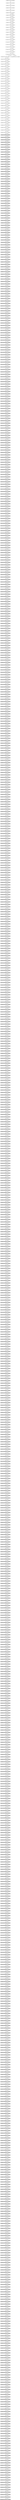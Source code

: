 digraph g{
node[shape=record fontname=Calibri fontsize = 20]
edge[fontname = Calibri fontsize = 20]
0->1[label=" h | "]
0[label="1 | [0][0] | Dist: 0 | Size: 0 | Weight: 0"]
1[label="2 | [0][0] | Dist: 1 | Size: 0 | Weight: 0"]
1->2[label=" $ | "]
1[label="2 | [0][0] | Dist: 1 | Size: 0 | Weight: 0"]
2[label="3 | [0][0] | Dist: 2 | Size: 0 | Weight: 0"]
2->3[label=" 7 | "]
2[label="3 | [0][0] | Dist: 2 | Size: 0 | Weight: 0"]
3[label="4 | [0][0] | Dist: 3 | Size: 0 | Weight: 0"]
3->4[label=" $ | "]
3[label="4 | [0][0] | Dist: 3 | Size: 0 | Weight: 0"]
4[label="5 | [0][0] | Dist: 4 | Size: 0 | Weight: 0"]
4->5[label=" h | "]
4[label="5 | [0][0] | Dist: 4 | Size: 0 | Weight: 0"]
5[label="6 | [0][0] | Dist: 5 | Size: 0 | Weight: 0"]
5->6[label=" $ | ADD0(c0); "]
5[label="6 | [0][0] | Dist: 5 | Size: 0 | Weight: 0"]
6[label="7 | [0][0] | Dist: 6 | Size: 1 | Weight: 0"]
6->7[label=" 2 | INCR(c0); "]
6[label="7 | [0][0] | Dist: 6 | Size: 1 | Weight: 0"]
7[label="7 | [1][0] | Dist: 7 | Size: 1 | Weight: 0"]
7->8[label=" s | INCR(c0); "]
7[label="7 | [1][0] | Dist: 7 | Size: 1 | Weight: 0"]
8[label="7 | [2][0] | Dist: 8 | Size: 1 | Weight: 0"]
8->9[label=" g | INCR(c0); "]
8[label="7 | [2][0] | Dist: 8 | Size: 1 | Weight: 0"]
9[label="7 | [3][0] | Dist: 9 | Size: 1 | Weight: 0"]
9->10[label=" k | INCR(c0); "]
9[label="7 | [3][0] | Dist: 9 | Size: 1 | Weight: 0"]
10[label="7 | [4][0] | Dist: 10 | Size: 1 | Weight: 0"]
10->11[label=" p | INCR(c0); "]
10[label="7 | [4][0] | Dist: 10 | Size: 1 | Weight: 0"]
11[label="7 | [5][0] | Dist: 11 | Size: 1 | Weight: 0"]
11->12[label=" 4 | INCR(c0); "]
11[label="7 | [5][0] | Dist: 11 | Size: 1 | Weight: 0"]
12[label="7 | [6][0] | Dist: 12 | Size: 1 | Weight: 0"]
12->13[label=" u | INCR(c0); "]
12[label="7 | [6][0] | Dist: 12 | Size: 1 | Weight: 0"]
13[label="7 | [7][0] | Dist: 13 | Size: 1 | Weight: 0"]
13->14[label=" u | INCR(c0); "]
13[label="7 | [7][0] | Dist: 13 | Size: 1 | Weight: 0"]
14[label="7 | [8][0] | Dist: 14 | Size: 1 | Weight: 0"]
14->15[label=" i | INCR(c0); "]
14[label="7 | [8][0] | Dist: 14 | Size: 1 | Weight: 0"]
15[label="7 | [9][0] | Dist: 15 | Size: 1 | Weight: 0"]
15->16[label=" k | INCR(c0); "]
15[label="7 | [9][0] | Dist: 15 | Size: 1 | Weight: 0"]
16[label="7 | [10][0] | Dist: 16 | Size: 1 | Weight: 0"]
16->17[label=" b | INCR(c0); "]
16[label="7 | [10][0] | Dist: 16 | Size: 1 | Weight: 0"]
17[label="7 | [11][0] | Dist: 17 | Size: 1 | Weight: 0"]
17->18[label=" w | INCR(c0); "]
17[label="7 | [11][0] | Dist: 17 | Size: 1 | Weight: 0"]
18[label="7 | [12][0] | Dist: 18 | Size: 1 | Weight: 0"]
18->19[label=" a | INCR(c0); "]
18[label="7 | [12][0] | Dist: 18 | Size: 1 | Weight: 0"]
19[label="7 | [13][0] | Dist: 19 | Size: 1 | Weight: 0"]
19->20[label=" n | INCR(c0); "]
19[label="7 | [13][0] | Dist: 19 | Size: 1 | Weight: 0"]
20[label="7 | [14][0] | Dist: 20 | Size: 1 | Weight: 0"]
20->21[label=" n | INCR(c0); "]
20[label="7 | [14][0] | Dist: 20 | Size: 1 | Weight: 0"]
21[label="7 | [15][0] | Dist: 21 | Size: 1 | Weight: 0"]
21->22[label=" p | INCR(c0); "]
21[label="7 | [15][0] | Dist: 21 | Size: 1 | Weight: 0"]
22[label="7 | [16][0] | Dist: 22 | Size: 1 | Weight: 0"]
22->23[label=" $ | EXIT(c0); "]
22[label="7 | [16][0] | Dist: 22 | Size: 1 | Weight: 0"]
23[label="8 | [0][0] | Dist: 23 | Size: 1 | Weight: 0"]
22->24[label=" c | INCR(c0); "]
22[label="7 | [16][0] | Dist: 22 | Size: 1 | Weight: 0"]
24[label="7 | [17][0] | Dist: 23 | Size: 1 | Weight: 0"]
23->25[label=" 6 | INCR(c1); "]
23[label="8 | [0][0] | Dist: 23 | Size: 1 | Weight: 0"]
25[label="8 | [0][1] | Dist: 24 | Size: 1 | Weight: 0"]
25->26[label=" n | INCR(c1); "]
25[label="8 | [0][1] | Dist: 24 | Size: 1 | Weight: 0"]
26[label="8 | [0][2] | Dist: 25 | Size: 1 | Weight: 0"]
26->27[label=" 2 | INCR(c1); "]
26[label="8 | [0][2] | Dist: 25 | Size: 1 | Weight: 0"]
27[label="8 | [0][3] | Dist: 26 | Size: 1 | Weight: 0"]
27->28[label=" y | INCR(c1); "]
27[label="8 | [0][3] | Dist: 26 | Size: 1 | Weight: 0"]
28[label="8 | [0][4] | Dist: 27 | Size: 1 | Weight: 0"]
28->29[label=" c | INCR(c1); "]
28[label="8 | [0][4] | Dist: 27 | Size: 1 | Weight: 0"]
29[label="8 | [0][5] | Dist: 28 | Size: 1 | Weight: 0"]
29->30[label=" 2 | INCR(c1); "]
29[label="8 | [0][5] | Dist: 28 | Size: 1 | Weight: 0"]
30[label="8 | [0][6] | Dist: 29 | Size: 1 | Weight: 0"]
30->31[label=" t | INCR(c1); "]
30[label="8 | [0][6] | Dist: 29 | Size: 1 | Weight: 0"]
31[label="8 | [0][7] | Dist: 30 | Size: 1 | Weight: 0"]
31->32[label=" 4 | INCR(c1); "]
31[label="8 | [0][7] | Dist: 30 | Size: 1 | Weight: 0"]
32[label="8 | [0][8] | Dist: 31 | Size: 1 | Weight: 0"]
32->33[label=" k | INCR(c1); "]
32[label="8 | [0][8] | Dist: 31 | Size: 1 | Weight: 0"]
33[label="8 | [0][9] | Dist: 32 | Size: 1 | Weight: 0"]
33->34[label=" h | INCR(c1); "]
33[label="8 | [0][9] | Dist: 32 | Size: 1 | Weight: 0"]
34[label="8 | [0][10] | Dist: 33 | Size: 1 | Weight: 0"]
34->35[label=" b | INCR(c1); "]
34[label="8 | [0][10] | Dist: 33 | Size: 1 | Weight: 0"]
35[label="8 | [0][11] | Dist: 34 | Size: 1 | Weight: 0"]
35->36[label=" k | INCR(c1); "]
35[label="8 | [0][11] | Dist: 34 | Size: 1 | Weight: 0"]
36[label="8 | [0][12] | Dist: 35 | Size: 1 | Weight: 0"]
36->37[label=" y | INCR(c1); "]
36[label="8 | [0][12] | Dist: 35 | Size: 1 | Weight: 0"]
37[label="8 | [0][13] | Dist: 36 | Size: 1 | Weight: 0"]
37->38[label=" c | INCR(c1); "]
37[label="8 | [0][13] | Dist: 36 | Size: 1 | Weight: 0"]
38[label="8 | [0][14] | Dist: 37 | Size: 1 | Weight: 0"]
38->39[label=" a | INCR(c1); "]
38[label="8 | [0][14] | Dist: 37 | Size: 1 | Weight: 0"]
39[label="8 | [0][15] | Dist: 38 | Size: 1 | Weight: 0"]
39->40[label=" 1 | INCR(c1); "]
39[label="8 | [0][15] | Dist: 38 | Size: 1 | Weight: 0"]
40[label="8 | [0][16] | Dist: 39 | Size: 1 | Weight: 0"]
40->41[label=" v | INCR(c1); "]
40[label="8 | [0][16] | Dist: 39 | Size: 1 | Weight: 0"]
41[label="8 | [0][17] | Dist: 40 | Size: 1 | Weight: 0"]
41->42[label=" z | INCR(c1); "]
41[label="8 | [0][17] | Dist: 40 | Size: 1 | Weight: 0"]
42[label="8 | [0][18] | Dist: 41 | Size: 1 | Weight: 0"]
42->43[label=" c | INCR(c1); "]
42[label="8 | [0][18] | Dist: 41 | Size: 1 | Weight: 0"]
43[label="8 | [0][19] | Dist: 42 | Size: 1 | Weight: 0"]
43->44[label=" e | INCR(c1); "]
43[label="8 | [0][19] | Dist: 42 | Size: 1 | Weight: 0"]
44[label="8 | [0][20] | Dist: 43 | Size: 1 | Weight: 0"]
44->45[label=" u | INCR(c1); "]
44[label="8 | [0][20] | Dist: 43 | Size: 1 | Weight: 0"]
45[label="8 | [0][21] | Dist: 44 | Size: 1 | Weight: 0"]
45->46[label=" c | INCR(c1); "]
45[label="8 | [0][21] | Dist: 44 | Size: 1 | Weight: 0"]
46[label="8 | [0][22] | Dist: 45 | Size: 1 | Weight: 0"]
46->47[label=" g | INCR(c1); "]
46[label="8 | [0][22] | Dist: 45 | Size: 1 | Weight: 0"]
47[label="8 | [0][23] | Dist: 46 | Size: 1 | Weight: 0"]
47->48[label=" t | INCR(c1); "]
47[label="8 | [0][23] | Dist: 46 | Size: 1 | Weight: 0"]
48[label="8 | [0][24] | Dist: 47 | Size: 1 | Weight: 0"]
48->49[label=" v | INCR(c1); "]
48[label="8 | [0][24] | Dist: 47 | Size: 1 | Weight: 0"]
49[label="8 | [0][25] | Dist: 48 | Size: 1 | Weight: 0"]
49->50[label=" 7 | INCR(c1); "]
49[label="8 | [0][25] | Dist: 48 | Size: 1 | Weight: 0"]
50[label="8 | [0][26] | Dist: 49 | Size: 1 | Weight: 0"]
50->51[label=" 0 | INCR(c1); "]
50[label="8 | [0][26] | Dist: 49 | Size: 1 | Weight: 0"]
51[label="8 | [0][27] | Dist: 50 | Size: 1 | Weight: 0"]
51->52[label=" 2 | INCR(c1); "]
51[label="8 | [0][27] | Dist: 50 | Size: 1 | Weight: 0"]
52[label="8 | [0][28] | Dist: 51 | Size: 1 | Weight: 0"]
52->53[label=" 8 | INCR(c1); "]
52[label="8 | [0][28] | Dist: 51 | Size: 1 | Weight: 0"]
53[label="8 | [0][29] | Dist: 52 | Size: 1 | Weight: 0"]
53->54[label=" d | INCR(c1); "]
53[label="8 | [0][29] | Dist: 52 | Size: 1 | Weight: 0"]
54[label="8 | [0][30] | Dist: 53 | Size: 1 | Weight: 0"]
54->55[label=" d | INCR(c1); "]
54[label="8 | [0][30] | Dist: 53 | Size: 1 | Weight: 0"]
55[label="8 | [0][31] | Dist: 54 | Size: 1 | Weight: 0"]
55->56[label=" g | INCR(c1); "]
55[label="8 | [0][31] | Dist: 54 | Size: 1 | Weight: 0"]
56[label="8 | [0][32] | Dist: 55 | Size: 1 | Weight: 0"]
56[fillcolor = lightgrey, style=filled]
56->57[label=" x | INCR(c1); "]
56[label="8 | [0][32] | Dist: 55 | Size: 1 | Weight: 0"]
57[label="8 | [0][33] | Dist: 56 | Size: 1 | Weight: 0"]
57[fillcolor = lightgrey, style=filled]
57->58[label=" b | INCR(c1); "]
57[label="8 | [0][33] | Dist: 56 | Size: 1 | Weight: 0"]
58[label="8 | [0][34] | Dist: 57 | Size: 1 | Weight: 0"]
58[fillcolor = lightgrey, style=filled]
58->59[label=" 5 | INCR(c1); "]
58[label="8 | [0][34] | Dist: 57 | Size: 1 | Weight: 0"]
59[label="8 | [0][35] | Dist: 58 | Size: 1 | Weight: 0"]
59[fillcolor = lightgrey, style=filled]
59->60[label=" s | INCR(c1); "]
59[label="8 | [0][35] | Dist: 58 | Size: 1 | Weight: 0"]
60[label="8 | [0][36] | Dist: 59 | Size: 1 | Weight: 0"]
60[fillcolor = lightgrey, style=filled]
60->61[label=" 4 | INCR(c1); "]
60[label="8 | [0][36] | Dist: 59 | Size: 1 | Weight: 0"]
61[label="8 | [0][37] | Dist: 60 | Size: 1 | Weight: 0"]
61[fillcolor = lightgrey, style=filled]
61->62[label=" y | INCR(c1); "]
61[label="8 | [0][37] | Dist: 60 | Size: 1 | Weight: 0"]
62[label="8 | [0][38] | Dist: 61 | Size: 1 | Weight: 0"]
62[fillcolor = lightgrey, style=filled]
62->63[label=" 2 | INCR(c1); "]
62[label="8 | [0][38] | Dist: 61 | Size: 1 | Weight: 0"]
63[label="8 | [0][39] | Dist: 62 | Size: 1 | Weight: 0"]
63[fillcolor = lightgrey, style=filled]
63->64[label=" q | INCR(c1); "]
63[label="8 | [0][39] | Dist: 62 | Size: 1 | Weight: 0"]
64[label="8 | [0][40] | Dist: 63 | Size: 1 | Weight: 0"]
64[fillcolor = lightgrey, style=filled]
64->65[label=" b | INCR(c1); "]
64[label="8 | [0][40] | Dist: 63 | Size: 1 | Weight: 0"]
65[label="8 | [0][41] | Dist: 64 | Size: 1 | Weight: 0"]
65[fillcolor = lightgrey, style=filled]
65->66[label=" n | INCR(c1); "]
65[label="8 | [0][41] | Dist: 64 | Size: 1 | Weight: 0"]
66[label="8 | [0][42] | Dist: 65 | Size: 1 | Weight: 0"]
66[fillcolor = lightgrey, style=filled]
66->67[label=" t | INCR(c1); "]
66[label="8 | [0][42] | Dist: 65 | Size: 1 | Weight: 0"]
67[label="8 | [0][43] | Dist: 66 | Size: 1 | Weight: 0"]
67[fillcolor = lightgrey, style=filled]
67->68[label=" 2 | INCR(c1); "]
67[label="8 | [0][43] | Dist: 66 | Size: 1 | Weight: 0"]
68[label="8 | [0][44] | Dist: 67 | Size: 1 | Weight: 0"]
68[fillcolor = lightgrey, style=filled]
68->69[label=" g | INCR(c1); "]
68[label="8 | [0][44] | Dist: 67 | Size: 1 | Weight: 0"]
69[label="8 | [0][45] | Dist: 68 | Size: 1 | Weight: 0"]
69[fillcolor = lightgrey, style=filled]
69->70[label=" f | INCR(c1); "]
69[label="8 | [0][45] | Dist: 68 | Size: 1 | Weight: 0"]
70[label="8 | [0][46] | Dist: 69 | Size: 1 | Weight: 0"]
70[fillcolor = lightgrey, style=filled]
70->71[label=" 0 | INCR(c1); "]
70[label="8 | [0][46] | Dist: 69 | Size: 1 | Weight: 0"]
71[label="8 | [0][47] | Dist: 70 | Size: 1 | Weight: 0"]
71[fillcolor = lightgrey, style=filled]
71->72[label=" q | INCR(c1); "]
71[label="8 | [0][47] | Dist: 70 | Size: 1 | Weight: 0"]
72[label="8 | [0][48] | Dist: 71 | Size: 1 | Weight: 0"]
72[fillcolor = lightgrey, style=filled]
72->73[label=" x | INCR(c1); "]
72[label="8 | [0][48] | Dist: 71 | Size: 1 | Weight: 0"]
73[label="8 | [0][49] | Dist: 72 | Size: 1 | Weight: 0"]
73[fillcolor = lightgrey, style=filled]
73->74[label=" f | INCR(c1); "]
73[label="8 | [0][49] | Dist: 72 | Size: 1 | Weight: 0"]
74[label="8 | [0][50] | Dist: 73 | Size: 1 | Weight: 0"]
74[fillcolor = lightgrey, style=filled]
74->75[label=" t | INCR(c1); "]
74[label="8 | [0][50] | Dist: 73 | Size: 1 | Weight: 0"]
75[label="8 | [0][51] | Dist: 74 | Size: 1 | Weight: 0"]
75[fillcolor = lightgrey, style=filled]
75->76[label=" 1 | INCR(c1); "]
75[label="8 | [0][51] | Dist: 74 | Size: 1 | Weight: 0"]
76[label="8 | [0][52] | Dist: 75 | Size: 1 | Weight: 0"]
76[fillcolor = lightgrey, style=filled]
76->77[label=" b | INCR(c1); "]
76[label="8 | [0][52] | Dist: 75 | Size: 1 | Weight: 0"]
77[label="8 | [0][53] | Dist: 76 | Size: 1 | Weight: 0"]
77[fillcolor = lightgrey, style=filled]
77->78[label=" a | INCR(c1); "]
77[label="8 | [0][53] | Dist: 76 | Size: 1 | Weight: 0"]
78[label="8 | [0][54] | Dist: 77 | Size: 1 | Weight: 0"]
78[fillcolor = lightgrey, style=filled]
78->79[label=" f | INCR(c1); "]
78[label="8 | [0][54] | Dist: 77 | Size: 1 | Weight: 0"]
79[label="8 | [0][55] | Dist: 78 | Size: 1 | Weight: 0"]
79[fillcolor = lightgrey, style=filled]
79->80[label=" 7 | INCR(c1); "]
79[label="8 | [0][55] | Dist: 78 | Size: 1 | Weight: 0"]
80[label="8 | [0][56] | Dist: 79 | Size: 1 | Weight: 0"]
80[fillcolor = lightgrey, style=filled]
80->81[label=" 9 | INCR(c1); "]
80[label="8 | [0][56] | Dist: 79 | Size: 1 | Weight: 0"]
81[label="8 | [0][57] | Dist: 80 | Size: 1 | Weight: 0"]
81[fillcolor = lightgrey, style=filled]
81->82[label=" c | INCR(c1); "]
81[label="8 | [0][57] | Dist: 80 | Size: 1 | Weight: 0"]
82[label="8 | [0][58] | Dist: 81 | Size: 1 | Weight: 0"]
82[fillcolor = lightgrey, style=filled]
82->83[label=" 5 | INCR(c1); "]
82[label="8 | [0][58] | Dist: 81 | Size: 1 | Weight: 0"]
83[label="8 | [0][59] | Dist: 82 | Size: 1 | Weight: 0"]
83[fillcolor = lightgrey, style=filled]
83->84[label=" y | INCR(c1); "]
83[label="8 | [0][59] | Dist: 82 | Size: 1 | Weight: 0"]
84[label="8 | [0][60] | Dist: 83 | Size: 1 | Weight: 0"]
84[fillcolor = lightgrey, style=filled]
84->85[label=" 6 | INCR(c1); "]
84[label="8 | [0][60] | Dist: 83 | Size: 1 | Weight: 0"]
85[label="8 | [0][61] | Dist: 84 | Size: 1 | Weight: 0"]
85[fillcolor = lightgrey, style=filled]
85->86[label=" 3 | INCR(c1); "]
85[label="8 | [0][61] | Dist: 84 | Size: 1 | Weight: 0"]
86[label="8 | [0][62] | Dist: 85 | Size: 1 | Weight: 0"]
86[fillcolor = lightgrey, style=filled]
86->87[label=" c | INCR(c1); "]
86[label="8 | [0][62] | Dist: 85 | Size: 1 | Weight: 0"]
87[label="8 | [0][63] | Dist: 86 | Size: 1 | Weight: 0"]
87[fillcolor = lightgrey, style=filled]
87->88[label=" 1 | INCR(c1); "]
87[label="8 | [0][63] | Dist: 86 | Size: 1 | Weight: 0"]
88[label="8 | [0][64] | Dist: 87 | Size: 1 | Weight: 0"]
88[fillcolor = lightgrey, style=filled]
88->89[label=" t | INCR(c1); "]
88[label="8 | [0][64] | Dist: 87 | Size: 1 | Weight: 0"]
89[label="8 | [0][65] | Dist: 88 | Size: 1 | Weight: 0"]
89[fillcolor = lightgrey, style=filled]
89->90[label=" l | INCR(c1); "]
89[label="8 | [0][65] | Dist: 88 | Size: 1 | Weight: 0"]
90[label="8 | [0][66] | Dist: 89 | Size: 1 | Weight: 0"]
90[fillcolor = lightgrey, style=filled]
90->91[label=" l | INCR(c1); "]
90[label="8 | [0][66] | Dist: 89 | Size: 1 | Weight: 0"]
91[label="8 | [0][67] | Dist: 90 | Size: 1 | Weight: 0"]
91[fillcolor = lightgrey, style=filled]
91->92[label=" m | INCR(c1); "]
91[label="8 | [0][67] | Dist: 90 | Size: 1 | Weight: 0"]
92[label="8 | [0][68] | Dist: 91 | Size: 1 | Weight: 0"]
92[fillcolor = lightgrey, style=filled]
92->93[label=" 5 | INCR(c1); "]
92[label="8 | [0][68] | Dist: 91 | Size: 1 | Weight: 0"]
93[label="8 | [0][69] | Dist: 92 | Size: 1 | Weight: 0"]
93[fillcolor = lightgrey, style=filled]
93->94[label=" u | INCR(c1); "]
93[label="8 | [0][69] | Dist: 92 | Size: 1 | Weight: 0"]
94[label="8 | [0][70] | Dist: 93 | Size: 1 | Weight: 0"]
94[fillcolor = lightgrey, style=filled]
94->95[label=" 0 | INCR(c1); "]
94[label="8 | [0][70] | Dist: 93 | Size: 1 | Weight: 0"]
95[label="8 | [0][71] | Dist: 94 | Size: 1 | Weight: 0"]
95[fillcolor = lightgrey, style=filled]
95->96[label=" u | INCR(c1); "]
95[label="8 | [0][71] | Dist: 94 | Size: 1 | Weight: 0"]
96[label="8 | [0][72] | Dist: 95 | Size: 1 | Weight: 0"]
96[fillcolor = lightgrey, style=filled]
96->97[label=" w | INCR(c1); "]
96[label="8 | [0][72] | Dist: 95 | Size: 1 | Weight: 0"]
97[label="8 | [0][73] | Dist: 96 | Size: 1 | Weight: 0"]
97[fillcolor = lightgrey, style=filled]
97->98[label=" n | INCR(c1); "]
97[label="8 | [0][73] | Dist: 96 | Size: 1 | Weight: 0"]
98[label="8 | [0][74] | Dist: 97 | Size: 1 | Weight: 0"]
98[fillcolor = lightgrey, style=filled]
98->99[label=" o | INCR(c1); "]
98[label="8 | [0][74] | Dist: 97 | Size: 1 | Weight: 0"]
99[label="8 | [0][75] | Dist: 98 | Size: 1 | Weight: 0"]
99[fillcolor = lightgrey, style=filled]
99->100[label=" 1 | INCR(c1); "]
99[label="8 | [0][75] | Dist: 98 | Size: 1 | Weight: 0"]
100[label="8 | [0][76] | Dist: 99 | Size: 1 | Weight: 0"]
100[fillcolor = lightgrey, style=filled]
100->101[label=" 8 | INCR(c1); "]
100[label="8 | [0][76] | Dist: 99 | Size: 1 | Weight: 0"]
101[label="8 | [0][77] | Dist: 100 | Size: 1 | Weight: 0"]
101[fillcolor = lightgrey, style=filled]
101->102[label=" f | INCR(c1); "]
101[label="8 | [0][77] | Dist: 100 | Size: 1 | Weight: 0"]
102[label="8 | [0][78] | Dist: 101 | Size: 1 | Weight: 0"]
102[fillcolor = lightgrey, style=filled]
102->103[label=" 4 | INCR(c1); "]
102[label="8 | [0][78] | Dist: 101 | Size: 1 | Weight: 0"]
103[label="8 | [0][79] | Dist: 102 | Size: 1 | Weight: 0"]
103[fillcolor = lightgrey, style=filled]
103->104[label=" i | INCR(c1); "]
103[label="8 | [0][79] | Dist: 102 | Size: 1 | Weight: 0"]
104[label="8 | [0][80] | Dist: 103 | Size: 1 | Weight: 0"]
104[fillcolor = lightgrey, style=filled]
104->105[label=" n | INCR(c1); "]
104[label="8 | [0][80] | Dist: 103 | Size: 1 | Weight: 0"]
105[label="8 | [0][81] | Dist: 104 | Size: 1 | Weight: 0"]
105[fillcolor = lightgrey, style=filled]
105->106[label=" y | INCR(c1); "]
105[label="8 | [0][81] | Dist: 104 | Size: 1 | Weight: 0"]
106[label="8 | [0][82] | Dist: 105 | Size: 1 | Weight: 0"]
106[fillcolor = lightgrey, style=filled]
106->107[label=" v | INCR(c1); "]
106[label="8 | [0][82] | Dist: 105 | Size: 1 | Weight: 0"]
107[label="8 | [0][83] | Dist: 106 | Size: 1 | Weight: 0"]
107[fillcolor = lightgrey, style=filled]
107->108[label=" 2 | INCR(c1); "]
107[label="8 | [0][83] | Dist: 106 | Size: 1 | Weight: 0"]
108[label="8 | [0][84] | Dist: 107 | Size: 1 | Weight: 0"]
108[fillcolor = lightgrey, style=filled]
108->109[label=" s | INCR(c1); "]
108[label="8 | [0][84] | Dist: 107 | Size: 1 | Weight: 0"]
109[label="8 | [0][85] | Dist: 108 | Size: 1 | Weight: 0"]
109[fillcolor = lightgrey, style=filled]
109->110[label=" h | INCR(c1); "]
109[label="8 | [0][85] | Dist: 108 | Size: 1 | Weight: 0"]
110[label="8 | [0][86] | Dist: 109 | Size: 1 | Weight: 0"]
110[fillcolor = lightgrey, style=filled]
110->111[label=" c | INCR(c1); "]
110[label="8 | [0][86] | Dist: 109 | Size: 1 | Weight: 0"]
111[label="8 | [0][87] | Dist: 110 | Size: 1 | Weight: 0"]
111[fillcolor = lightgrey, style=filled]
111->112[label=" h | INCR(c1); "]
111[label="8 | [0][87] | Dist: 110 | Size: 1 | Weight: 0"]
112[label="8 | [0][88] | Dist: 111 | Size: 1 | Weight: 0"]
112[fillcolor = lightgrey, style=filled]
112->113[label=" 4 | INCR(c1); "]
112[label="8 | [0][88] | Dist: 111 | Size: 1 | Weight: 0"]
113[label="8 | [0][89] | Dist: 112 | Size: 1 | Weight: 0"]
113[fillcolor = lightgrey, style=filled]
113->114[label=" 6 | INCR(c1); "]
113[label="8 | [0][89] | Dist: 112 | Size: 1 | Weight: 0"]
114[label="8 | [0][90] | Dist: 113 | Size: 1 | Weight: 0"]
114[fillcolor = lightgrey, style=filled]
114->115[label=" y | INCR(c1); "]
114[label="8 | [0][90] | Dist: 113 | Size: 1 | Weight: 0"]
115[label="8 | [0][91] | Dist: 114 | Size: 1 | Weight: 0"]
115[fillcolor = lightgrey, style=filled]
115->116[label=" q | INCR(c1); "]
115[label="8 | [0][91] | Dist: 114 | Size: 1 | Weight: 0"]
116[label="8 | [0][92] | Dist: 115 | Size: 1 | Weight: 0"]
116[fillcolor = lightgrey, style=filled]
116->117[label=" s | INCR(c1); "]
116[label="8 | [0][92] | Dist: 115 | Size: 1 | Weight: 0"]
117[label="8 | [0][93] | Dist: 116 | Size: 1 | Weight: 0"]
117[fillcolor = lightgrey, style=filled]
117->118[label=" r | INCR(c1); "]
117[label="8 | [0][93] | Dist: 116 | Size: 1 | Weight: 0"]
118[label="8 | [0][94] | Dist: 117 | Size: 1 | Weight: 0"]
118[fillcolor = lightgrey, style=filled]
118->119[label=" l | INCR(c1); "]
118[label="8 | [0][94] | Dist: 117 | Size: 1 | Weight: 0"]
119[label="8 | [0][95] | Dist: 118 | Size: 1 | Weight: 0"]
119[fillcolor = lightgrey, style=filled]
119->120[label=" 0 | INCR(c1); "]
119[label="8 | [0][95] | Dist: 118 | Size: 1 | Weight: 0"]
120[label="8 | [0][96] | Dist: 119 | Size: 1 | Weight: 0"]
120[fillcolor = lightgrey, style=filled]
120->121[label=" 3 | INCR(c1); "]
120[label="8 | [0][96] | Dist: 119 | Size: 1 | Weight: 0"]
121[label="8 | [0][97] | Dist: 120 | Size: 1 | Weight: 0"]
121[fillcolor = lightgrey, style=filled]
121->122[label=" 5 | INCR(c1); "]
121[label="8 | [0][97] | Dist: 120 | Size: 1 | Weight: 0"]
122[label="8 | [0][98] | Dist: 121 | Size: 1 | Weight: 0"]
122[fillcolor = lightgrey, style=filled]
122->123[label=" d | INCR(c1); "]
122[label="8 | [0][98] | Dist: 121 | Size: 1 | Weight: 0"]
123[label="8 | [0][99] | Dist: 122 | Size: 1 | Weight: 0"]
123[fillcolor = lightgrey, style=filled]
123->124[label=" a | INCR(c1); "]
123[label="8 | [0][99] | Dist: 122 | Size: 1 | Weight: 0"]
124[label="8 | [0][100] | Dist: 123 | Size: 1 | Weight: 0"]
124[fillcolor = lightgrey, style=filled]
124->125[label=" p | INCR(c1); "]
124[label="8 | [0][100] | Dist: 123 | Size: 1 | Weight: 0"]
125[label="8 | [0][101] | Dist: 124 | Size: 1 | Weight: 0"]
125[fillcolor = lightgrey, style=filled]
125->126[label=" k | INCR(c1); "]
125[label="8 | [0][101] | Dist: 124 | Size: 1 | Weight: 0"]
126[label="8 | [0][102] | Dist: 125 | Size: 1 | Weight: 0"]
126[fillcolor = lightgrey, style=filled]
126->127[label=" 1 | INCR(c1); "]
126[label="8 | [0][102] | Dist: 125 | Size: 1 | Weight: 0"]
127[label="8 | [0][103] | Dist: 126 | Size: 1 | Weight: 0"]
127[fillcolor = lightgrey, style=filled]
127->128[label=" h | INCR(c1); "]
127[label="8 | [0][103] | Dist: 126 | Size: 1 | Weight: 0"]
128[label="8 | [0][104] | Dist: 127 | Size: 1 | Weight: 0"]
128[fillcolor = lightgrey, style=filled]
128->129[label=" s | INCR(c1); "]
128[label="8 | [0][104] | Dist: 127 | Size: 1 | Weight: 0"]
129[label="8 | [0][105] | Dist: 128 | Size: 1 | Weight: 0"]
129[fillcolor = lightgrey, style=filled]
129->130[label=" q | INCR(c1); "]
129[label="8 | [0][105] | Dist: 128 | Size: 1 | Weight: 0"]
130[label="8 | [0][106] | Dist: 129 | Size: 1 | Weight: 0"]
130[fillcolor = lightgrey, style=filled]
130->131[label=" 2 | INCR(c1); "]
130[label="8 | [0][106] | Dist: 129 | Size: 1 | Weight: 0"]
131[label="8 | [0][107] | Dist: 130 | Size: 1 | Weight: 0"]
131[fillcolor = lightgrey, style=filled]
131->132[label=" c | INCR(c1); "]
131[label="8 | [0][107] | Dist: 130 | Size: 1 | Weight: 0"]
132[label="8 | [0][108] | Dist: 131 | Size: 1 | Weight: 0"]
132[fillcolor = lightgrey, style=filled]
132->133[label=" m | INCR(c1); "]
132[label="8 | [0][108] | Dist: 131 | Size: 1 | Weight: 0"]
133[label="8 | [0][109] | Dist: 132 | Size: 1 | Weight: 0"]
133[fillcolor = lightgrey, style=filled]
133->134[label=" b | INCR(c1); "]
133[label="8 | [0][109] | Dist: 132 | Size: 1 | Weight: 0"]
134[label="8 | [0][110] | Dist: 133 | Size: 1 | Weight: 0"]
134[fillcolor = lightgrey, style=filled]
134->135[label=" 5 | INCR(c1); "]
134[label="8 | [0][110] | Dist: 133 | Size: 1 | Weight: 0"]
135[label="8 | [0][111] | Dist: 134 | Size: 1 | Weight: 0"]
135[fillcolor = lightgrey, style=filled]
135->136[label=" b | INCR(c1); "]
135[label="8 | [0][111] | Dist: 134 | Size: 1 | Weight: 0"]
136[label="8 | [0][112] | Dist: 135 | Size: 1 | Weight: 0"]
136[fillcolor = lightgrey, style=filled]
136->137[label=" s | INCR(c1); "]
136[label="8 | [0][112] | Dist: 135 | Size: 1 | Weight: 0"]
137[label="8 | [0][113] | Dist: 136 | Size: 1 | Weight: 0"]
137[fillcolor = lightgrey, style=filled]
137->138[label=" c | INCR(c1); "]
137[label="8 | [0][113] | Dist: 136 | Size: 1 | Weight: 0"]
138[label="8 | [0][114] | Dist: 137 | Size: 1 | Weight: 0"]
138[fillcolor = lightgrey, style=filled]
138->139[label=" m | INCR(c1); "]
138[label="8 | [0][114] | Dist: 137 | Size: 1 | Weight: 0"]
139[label="8 | [0][115] | Dist: 138 | Size: 1 | Weight: 0"]
139[fillcolor = lightgrey, style=filled]
139->140[label=" j | INCR(c1); "]
139[label="8 | [0][115] | Dist: 138 | Size: 1 | Weight: 0"]
140[label="8 | [0][116] | Dist: 139 | Size: 1 | Weight: 0"]
140[fillcolor = lightgrey, style=filled]
140->141[label=" m | INCR(c1); "]
140[label="8 | [0][116] | Dist: 139 | Size: 1 | Weight: 0"]
141[label="8 | [0][117] | Dist: 140 | Size: 1 | Weight: 0"]
141[fillcolor = lightgrey, style=filled]
141->142[label=" c | INCR(c1); "]
141[label="8 | [0][117] | Dist: 140 | Size: 1 | Weight: 0"]
142[label="8 | [0][118] | Dist: 141 | Size: 1 | Weight: 0"]
142[fillcolor = lightgrey, style=filled]
142->143[label=" i | INCR(c1); "]
142[label="8 | [0][118] | Dist: 141 | Size: 1 | Weight: 0"]
143[label="8 | [0][119] | Dist: 142 | Size: 1 | Weight: 0"]
143[fillcolor = lightgrey, style=filled]
143->144[label=" 5 | INCR(c1); "]
143[label="8 | [0][119] | Dist: 142 | Size: 1 | Weight: 0"]
144[label="8 | [0][120] | Dist: 143 | Size: 1 | Weight: 0"]
144[fillcolor = lightgrey, style=filled]
144->145[label=" e | INCR(c1); "]
144[label="8 | [0][120] | Dist: 143 | Size: 1 | Weight: 0"]
145[label="8 | [0][121] | Dist: 144 | Size: 1 | Weight: 0"]
145[fillcolor = lightgrey, style=filled]
145->146[label=" u | INCR(c1); "]
145[label="8 | [0][121] | Dist: 144 | Size: 1 | Weight: 0"]
146[label="8 | [0][122] | Dist: 145 | Size: 1 | Weight: 0"]
146[fillcolor = lightgrey, style=filled]
146->147[label=" 0 | INCR(c1); "]
146[label="8 | [0][122] | Dist: 145 | Size: 1 | Weight: 0"]
147[label="8 | [0][123] | Dist: 146 | Size: 1 | Weight: 0"]
147[fillcolor = lightgrey, style=filled]
147->148[label=" 9 | INCR(c1); "]
147[label="8 | [0][123] | Dist: 146 | Size: 1 | Weight: 0"]
148[label="8 | [0][124] | Dist: 147 | Size: 1 | Weight: 0"]
148[fillcolor = lightgrey, style=filled]
148->149[label=" v | INCR(c1); "]
148[label="8 | [0][124] | Dist: 147 | Size: 1 | Weight: 0"]
149[label="8 | [0][125] | Dist: 148 | Size: 1 | Weight: 0"]
149[fillcolor = lightgrey, style=filled]
149->150[label=" p | INCR(c1); "]
149[label="8 | [0][125] | Dist: 148 | Size: 1 | Weight: 0"]
150[label="8 | [0][126] | Dist: 149 | Size: 1 | Weight: 0"]
150[fillcolor = lightgrey, style=filled]
150->151[label=" 0 | INCR(c1); "]
150[label="8 | [0][126] | Dist: 149 | Size: 1 | Weight: 0"]
151[label="8 | [0][127] | Dist: 150 | Size: 1 | Weight: 0"]
151[fillcolor = lightgrey, style=filled]
151->152[label=" 5 | INCR(c1); "]
151[label="8 | [0][127] | Dist: 150 | Size: 1 | Weight: 0"]
152[label="8 | [0][128] | Dist: 151 | Size: 1 | Weight: 0"]
152[fillcolor = lightgrey, style=filled]
152->153[label=" 2 | INCR(c1); "]
152[label="8 | [0][128] | Dist: 151 | Size: 1 | Weight: 0"]
153[label="8 | [0][129] | Dist: 152 | Size: 1 | Weight: 0"]
153[fillcolor = lightgrey, style=filled]
153->154[label=" x | INCR(c1); "]
153[label="8 | [0][129] | Dist: 152 | Size: 1 | Weight: 0"]
154[label="8 | [0][130] | Dist: 153 | Size: 1 | Weight: 0"]
154[fillcolor = lightgrey, style=filled]
154->155[label=" h | INCR(c1); "]
154[label="8 | [0][130] | Dist: 153 | Size: 1 | Weight: 0"]
155[label="8 | [0][131] | Dist: 154 | Size: 1 | Weight: 0"]
155[fillcolor = lightgrey, style=filled]
155->156[label=" l | INCR(c1); "]
155[label="8 | [0][131] | Dist: 154 | Size: 1 | Weight: 0"]
156[label="8 | [0][132] | Dist: 155 | Size: 1 | Weight: 0"]
156[fillcolor = lightgrey, style=filled]
156->157[label=" r | INCR(c1); "]
156[label="8 | [0][132] | Dist: 155 | Size: 1 | Weight: 0"]
157[label="8 | [0][133] | Dist: 156 | Size: 1 | Weight: 0"]
157[fillcolor = lightgrey, style=filled]
157->158[label=" w | INCR(c1); "]
157[label="8 | [0][133] | Dist: 156 | Size: 1 | Weight: 0"]
158[label="8 | [0][134] | Dist: 157 | Size: 1 | Weight: 0"]
158[fillcolor = lightgrey, style=filled]
158->159[label=" 4 | INCR(c1); "]
158[label="8 | [0][134] | Dist: 157 | Size: 1 | Weight: 0"]
159[label="8 | [0][135] | Dist: 158 | Size: 1 | Weight: 0"]
159[fillcolor = lightgrey, style=filled]
159->160[label=" o | INCR(c1); "]
159[label="8 | [0][135] | Dist: 158 | Size: 1 | Weight: 0"]
160[label="8 | [0][136] | Dist: 159 | Size: 1 | Weight: 0"]
160[fillcolor = lightgrey, style=filled]
160->161[label=" n | INCR(c1); "]
160[label="8 | [0][136] | Dist: 159 | Size: 1 | Weight: 0"]
161[label="8 | [0][137] | Dist: 160 | Size: 1 | Weight: 0"]
161[fillcolor = lightgrey, style=filled]
161->162[label=" b | INCR(c1); "]
161[label="8 | [0][137] | Dist: 160 | Size: 1 | Weight: 0"]
162[label="8 | [0][138] | Dist: 161 | Size: 1 | Weight: 0"]
162[fillcolor = lightgrey, style=filled]
162->163[label=" h | INCR(c1); "]
162[label="8 | [0][138] | Dist: 161 | Size: 1 | Weight: 0"]
163[label="8 | [0][139] | Dist: 162 | Size: 1 | Weight: 0"]
163[fillcolor = lightgrey, style=filled]
163->164[label=" f | INCR(c1); "]
163[label="8 | [0][139] | Dist: 162 | Size: 1 | Weight: 0"]
164[label="8 | [0][140] | Dist: 163 | Size: 1 | Weight: 0"]
164[fillcolor = lightgrey, style=filled]
164->165[label=" a | INCR(c1); "]
164[label="8 | [0][140] | Dist: 163 | Size: 1 | Weight: 0"]
165[label="8 | [0][141] | Dist: 164 | Size: 1 | Weight: 0"]
165[fillcolor = lightgrey, style=filled]
165->166[label=" y | INCR(c1); "]
165[label="8 | [0][141] | Dist: 164 | Size: 1 | Weight: 0"]
166[label="8 | [0][142] | Dist: 165 | Size: 1 | Weight: 0"]
166[fillcolor = lightgrey, style=filled]
166->167[label=" l | INCR(c1); "]
166[label="8 | [0][142] | Dist: 165 | Size: 1 | Weight: 0"]
167[label="8 | [0][143] | Dist: 166 | Size: 1 | Weight: 0"]
167[fillcolor = lightgrey, style=filled]
167->168[label=" y | INCR(c1); "]
167[label="8 | [0][143] | Dist: 166 | Size: 1 | Weight: 0"]
168[label="8 | [0][144] | Dist: 167 | Size: 1 | Weight: 0"]
168[fillcolor = lightgrey, style=filled]
168->169[label=" 4 | INCR(c1); "]
168[label="8 | [0][144] | Dist: 167 | Size: 1 | Weight: 0"]
169[label="8 | [0][145] | Dist: 168 | Size: 1 | Weight: 0"]
169[fillcolor = lightgrey, style=filled]
169->170[label=" t | INCR(c1); "]
169[label="8 | [0][145] | Dist: 168 | Size: 1 | Weight: 0"]
170[label="8 | [0][146] | Dist: 169 | Size: 1 | Weight: 0"]
170[fillcolor = lightgrey, style=filled]
170->171[label=" t | INCR(c1); "]
170[label="8 | [0][146] | Dist: 169 | Size: 1 | Weight: 0"]
171[label="8 | [0][147] | Dist: 170 | Size: 1 | Weight: 0"]
171[fillcolor = lightgrey, style=filled]
171->172[label=" 5 | INCR(c1); "]
171[label="8 | [0][147] | Dist: 170 | Size: 1 | Weight: 0"]
172[label="8 | [0][148] | Dist: 171 | Size: 1 | Weight: 0"]
172[fillcolor = lightgrey, style=filled]
172->173[label=" 5 | INCR(c1); "]
172[label="8 | [0][148] | Dist: 171 | Size: 1 | Weight: 0"]
173[label="8 | [0][149] | Dist: 172 | Size: 1 | Weight: 0"]
173[fillcolor = lightgrey, style=filled]
173->174[label=" d | INCR(c1); "]
173[label="8 | [0][149] | Dist: 172 | Size: 1 | Weight: 0"]
174[label="8 | [0][150] | Dist: 173 | Size: 1 | Weight: 0"]
174[fillcolor = lightgrey, style=filled]
174->175[label=" h | INCR(c1); "]
174[label="8 | [0][150] | Dist: 173 | Size: 1 | Weight: 0"]
175[label="8 | [0][151] | Dist: 174 | Size: 1 | Weight: 0"]
175[fillcolor = lightgrey, style=filled]
175->176[label=" d | INCR(c1); "]
175[label="8 | [0][151] | Dist: 174 | Size: 1 | Weight: 0"]
176[label="8 | [0][152] | Dist: 175 | Size: 1 | Weight: 0"]
176[fillcolor = lightgrey, style=filled]
176->177[label=" l | INCR(c1); "]
176[label="8 | [0][152] | Dist: 175 | Size: 1 | Weight: 0"]
177[label="8 | [0][153] | Dist: 176 | Size: 1 | Weight: 0"]
177[fillcolor = lightgrey, style=filled]
177->178[label=" 0 | INCR(c1); "]
177[label="8 | [0][153] | Dist: 176 | Size: 1 | Weight: 0"]
178[label="8 | [0][154] | Dist: 177 | Size: 1 | Weight: 0"]
178[fillcolor = lightgrey, style=filled]
178->179[label=" m | INCR(c1); "]
178[label="8 | [0][154] | Dist: 177 | Size: 1 | Weight: 0"]
179[label="8 | [0][155] | Dist: 178 | Size: 1 | Weight: 0"]
179[fillcolor = lightgrey, style=filled]
179->180[label=" 9 | INCR(c1); "]
179[label="8 | [0][155] | Dist: 178 | Size: 1 | Weight: 0"]
180[label="8 | [0][156] | Dist: 179 | Size: 1 | Weight: 0"]
180[fillcolor = lightgrey, style=filled]
180->181[label=" x | INCR(c1); "]
180[label="8 | [0][156] | Dist: 179 | Size: 1 | Weight: 0"]
181[label="8 | [0][157] | Dist: 180 | Size: 1 | Weight: 0"]
181[fillcolor = lightgrey, style=filled]
181->182[label=" q | INCR(c1); "]
181[label="8 | [0][157] | Dist: 180 | Size: 1 | Weight: 0"]
182[label="8 | [0][158] | Dist: 181 | Size: 1 | Weight: 0"]
182[fillcolor = lightgrey, style=filled]
182->183[label=" 5 | INCR(c1); "]
182[label="8 | [0][158] | Dist: 181 | Size: 1 | Weight: 0"]
183[label="8 | [0][159] | Dist: 182 | Size: 1 | Weight: 0"]
183[fillcolor = lightgrey, style=filled]
183->184[label=" z | INCR(c1); "]
183[label="8 | [0][159] | Dist: 182 | Size: 1 | Weight: 0"]
184[label="8 | [0][160] | Dist: 183 | Size: 1 | Weight: 0"]
184[fillcolor = lightgrey, style=filled]
184->185[label=" b | INCR(c1); "]
184[label="8 | [0][160] | Dist: 183 | Size: 1 | Weight: 0"]
185[label="8 | [0][161] | Dist: 184 | Size: 1 | Weight: 0"]
185[fillcolor = lightgrey, style=filled]
185->186[label=" 6 | INCR(c1); "]
185[label="8 | [0][161] | Dist: 184 | Size: 1 | Weight: 0"]
186[label="8 | [0][162] | Dist: 185 | Size: 1 | Weight: 0"]
186[fillcolor = lightgrey, style=filled]
186->187[label=" g | INCR(c1); "]
186[label="8 | [0][162] | Dist: 185 | Size: 1 | Weight: 0"]
187[label="8 | [0][163] | Dist: 186 | Size: 1 | Weight: 0"]
187[fillcolor = lightgrey, style=filled]
187->188[label=" 9 | INCR(c1); "]
187[label="8 | [0][163] | Dist: 186 | Size: 1 | Weight: 0"]
188[label="8 | [0][164] | Dist: 187 | Size: 1 | Weight: 0"]
188[fillcolor = lightgrey, style=filled]
188->189[label=" 8 | INCR(c1); "]
188[label="8 | [0][164] | Dist: 187 | Size: 1 | Weight: 0"]
189[label="8 | [0][165] | Dist: 188 | Size: 1 | Weight: 0"]
189[fillcolor = lightgrey, style=filled]
189->190[label=" 5 | INCR(c1); "]
189[label="8 | [0][165] | Dist: 188 | Size: 1 | Weight: 0"]
190[label="8 | [0][166] | Dist: 189 | Size: 1 | Weight: 0"]
190[fillcolor = lightgrey, style=filled]
190->191[label=" 0 | INCR(c1); "]
190[label="8 | [0][166] | Dist: 189 | Size: 1 | Weight: 0"]
191[label="8 | [0][167] | Dist: 190 | Size: 1 | Weight: 0"]
191[fillcolor = lightgrey, style=filled]
191->192[label=" b | INCR(c1); "]
191[label="8 | [0][167] | Dist: 190 | Size: 1 | Weight: 0"]
192[label="8 | [0][168] | Dist: 191 | Size: 1 | Weight: 0"]
192[fillcolor = lightgrey, style=filled]
192->193[label=" w | INCR(c1); "]
192[label="8 | [0][168] | Dist: 191 | Size: 1 | Weight: 0"]
193[label="8 | [0][169] | Dist: 192 | Size: 1 | Weight: 0"]
193[fillcolor = lightgrey, style=filled]
193->194[label=" 8 | INCR(c1); "]
193[label="8 | [0][169] | Dist: 192 | Size: 1 | Weight: 0"]
194[label="8 | [0][170] | Dist: 193 | Size: 1 | Weight: 0"]
194[fillcolor = lightgrey, style=filled]
194->195[label=" b | INCR(c1); "]
194[label="8 | [0][170] | Dist: 193 | Size: 1 | Weight: 0"]
195[label="8 | [0][171] | Dist: 194 | Size: 1 | Weight: 0"]
195[fillcolor = lightgrey, style=filled]
195->196[label=" 5 | INCR(c1); "]
195[label="8 | [0][171] | Dist: 194 | Size: 1 | Weight: 0"]
196[label="8 | [0][172] | Dist: 195 | Size: 1 | Weight: 0"]
196[fillcolor = lightgrey, style=filled]
196->197[label=" z | INCR(c1); "]
196[label="8 | [0][172] | Dist: 195 | Size: 1 | Weight: 0"]
197[label="8 | [0][173] | Dist: 196 | Size: 1 | Weight: 0"]
197[fillcolor = lightgrey, style=filled]
197->198[label=" j | INCR(c1); "]
197[label="8 | [0][173] | Dist: 196 | Size: 1 | Weight: 0"]
198[label="8 | [0][174] | Dist: 197 | Size: 1 | Weight: 0"]
198[fillcolor = lightgrey, style=filled]
198->199[label=" b | INCR(c1); "]
198[label="8 | [0][174] | Dist: 197 | Size: 1 | Weight: 0"]
199[label="8 | [0][175] | Dist: 198 | Size: 1 | Weight: 0"]
199[fillcolor = lightgrey, style=filled]
199->200[label=" t | INCR(c1); "]
199[label="8 | [0][175] | Dist: 198 | Size: 1 | Weight: 0"]
200[label="8 | [0][176] | Dist: 199 | Size: 1 | Weight: 0"]
200[fillcolor = lightgrey, style=filled]
200->201[label=" l | INCR(c1); "]
200[label="8 | [0][176] | Dist: 199 | Size: 1 | Weight: 0"]
201[label="8 | [0][177] | Dist: 200 | Size: 1 | Weight: 0"]
201[fillcolor = lightgrey, style=filled]
201->202[label=" f | INCR(c1); "]
201[label="8 | [0][177] | Dist: 200 | Size: 1 | Weight: 0"]
202[label="8 | [0][178] | Dist: 201 | Size: 1 | Weight: 0"]
202[fillcolor = lightgrey, style=filled]
202->203[label=" 3 | INCR(c1); "]
202[label="8 | [0][178] | Dist: 201 | Size: 1 | Weight: 0"]
203[label="8 | [0][179] | Dist: 202 | Size: 1 | Weight: 0"]
203[fillcolor = lightgrey, style=filled]
203->204[label=" s | INCR(c1); "]
203[label="8 | [0][179] | Dist: 202 | Size: 1 | Weight: 0"]
204[label="8 | [0][180] | Dist: 203 | Size: 1 | Weight: 0"]
204[fillcolor = lightgrey, style=filled]
204->205[label=" k | INCR(c1); "]
204[label="8 | [0][180] | Dist: 203 | Size: 1 | Weight: 0"]
205[label="8 | [0][181] | Dist: 204 | Size: 1 | Weight: 0"]
205[fillcolor = lightgrey, style=filled]
205->206[label=" p | INCR(c1); "]
205[label="8 | [0][181] | Dist: 204 | Size: 1 | Weight: 0"]
206[label="8 | [0][182] | Dist: 205 | Size: 1 | Weight: 0"]
206[fillcolor = lightgrey, style=filled]
206->207[label=" g | INCR(c1); "]
206[label="8 | [0][182] | Dist: 205 | Size: 1 | Weight: 0"]
207[label="8 | [0][183] | Dist: 206 | Size: 1 | Weight: 0"]
207[fillcolor = lightgrey, style=filled]
207->208[label=" b | INCR(c1); "]
207[label="8 | [0][183] | Dist: 206 | Size: 1 | Weight: 0"]
208[label="8 | [0][184] | Dist: 207 | Size: 1 | Weight: 0"]
208[fillcolor = lightgrey, style=filled]
208->209[label=" v | INCR(c1); "]
208[label="8 | [0][184] | Dist: 207 | Size: 1 | Weight: 0"]
209[label="8 | [0][185] | Dist: 208 | Size: 1 | Weight: 0"]
209[fillcolor = lightgrey, style=filled]
209->210[label=" 1 | INCR(c1); "]
209[label="8 | [0][185] | Dist: 208 | Size: 1 | Weight: 0"]
210[label="8 | [0][186] | Dist: 209 | Size: 1 | Weight: 0"]
210[fillcolor = lightgrey, style=filled]
210->211[label=" o | INCR(c1); "]
210[label="8 | [0][186] | Dist: 209 | Size: 1 | Weight: 0"]
211[label="8 | [0][187] | Dist: 210 | Size: 1 | Weight: 0"]
211[fillcolor = lightgrey, style=filled]
211->212[label=" 0 | INCR(c1); "]
211[label="8 | [0][187] | Dist: 210 | Size: 1 | Weight: 0"]
212[label="8 | [0][188] | Dist: 211 | Size: 1 | Weight: 0"]
212[fillcolor = lightgrey, style=filled]
212->213[label=" n | INCR(c1); "]
212[label="8 | [0][188] | Dist: 211 | Size: 1 | Weight: 0"]
213[label="8 | [0][189] | Dist: 212 | Size: 1 | Weight: 0"]
213[fillcolor = lightgrey, style=filled]
213->214[label=" b | INCR(c1); "]
213[label="8 | [0][189] | Dist: 212 | Size: 1 | Weight: 0"]
214[label="8 | [0][190] | Dist: 213 | Size: 1 | Weight: 0"]
214[fillcolor = lightgrey, style=filled]
214->215[label=" 0 | INCR(c1); "]
214[label="8 | [0][190] | Dist: 213 | Size: 1 | Weight: 0"]
215[label="8 | [0][191] | Dist: 214 | Size: 1 | Weight: 0"]
215[fillcolor = lightgrey, style=filled]
215->216[label=" k | INCR(c1); "]
215[label="8 | [0][191] | Dist: 214 | Size: 1 | Weight: 0"]
216[label="8 | [0][192] | Dist: 215 | Size: 1 | Weight: 0"]
216[fillcolor = lightgrey, style=filled]
216->217[label=" 6 | INCR(c1); "]
216[label="8 | [0][192] | Dist: 215 | Size: 1 | Weight: 0"]
217[label="8 | [0][193] | Dist: 216 | Size: 1 | Weight: 0"]
217[fillcolor = lightgrey, style=filled]
217->218[label=" f | INCR(c1); "]
217[label="8 | [0][193] | Dist: 216 | Size: 1 | Weight: 0"]
218[label="8 | [0][194] | Dist: 217 | Size: 1 | Weight: 0"]
218[fillcolor = lightgrey, style=filled]
218->219[label=" m | INCR(c1); "]
218[label="8 | [0][194] | Dist: 217 | Size: 1 | Weight: 0"]
219[label="8 | [0][195] | Dist: 218 | Size: 1 | Weight: 0"]
219[fillcolor = lightgrey, style=filled]
219->220[label=" 6 | INCR(c1); "]
219[label="8 | [0][195] | Dist: 218 | Size: 1 | Weight: 0"]
220[label="8 | [0][196] | Dist: 219 | Size: 1 | Weight: 0"]
220[fillcolor = lightgrey, style=filled]
220->221[label=" v | INCR(c1); "]
220[label="8 | [0][196] | Dist: 219 | Size: 1 | Weight: 0"]
221[label="8 | [0][197] | Dist: 220 | Size: 1 | Weight: 0"]
221[fillcolor = lightgrey, style=filled]
221->222[label=" k | INCR(c1); "]
221[label="8 | [0][197] | Dist: 220 | Size: 1 | Weight: 0"]
222[label="8 | [0][198] | Dist: 221 | Size: 1 | Weight: 0"]
222[fillcolor = lightgrey, style=filled]
222->223[label=" 9 | INCR(c1); "]
222[label="8 | [0][198] | Dist: 221 | Size: 1 | Weight: 0"]
223[label="8 | [0][199] | Dist: 222 | Size: 1 | Weight: 0"]
223[fillcolor = lightgrey, style=filled]
223->224[label=" b | INCR(c1); "]
223[label="8 | [0][199] | Dist: 222 | Size: 1 | Weight: 0"]
224[label="8 | [0][200] | Dist: 223 | Size: 1 | Weight: 0"]
224[fillcolor = lightgrey, style=filled]
224->225[label=" w | INCR(c1); "]
224[label="8 | [0][200] | Dist: 223 | Size: 1 | Weight: 0"]
225[label="8 | [0][201] | Dist: 224 | Size: 1 | Weight: 0"]
225[fillcolor = lightgrey, style=filled]
225->226[label=" 0 | INCR(c1); "]
225[label="8 | [0][201] | Dist: 224 | Size: 1 | Weight: 0"]
226[label="8 | [0][202] | Dist: 225 | Size: 1 | Weight: 0"]
226[fillcolor = lightgrey, style=filled]
226->227[label=" e | INCR(c1); "]
226[label="8 | [0][202] | Dist: 225 | Size: 1 | Weight: 0"]
227[label="8 | [0][203] | Dist: 226 | Size: 1 | Weight: 0"]
227[fillcolor = lightgrey, style=filled]
227->228[label=" 3 | INCR(c1); "]
227[label="8 | [0][203] | Dist: 226 | Size: 1 | Weight: 0"]
228[label="8 | [0][204] | Dist: 227 | Size: 1 | Weight: 0"]
228[fillcolor = lightgrey, style=filled]
228->229[label=" y | INCR(c1); "]
228[label="8 | [0][204] | Dist: 227 | Size: 1 | Weight: 0"]
229[label="8 | [0][205] | Dist: 228 | Size: 1 | Weight: 0"]
229[fillcolor = lightgrey, style=filled]
229->230[label=" h | INCR(c1); "]
229[label="8 | [0][205] | Dist: 228 | Size: 1 | Weight: 0"]
230[label="8 | [0][206] | Dist: 229 | Size: 1 | Weight: 0"]
230[fillcolor = lightgrey, style=filled]
230->231[label=" z | INCR(c1); "]
230[label="8 | [0][206] | Dist: 229 | Size: 1 | Weight: 0"]
231[label="8 | [0][207] | Dist: 230 | Size: 1 | Weight: 0"]
231[fillcolor = lightgrey, style=filled]
231->232[label=" 0 | INCR(c1); "]
231[label="8 | [0][207] | Dist: 230 | Size: 1 | Weight: 0"]
232[label="8 | [0][208] | Dist: 231 | Size: 1 | Weight: 0"]
232[fillcolor = lightgrey, style=filled]
232->233[label=" 0 | INCR(c1); "]
232[label="8 | [0][208] | Dist: 231 | Size: 1 | Weight: 0"]
233[label="8 | [0][209] | Dist: 232 | Size: 1 | Weight: 0"]
233[fillcolor = lightgrey, style=filled]
233->234[label=" x | INCR(c1); "]
233[label="8 | [0][209] | Dist: 232 | Size: 1 | Weight: 0"]
234[label="8 | [0][210] | Dist: 233 | Size: 1 | Weight: 0"]
234[fillcolor = lightgrey, style=filled]
234->235[label=" s | INCR(c1); "]
234[label="8 | [0][210] | Dist: 233 | Size: 1 | Weight: 0"]
235[label="8 | [0][211] | Dist: 234 | Size: 1 | Weight: 0"]
235[fillcolor = lightgrey, style=filled]
235->236[label=" 2 | INCR(c1); "]
235[label="8 | [0][211] | Dist: 234 | Size: 1 | Weight: 0"]
236[label="8 | [0][212] | Dist: 235 | Size: 1 | Weight: 0"]
236[fillcolor = lightgrey, style=filled]
236->237[label=" x | INCR(c1); "]
236[label="8 | [0][212] | Dist: 235 | Size: 1 | Weight: 0"]
237[label="8 | [0][213] | Dist: 236 | Size: 1 | Weight: 0"]
237[fillcolor = lightgrey, style=filled]
237->238[label=" 6 | INCR(c1); "]
237[label="8 | [0][213] | Dist: 236 | Size: 1 | Weight: 0"]
238[label="8 | [0][214] | Dist: 237 | Size: 1 | Weight: 0"]
238[fillcolor = lightgrey, style=filled]
238->239[label=" v | INCR(c1); "]
238[label="8 | [0][214] | Dist: 237 | Size: 1 | Weight: 0"]
239[label="8 | [0][215] | Dist: 238 | Size: 1 | Weight: 0"]
239[fillcolor = lightgrey, style=filled]
239->240[label=" q | INCR(c1); "]
239[label="8 | [0][215] | Dist: 238 | Size: 1 | Weight: 0"]
240[label="8 | [0][216] | Dist: 239 | Size: 1 | Weight: 0"]
240[fillcolor = lightgrey, style=filled]
240->241[label=" f | INCR(c1); "]
240[label="8 | [0][216] | Dist: 239 | Size: 1 | Weight: 0"]
241[label="8 | [0][217] | Dist: 240 | Size: 1 | Weight: 0"]
241[fillcolor = lightgrey, style=filled]
241->242[label=" 8 | INCR(c1); "]
241[label="8 | [0][217] | Dist: 240 | Size: 1 | Weight: 0"]
242[label="8 | [0][218] | Dist: 241 | Size: 1 | Weight: 0"]
242[fillcolor = lightgrey, style=filled]
242->243[label=" k | INCR(c1); "]
242[label="8 | [0][218] | Dist: 241 | Size: 1 | Weight: 0"]
243[label="8 | [0][219] | Dist: 242 | Size: 1 | Weight: 0"]
243[fillcolor = lightgrey, style=filled]
243->244[label=" l | INCR(c1); "]
243[label="8 | [0][219] | Dist: 242 | Size: 1 | Weight: 0"]
244[label="8 | [0][220] | Dist: 243 | Size: 1 | Weight: 0"]
244[fillcolor = lightgrey, style=filled]
244->245[label=" m | INCR(c1); "]
244[label="8 | [0][220] | Dist: 243 | Size: 1 | Weight: 0"]
245[label="8 | [0][221] | Dist: 244 | Size: 1 | Weight: 0"]
245[fillcolor = lightgrey, style=filled]
245->246[label=" j | INCR(c1); "]
245[label="8 | [0][221] | Dist: 244 | Size: 1 | Weight: 0"]
246[label="8 | [0][222] | Dist: 245 | Size: 1 | Weight: 0"]
246[fillcolor = lightgrey, style=filled]
246->247[label=" 2 | INCR(c1); "]
246[label="8 | [0][222] | Dist: 245 | Size: 1 | Weight: 0"]
247[label="8 | [0][223] | Dist: 246 | Size: 1 | Weight: 0"]
247[fillcolor = lightgrey, style=filled]
247->248[label=" u | INCR(c1); "]
247[label="8 | [0][223] | Dist: 246 | Size: 1 | Weight: 0"]
248[label="8 | [0][224] | Dist: 247 | Size: 1 | Weight: 0"]
248[fillcolor = lightgrey, style=filled]
248->249[label=" y | INCR(c1); "]
248[label="8 | [0][224] | Dist: 247 | Size: 1 | Weight: 0"]
249[label="8 | [0][225] | Dist: 248 | Size: 1 | Weight: 0"]
249[fillcolor = lightgrey, style=filled]
249->250[label=" 1 | INCR(c1); "]
249[label="8 | [0][225] | Dist: 248 | Size: 1 | Weight: 0"]
250[label="8 | [0][226] | Dist: 249 | Size: 1 | Weight: 0"]
250[fillcolor = lightgrey, style=filled]
250->251[label=" j | INCR(c1); "]
250[label="8 | [0][226] | Dist: 249 | Size: 1 | Weight: 0"]
251[label="8 | [0][227] | Dist: 250 | Size: 1 | Weight: 0"]
251[fillcolor = lightgrey, style=filled]
251->252[label=" 8 | INCR(c1); "]
251[label="8 | [0][227] | Dist: 250 | Size: 1 | Weight: 0"]
252[label="8 | [0][228] | Dist: 251 | Size: 1 | Weight: 0"]
252[fillcolor = lightgrey, style=filled]
252->253[label=" b | INCR(c1); "]
252[label="8 | [0][228] | Dist: 251 | Size: 1 | Weight: 0"]
253[label="8 | [0][229] | Dist: 252 | Size: 1 | Weight: 0"]
253[fillcolor = lightgrey, style=filled]
253->254[label=" q | INCR(c1); "]
253[label="8 | [0][229] | Dist: 252 | Size: 1 | Weight: 0"]
254[label="8 | [0][230] | Dist: 253 | Size: 1 | Weight: 0"]
254[fillcolor = lightgrey, style=filled]
254->255[label=" x | INCR(c1); "]
254[label="8 | [0][230] | Dist: 253 | Size: 1 | Weight: 0"]
255[label="8 | [0][231] | Dist: 254 | Size: 1 | Weight: 0"]
255[fillcolor = lightgrey, style=filled]
255->256[label=" z | INCR(c1); "]
255[label="8 | [0][231] | Dist: 254 | Size: 1 | Weight: 0"]
256[label="8 | [0][232] | Dist: 255 | Size: 1 | Weight: 0"]
256[fillcolor = lightgrey, style=filled]
256->257[label=" c | INCR(c1); "]
256[label="8 | [0][232] | Dist: 255 | Size: 1 | Weight: 0"]
257[label="8 | [0][233] | Dist: 256 | Size: 1 | Weight: 0"]
257[fillcolor = lightgrey, style=filled]
257->258[label=" 3 | INCR(c1); "]
257[label="8 | [0][233] | Dist: 256 | Size: 1 | Weight: 0"]
258[label="8 | [0][234] | Dist: 257 | Size: 1 | Weight: 0"]
258[fillcolor = lightgrey, style=filled]
258->259[label=" g | INCR(c1); "]
258[label="8 | [0][234] | Dist: 257 | Size: 1 | Weight: 0"]
259[label="8 | [0][235] | Dist: 258 | Size: 1 | Weight: 0"]
259[fillcolor = lightgrey, style=filled]
259->260[label=" 9 | INCR(c1); "]
259[label="8 | [0][235] | Dist: 258 | Size: 1 | Weight: 0"]
260[label="8 | [0][236] | Dist: 259 | Size: 1 | Weight: 0"]
260[fillcolor = lightgrey, style=filled]
260->261[label=" j | INCR(c1); "]
260[label="8 | [0][236] | Dist: 259 | Size: 1 | Weight: 0"]
261[label="8 | [0][237] | Dist: 260 | Size: 1 | Weight: 0"]
261[fillcolor = lightgrey, style=filled]
261->262[label=" c | INCR(c1); "]
261[label="8 | [0][237] | Dist: 260 | Size: 1 | Weight: 0"]
262[label="8 | [0][238] | Dist: 261 | Size: 1 | Weight: 0"]
262[fillcolor = lightgrey, style=filled]
262->263[label=" u | INCR(c1); "]
262[label="8 | [0][238] | Dist: 261 | Size: 1 | Weight: 0"]
263[label="8 | [0][239] | Dist: 262 | Size: 1 | Weight: 0"]
263[fillcolor = lightgrey, style=filled]
263->264[label=" y | INCR(c1); "]
263[label="8 | [0][239] | Dist: 262 | Size: 1 | Weight: 0"]
264[label="8 | [0][240] | Dist: 263 | Size: 1 | Weight: 0"]
264[fillcolor = lightgrey, style=filled]
264->265[label=" w | INCR(c1); "]
264[label="8 | [0][240] | Dist: 263 | Size: 1 | Weight: 0"]
265[label="8 | [0][241] | Dist: 264 | Size: 1 | Weight: 0"]
265[fillcolor = lightgrey, style=filled]
265->266[label=" p | INCR(c1); "]
265[label="8 | [0][241] | Dist: 264 | Size: 1 | Weight: 0"]
266[label="8 | [0][242] | Dist: 265 | Size: 1 | Weight: 0"]
266[fillcolor = lightgrey, style=filled]
266->267[label=" b | INCR(c1); "]
266[label="8 | [0][242] | Dist: 265 | Size: 1 | Weight: 0"]
267[label="8 | [0][243] | Dist: 266 | Size: 1 | Weight: 0"]
267[fillcolor = lightgrey, style=filled]
267->268[label=" o | INCR(c1); "]
267[label="8 | [0][243] | Dist: 266 | Size: 1 | Weight: 0"]
268[label="8 | [0][244] | Dist: 267 | Size: 1 | Weight: 0"]
268[fillcolor = lightgrey, style=filled]
268->269[label=" 1 | INCR(c1); "]
268[label="8 | [0][244] | Dist: 267 | Size: 1 | Weight: 0"]
269[label="8 | [0][245] | Dist: 268 | Size: 1 | Weight: 0"]
269[fillcolor = lightgrey, style=filled]
269->270[label=" 9 | INCR(c1); "]
269[label="8 | [0][245] | Dist: 268 | Size: 1 | Weight: 0"]
270[label="8 | [0][246] | Dist: 269 | Size: 1 | Weight: 0"]
270[fillcolor = lightgrey, style=filled]
270->271[label=" v | INCR(c1); "]
270[label="8 | [0][246] | Dist: 269 | Size: 1 | Weight: 0"]
271[label="8 | [0][247] | Dist: 270 | Size: 1 | Weight: 0"]
271[fillcolor = lightgrey, style=filled]
271->272[label=" 1 | INCR(c1); "]
271[label="8 | [0][247] | Dist: 270 | Size: 1 | Weight: 0"]
272[label="8 | [0][248] | Dist: 271 | Size: 1 | Weight: 0"]
272[fillcolor = lightgrey, style=filled]
272->273[label=" y | INCR(c1); "]
272[label="8 | [0][248] | Dist: 271 | Size: 1 | Weight: 0"]
273[label="8 | [0][249] | Dist: 272 | Size: 1 | Weight: 0"]
273[fillcolor = lightgrey, style=filled]
273->274[label=" 7 | INCR(c1); "]
273[label="8 | [0][249] | Dist: 272 | Size: 1 | Weight: 0"]
274[label="8 | [0][250] | Dist: 273 | Size: 1 | Weight: 0"]
274[fillcolor = lightgrey, style=filled]
274->275[label=" 2 | INCR(c1); "]
274[label="8 | [0][250] | Dist: 273 | Size: 1 | Weight: 0"]
275[label="8 | [0][251] | Dist: 274 | Size: 1 | Weight: 0"]
275[fillcolor = lightgrey, style=filled]
275->276[label=" b | INCR(c1); "]
275[label="8 | [0][251] | Dist: 274 | Size: 1 | Weight: 0"]
276[label="8 | [0][252] | Dist: 275 | Size: 1 | Weight: 0"]
276[fillcolor = lightgrey, style=filled]
276->277[label=" 2 | INCR(c1); "]
276[label="8 | [0][252] | Dist: 275 | Size: 1 | Weight: 0"]
277[label="8 | [0][253] | Dist: 276 | Size: 1 | Weight: 0"]
277[fillcolor = lightgrey, style=filled]
277->278[label=" v | INCR(c1); "]
277[label="8 | [0][253] | Dist: 276 | Size: 1 | Weight: 0"]
278[label="8 | [0][254] | Dist: 277 | Size: 1 | Weight: 0"]
278[fillcolor = lightgrey, style=filled]
278->279[label=" h | INCR(c1); "]
278[label="8 | [0][254] | Dist: 277 | Size: 1 | Weight: 0"]
279[label="8 | [0][255] | Dist: 278 | Size: 1 | Weight: 0"]
279[fillcolor = lightgrey, style=filled]
279->280[label=" u | INCR(c1); "]
279[label="8 | [0][255] | Dist: 278 | Size: 1 | Weight: 0"]
280[label="8 | [0][256] | Dist: 279 | Size: 1 | Weight: 0"]
280[fillcolor = lightgrey, style=filled]
280->281[label=" w | INCR(c1); "]
280[label="8 | [0][256] | Dist: 279 | Size: 1 | Weight: 0"]
281[label="8 | [0][257] | Dist: 280 | Size: 1 | Weight: 0"]
281[fillcolor = lightgrey, style=filled]
281->282[label=" 2 | INCR(c1); "]
281[label="8 | [0][257] | Dist: 280 | Size: 1 | Weight: 0"]
282[label="8 | [0][258] | Dist: 281 | Size: 1 | Weight: 0"]
282[fillcolor = lightgrey, style=filled]
282->283[label=" v | INCR(c1); "]
282[label="8 | [0][258] | Dist: 281 | Size: 1 | Weight: 0"]
283[label="8 | [0][259] | Dist: 282 | Size: 1 | Weight: 0"]
283[fillcolor = lightgrey, style=filled]
283->284[label=" w | INCR(c1); "]
283[label="8 | [0][259] | Dist: 282 | Size: 1 | Weight: 0"]
284[label="8 | [0][260] | Dist: 283 | Size: 1 | Weight: 0"]
284[fillcolor = lightgrey, style=filled]
284->285[label=" h | INCR(c1); "]
284[label="8 | [0][260] | Dist: 283 | Size: 1 | Weight: 0"]
285[label="8 | [0][261] | Dist: 284 | Size: 1 | Weight: 0"]
285[fillcolor = lightgrey, style=filled]
285->286[label=" c | INCR(c1); "]
285[label="8 | [0][261] | Dist: 284 | Size: 1 | Weight: 0"]
286[label="8 | [0][262] | Dist: 285 | Size: 1 | Weight: 0"]
286[fillcolor = lightgrey, style=filled]
286->287[label=" 6 | INCR(c1); "]
286[label="8 | [0][262] | Dist: 285 | Size: 1 | Weight: 0"]
287[label="8 | [0][263] | Dist: 286 | Size: 1 | Weight: 0"]
287[fillcolor = lightgrey, style=filled]
287->288[label=" 6 | INCR(c1); "]
287[label="8 | [0][263] | Dist: 286 | Size: 1 | Weight: 0"]
288[label="8 | [0][264] | Dist: 287 | Size: 1 | Weight: 0"]
288[fillcolor = lightgrey, style=filled]
288->289[label=" i | INCR(c1); "]
288[label="8 | [0][264] | Dist: 287 | Size: 1 | Weight: 0"]
289[label="8 | [0][265] | Dist: 288 | Size: 1 | Weight: 0"]
289[fillcolor = lightgrey, style=filled]
289->290[label=" z | INCR(c1); "]
289[label="8 | [0][265] | Dist: 288 | Size: 1 | Weight: 0"]
290[label="8 | [0][266] | Dist: 289 | Size: 1 | Weight: 0"]
290[fillcolor = lightgrey, style=filled]
290->291[label=" 5 | INCR(c1); "]
290[label="8 | [0][266] | Dist: 289 | Size: 1 | Weight: 0"]
291[label="8 | [0][267] | Dist: 290 | Size: 1 | Weight: 0"]
291[fillcolor = lightgrey, style=filled]
291->292[label=" j | INCR(c1); "]
291[label="8 | [0][267] | Dist: 290 | Size: 1 | Weight: 0"]
292[label="8 | [0][268] | Dist: 291 | Size: 1 | Weight: 0"]
292[fillcolor = lightgrey, style=filled]
292->293[label=" 6 | INCR(c1); "]
292[label="8 | [0][268] | Dist: 291 | Size: 1 | Weight: 0"]
293[label="8 | [0][269] | Dist: 292 | Size: 1 | Weight: 0"]
293[fillcolor = lightgrey, style=filled]
293->294[label=" t | INCR(c1); "]
293[label="8 | [0][269] | Dist: 292 | Size: 1 | Weight: 0"]
294[label="8 | [0][270] | Dist: 293 | Size: 1 | Weight: 0"]
294[fillcolor = lightgrey, style=filled]
294->295[label=" g | INCR(c1); "]
294[label="8 | [0][270] | Dist: 293 | Size: 1 | Weight: 0"]
295[label="8 | [0][271] | Dist: 294 | Size: 1 | Weight: 0"]
295[fillcolor = lightgrey, style=filled]
295->296[label=" j | INCR(c1); "]
295[label="8 | [0][271] | Dist: 294 | Size: 1 | Weight: 0"]
296[label="8 | [0][272] | Dist: 295 | Size: 1 | Weight: 0"]
296[fillcolor = lightgrey, style=filled]
296->297[label=" g | INCR(c1); "]
296[label="8 | [0][272] | Dist: 295 | Size: 1 | Weight: 0"]
297[label="8 | [0][273] | Dist: 296 | Size: 1 | Weight: 0"]
297[fillcolor = lightgrey, style=filled]
297->298[label=" h | INCR(c1); "]
297[label="8 | [0][273] | Dist: 296 | Size: 1 | Weight: 0"]
298[label="8 | [0][274] | Dist: 297 | Size: 1 | Weight: 0"]
298[fillcolor = lightgrey, style=filled]
298->299[label=" e | INCR(c1); "]
298[label="8 | [0][274] | Dist: 297 | Size: 1 | Weight: 0"]
299[label="8 | [0][275] | Dist: 298 | Size: 1 | Weight: 0"]
299[fillcolor = lightgrey, style=filled]
299->300[label=" j | INCR(c1); "]
299[label="8 | [0][275] | Dist: 298 | Size: 1 | Weight: 0"]
300[label="8 | [0][276] | Dist: 299 | Size: 1 | Weight: 0"]
300[fillcolor = lightgrey, style=filled]
300->301[label=" 2 | INCR(c1); "]
300[label="8 | [0][276] | Dist: 299 | Size: 1 | Weight: 0"]
301[label="8 | [0][277] | Dist: 300 | Size: 1 | Weight: 0"]
301[fillcolor = lightgrey, style=filled]
301->302[label=" 8 | INCR(c1); "]
301[label="8 | [0][277] | Dist: 300 | Size: 1 | Weight: 0"]
302[label="8 | [0][278] | Dist: 301 | Size: 1 | Weight: 0"]
302[fillcolor = lightgrey, style=filled]
302->303[label=" d | INCR(c1); "]
302[label="8 | [0][278] | Dist: 301 | Size: 1 | Weight: 0"]
303[label="8 | [0][279] | Dist: 302 | Size: 1 | Weight: 0"]
303[fillcolor = lightgrey, style=filled]
303->304[label=" r | INCR(c1); "]
303[label="8 | [0][279] | Dist: 302 | Size: 1 | Weight: 0"]
304[label="8 | [0][280] | Dist: 303 | Size: 1 | Weight: 0"]
304[fillcolor = lightgrey, style=filled]
304->305[label=" t | INCR(c1); "]
304[label="8 | [0][280] | Dist: 303 | Size: 1 | Weight: 0"]
305[label="8 | [0][281] | Dist: 304 | Size: 1 | Weight: 0"]
305[fillcolor = lightgrey, style=filled]
305->306[label=" h | INCR(c1); "]
305[label="8 | [0][281] | Dist: 304 | Size: 1 | Weight: 0"]
306[label="8 | [0][282] | Dist: 305 | Size: 1 | Weight: 0"]
306[fillcolor = lightgrey, style=filled]
306->307[label=" s | INCR(c1); "]
306[label="8 | [0][282] | Dist: 305 | Size: 1 | Weight: 0"]
307[label="8 | [0][283] | Dist: 306 | Size: 1 | Weight: 0"]
307[fillcolor = lightgrey, style=filled]
307->308[label=" o | INCR(c1); "]
307[label="8 | [0][283] | Dist: 306 | Size: 1 | Weight: 0"]
308[label="8 | [0][284] | Dist: 307 | Size: 1 | Weight: 0"]
308[fillcolor = lightgrey, style=filled]
308->309[label=" e | INCR(c1); "]
308[label="8 | [0][284] | Dist: 307 | Size: 1 | Weight: 0"]
309[label="8 | [0][285] | Dist: 308 | Size: 1 | Weight: 0"]
309[fillcolor = lightgrey, style=filled]
309->310[label=" d | INCR(c1); "]
309[label="8 | [0][285] | Dist: 308 | Size: 1 | Weight: 0"]
310[label="8 | [0][286] | Dist: 309 | Size: 1 | Weight: 0"]
310[fillcolor = lightgrey, style=filled]
310->311[label=" n | INCR(c1); "]
310[label="8 | [0][286] | Dist: 309 | Size: 1 | Weight: 0"]
311[label="8 | [0][287] | Dist: 310 | Size: 1 | Weight: 0"]
311[fillcolor = lightgrey, style=filled]
311->312[label=" v | INCR(c1); "]
311[label="8 | [0][287] | Dist: 310 | Size: 1 | Weight: 0"]
312[label="8 | [0][288] | Dist: 311 | Size: 1 | Weight: 0"]
312[fillcolor = lightgrey, style=filled]
312->313[label=" 8 | INCR(c1); "]
312[label="8 | [0][288] | Dist: 311 | Size: 1 | Weight: 0"]
313[label="8 | [0][289] | Dist: 312 | Size: 1 | Weight: 0"]
313[fillcolor = lightgrey, style=filled]
313->314[label=" l | INCR(c1); "]
313[label="8 | [0][289] | Dist: 312 | Size: 1 | Weight: 0"]
314[label="8 | [0][290] | Dist: 313 | Size: 1 | Weight: 0"]
314[fillcolor = lightgrey, style=filled]
314->315[label=" v | INCR(c1); "]
314[label="8 | [0][290] | Dist: 313 | Size: 1 | Weight: 0"]
315[label="8 | [0][291] | Dist: 314 | Size: 1 | Weight: 0"]
315[fillcolor = lightgrey, style=filled]
315->316[label=" x | INCR(c1); "]
315[label="8 | [0][291] | Dist: 314 | Size: 1 | Weight: 0"]
316[label="8 | [0][292] | Dist: 315 | Size: 1 | Weight: 0"]
316[fillcolor = lightgrey, style=filled]
316->317[label=" 4 | INCR(c1); "]
316[label="8 | [0][292] | Dist: 315 | Size: 1 | Weight: 0"]
317[label="8 | [0][293] | Dist: 316 | Size: 1 | Weight: 0"]
317[fillcolor = lightgrey, style=filled]
317->318[label=" 9 | INCR(c1); "]
317[label="8 | [0][293] | Dist: 316 | Size: 1 | Weight: 0"]
318[label="8 | [0][294] | Dist: 317 | Size: 1 | Weight: 0"]
318[fillcolor = lightgrey, style=filled]
318->319[label=" w | INCR(c1); "]
318[label="8 | [0][294] | Dist: 317 | Size: 1 | Weight: 0"]
319[label="8 | [0][295] | Dist: 318 | Size: 1 | Weight: 0"]
319[fillcolor = lightgrey, style=filled]
319->320[label=" j | INCR(c1); "]
319[label="8 | [0][295] | Dist: 318 | Size: 1 | Weight: 0"]
320[label="8 | [0][296] | Dist: 319 | Size: 1 | Weight: 0"]
320[fillcolor = lightgrey, style=filled]
320->321[label=" g | INCR(c1); "]
320[label="8 | [0][296] | Dist: 319 | Size: 1 | Weight: 0"]
321[label="8 | [0][297] | Dist: 320 | Size: 1 | Weight: 0"]
321[fillcolor = lightgrey, style=filled]
321->322[label=" 8 | INCR(c1); "]
321[label="8 | [0][297] | Dist: 320 | Size: 1 | Weight: 0"]
322[label="8 | [0][298] | Dist: 321 | Size: 1 | Weight: 0"]
322[fillcolor = lightgrey, style=filled]
322->323[label=" p | INCR(c1); "]
322[label="8 | [0][298] | Dist: 321 | Size: 1 | Weight: 0"]
323[label="8 | [0][299] | Dist: 322 | Size: 1 | Weight: 0"]
323[fillcolor = lightgrey, style=filled]
323->324[label=" j | INCR(c1); "]
323[label="8 | [0][299] | Dist: 322 | Size: 1 | Weight: 0"]
324[label="8 | [0][300] | Dist: 323 | Size: 1 | Weight: 0"]
324[fillcolor = lightgrey, style=filled]
324->325[label=" k | INCR(c1); "]
324[label="8 | [0][300] | Dist: 323 | Size: 1 | Weight: 0"]
325[label="8 | [0][301] | Dist: 324 | Size: 1 | Weight: 0"]
325[fillcolor = lightgrey, style=filled]
325->326[label=" 4 | INCR(c1); "]
325[label="8 | [0][301] | Dist: 324 | Size: 1 | Weight: 0"]
326[label="8 | [0][302] | Dist: 325 | Size: 1 | Weight: 0"]
326[fillcolor = lightgrey, style=filled]
326->327[label=" 1 | INCR(c1); "]
326[label="8 | [0][302] | Dist: 325 | Size: 1 | Weight: 0"]
327[label="8 | [0][303] | Dist: 326 | Size: 1 | Weight: 0"]
327[fillcolor = lightgrey, style=filled]
327->328[label=" c | INCR(c1); "]
327[label="8 | [0][303] | Dist: 326 | Size: 1 | Weight: 0"]
328[label="8 | [0][304] | Dist: 327 | Size: 1 | Weight: 0"]
328[fillcolor = lightgrey, style=filled]
328->329[label=" q | INCR(c1); "]
328[label="8 | [0][304] | Dist: 327 | Size: 1 | Weight: 0"]
329[label="8 | [0][305] | Dist: 328 | Size: 1 | Weight: 0"]
329[fillcolor = lightgrey, style=filled]
329->330[label=" l | INCR(c1); "]
329[label="8 | [0][305] | Dist: 328 | Size: 1 | Weight: 0"]
330[label="8 | [0][306] | Dist: 329 | Size: 1 | Weight: 0"]
330[fillcolor = lightgrey, style=filled]
330->331[label=" e | INCR(c1); "]
330[label="8 | [0][306] | Dist: 329 | Size: 1 | Weight: 0"]
331[label="8 | [0][307] | Dist: 330 | Size: 1 | Weight: 0"]
331[fillcolor = lightgrey, style=filled]
331->332[label=" 0 | INCR(c1); "]
331[label="8 | [0][307] | Dist: 330 | Size: 1 | Weight: 0"]
332[label="8 | [0][308] | Dist: 331 | Size: 1 | Weight: 0"]
332[fillcolor = lightgrey, style=filled]
332->333[label=" 7 | INCR(c1); "]
332[label="8 | [0][308] | Dist: 331 | Size: 1 | Weight: 0"]
333[label="8 | [0][309] | Dist: 332 | Size: 1 | Weight: 0"]
333[fillcolor = lightgrey, style=filled]
333->334[label=" 5 | INCR(c1); "]
333[label="8 | [0][309] | Dist: 332 | Size: 1 | Weight: 0"]
334[label="8 | [0][310] | Dist: 333 | Size: 1 | Weight: 0"]
334[fillcolor = lightgrey, style=filled]
334->335[label=" a | INCR(c1); "]
334[label="8 | [0][310] | Dist: 333 | Size: 1 | Weight: 0"]
335[label="8 | [0][311] | Dist: 334 | Size: 1 | Weight: 0"]
335[fillcolor = lightgrey, style=filled]
335->336[label=" z | INCR(c1); "]
335[label="8 | [0][311] | Dist: 334 | Size: 1 | Weight: 0"]
336[label="8 | [0][312] | Dist: 335 | Size: 1 | Weight: 0"]
336[fillcolor = lightgrey, style=filled]
336->337[label=" 5 | INCR(c1); "]
336[label="8 | [0][312] | Dist: 335 | Size: 1 | Weight: 0"]
337[label="8 | [0][313] | Dist: 336 | Size: 1 | Weight: 0"]
337[fillcolor = lightgrey, style=filled]
337->338[label=" d | INCR(c1); "]
337[label="8 | [0][313] | Dist: 336 | Size: 1 | Weight: 0"]
338[label="8 | [0][314] | Dist: 337 | Size: 1 | Weight: 0"]
338[fillcolor = lightgrey, style=filled]
338->339[label=" 1 | INCR(c1); "]
338[label="8 | [0][314] | Dist: 337 | Size: 1 | Weight: 0"]
339[label="8 | [0][315] | Dist: 338 | Size: 1 | Weight: 0"]
339[fillcolor = lightgrey, style=filled]
339->340[label=" t | INCR(c1); "]
339[label="8 | [0][315] | Dist: 338 | Size: 1 | Weight: 0"]
340[label="8 | [0][316] | Dist: 339 | Size: 1 | Weight: 0"]
340[fillcolor = lightgrey, style=filled]
340->341[label=" y | INCR(c1); "]
340[label="8 | [0][316] | Dist: 339 | Size: 1 | Weight: 0"]
341[label="8 | [0][317] | Dist: 340 | Size: 1 | Weight: 0"]
341[fillcolor = lightgrey, style=filled]
341->342[label=" 3 | INCR(c1); "]
341[label="8 | [0][317] | Dist: 340 | Size: 1 | Weight: 0"]
342[label="8 | [0][318] | Dist: 341 | Size: 1 | Weight: 0"]
342[fillcolor = lightgrey, style=filled]
342->343[label=" u | INCR(c1); "]
342[label="8 | [0][318] | Dist: 341 | Size: 1 | Weight: 0"]
343[label="8 | [0][319] | Dist: 342 | Size: 1 | Weight: 0"]
343[fillcolor = lightgrey, style=filled]
343->344[label=" j | INCR(c1); "]
343[label="8 | [0][319] | Dist: 342 | Size: 1 | Weight: 0"]
344[label="8 | [0][320] | Dist: 343 | Size: 1 | Weight: 0"]
344[fillcolor = lightgrey, style=filled]
344->345[label=" 6 | INCR(c1); "]
344[label="8 | [0][320] | Dist: 343 | Size: 1 | Weight: 0"]
345[label="8 | [0][321] | Dist: 344 | Size: 1 | Weight: 0"]
345[fillcolor = lightgrey, style=filled]
345->346[label=" n | INCR(c1); "]
345[label="8 | [0][321] | Dist: 344 | Size: 1 | Weight: 0"]
346[label="8 | [0][322] | Dist: 345 | Size: 1 | Weight: 0"]
346[fillcolor = lightgrey, style=filled]
346->347[label=" b | INCR(c1); "]
346[label="8 | [0][322] | Dist: 345 | Size: 1 | Weight: 0"]
347[label="8 | [0][323] | Dist: 346 | Size: 1 | Weight: 0"]
347[fillcolor = lightgrey, style=filled]
347->348[label=" 7 | INCR(c1); "]
347[label="8 | [0][323] | Dist: 346 | Size: 1 | Weight: 0"]
348[label="8 | [0][324] | Dist: 347 | Size: 1 | Weight: 0"]
348[fillcolor = lightgrey, style=filled]
348->349[label=" o | INCR(c1); "]
348[label="8 | [0][324] | Dist: 347 | Size: 1 | Weight: 0"]
349[label="8 | [0][325] | Dist: 348 | Size: 1 | Weight: 0"]
349[fillcolor = lightgrey, style=filled]
349->350[label=" r | INCR(c1); "]
349[label="8 | [0][325] | Dist: 348 | Size: 1 | Weight: 0"]
350[label="8 | [0][326] | Dist: 349 | Size: 1 | Weight: 0"]
350[fillcolor = lightgrey, style=filled]
350->351[label=" 6 | INCR(c1); "]
350[label="8 | [0][326] | Dist: 349 | Size: 1 | Weight: 0"]
351[label="8 | [0][327] | Dist: 350 | Size: 1 | Weight: 0"]
351[fillcolor = lightgrey, style=filled]
351->352[label=" p | INCR(c1); "]
351[label="8 | [0][327] | Dist: 350 | Size: 1 | Weight: 0"]
352[label="8 | [0][328] | Dist: 351 | Size: 1 | Weight: 0"]
352[fillcolor = lightgrey, style=filled]
352->353[label=" a | INCR(c1); "]
352[label="8 | [0][328] | Dist: 351 | Size: 1 | Weight: 0"]
353[label="8 | [0][329] | Dist: 352 | Size: 1 | Weight: 0"]
353[fillcolor = lightgrey, style=filled]
353->354[label=" f | INCR(c1); "]
353[label="8 | [0][329] | Dist: 352 | Size: 1 | Weight: 0"]
354[label="8 | [0][330] | Dist: 353 | Size: 1 | Weight: 0"]
354[fillcolor = lightgrey, style=filled]
354->355[label=" 4 | INCR(c1); "]
354[label="8 | [0][330] | Dist: 353 | Size: 1 | Weight: 0"]
355[label="8 | [0][331] | Dist: 354 | Size: 1 | Weight: 0"]
355[fillcolor = lightgrey, style=filled]
355->356[label=" y | INCR(c1); "]
355[label="8 | [0][331] | Dist: 354 | Size: 1 | Weight: 0"]
356[label="8 | [0][332] | Dist: 355 | Size: 1 | Weight: 0"]
356[fillcolor = lightgrey, style=filled]
356->357[label=" x | INCR(c1); "]
356[label="8 | [0][332] | Dist: 355 | Size: 1 | Weight: 0"]
357[label="8 | [0][333] | Dist: 356 | Size: 1 | Weight: 0"]
357[fillcolor = lightgrey, style=filled]
357->358[label=" k | INCR(c1); "]
357[label="8 | [0][333] | Dist: 356 | Size: 1 | Weight: 0"]
358[label="8 | [0][334] | Dist: 357 | Size: 1 | Weight: 0"]
358[fillcolor = lightgrey, style=filled]
358->359[label=" v | INCR(c1); "]
358[label="8 | [0][334] | Dist: 357 | Size: 1 | Weight: 0"]
359[label="8 | [0][335] | Dist: 358 | Size: 1 | Weight: 0"]
359[fillcolor = lightgrey, style=filled]
359->360[label=" h | INCR(c1); "]
359[label="8 | [0][335] | Dist: 358 | Size: 1 | Weight: 0"]
360[label="8 | [0][336] | Dist: 359 | Size: 1 | Weight: 0"]
360[fillcolor = lightgrey, style=filled]
360->361[label=" 3 | INCR(c1); "]
360[label="8 | [0][336] | Dist: 359 | Size: 1 | Weight: 0"]
361[label="8 | [0][337] | Dist: 360 | Size: 1 | Weight: 0"]
361[fillcolor = lightgrey, style=filled]
361->362[label=" s | INCR(c1); "]
361[label="8 | [0][337] | Dist: 360 | Size: 1 | Weight: 0"]
362[label="8 | [0][338] | Dist: 361 | Size: 1 | Weight: 0"]
362[fillcolor = lightgrey, style=filled]
362->363[label=" l | INCR(c1); "]
362[label="8 | [0][338] | Dist: 361 | Size: 1 | Weight: 0"]
363[label="8 | [0][339] | Dist: 362 | Size: 1 | Weight: 0"]
363[fillcolor = lightgrey, style=filled]
363->364[label=" o | INCR(c1); "]
363[label="8 | [0][339] | Dist: 362 | Size: 1 | Weight: 0"]
364[label="8 | [0][340] | Dist: 363 | Size: 1 | Weight: 0"]
364[fillcolor = lightgrey, style=filled]
364->365[label=" 5 | INCR(c1); "]
364[label="8 | [0][340] | Dist: 363 | Size: 1 | Weight: 0"]
365[label="8 | [0][341] | Dist: 364 | Size: 1 | Weight: 0"]
365[fillcolor = lightgrey, style=filled]
365->366[label=" m | INCR(c1); "]
365[label="8 | [0][341] | Dist: 364 | Size: 1 | Weight: 0"]
366[label="8 | [0][342] | Dist: 365 | Size: 1 | Weight: 0"]
366[fillcolor = lightgrey, style=filled]
366->367[label=" 2 | INCR(c1); "]
366[label="8 | [0][342] | Dist: 365 | Size: 1 | Weight: 0"]
367[label="8 | [0][343] | Dist: 366 | Size: 1 | Weight: 0"]
367[fillcolor = lightgrey, style=filled]
367->368[label=" 0 | INCR(c1); "]
367[label="8 | [0][343] | Dist: 366 | Size: 1 | Weight: 0"]
368[label="8 | [0][344] | Dist: 367 | Size: 1 | Weight: 0"]
368[fillcolor = lightgrey, style=filled]
368->369[label=" 4 | INCR(c1); "]
368[label="8 | [0][344] | Dist: 367 | Size: 1 | Weight: 0"]
369[label="8 | [0][345] | Dist: 368 | Size: 1 | Weight: 0"]
369[fillcolor = lightgrey, style=filled]
369->370[label=" i | INCR(c1); "]
369[label="8 | [0][345] | Dist: 368 | Size: 1 | Weight: 0"]
370[label="8 | [0][346] | Dist: 369 | Size: 1 | Weight: 0"]
370[fillcolor = lightgrey, style=filled]
370->371[label=" 5 | INCR(c1); "]
370[label="8 | [0][346] | Dist: 369 | Size: 1 | Weight: 0"]
371[label="8 | [0][347] | Dist: 370 | Size: 1 | Weight: 0"]
371[fillcolor = lightgrey, style=filled]
371->372[label=" w | INCR(c1); "]
371[label="8 | [0][347] | Dist: 370 | Size: 1 | Weight: 0"]
372[label="8 | [0][348] | Dist: 371 | Size: 1 | Weight: 0"]
372[fillcolor = lightgrey, style=filled]
372->373[label=" r | INCR(c1); "]
372[label="8 | [0][348] | Dist: 371 | Size: 1 | Weight: 0"]
373[label="8 | [0][349] | Dist: 372 | Size: 1 | Weight: 0"]
373[fillcolor = lightgrey, style=filled]
373->374[label=" g | INCR(c1); "]
373[label="8 | [0][349] | Dist: 372 | Size: 1 | Weight: 0"]
374[label="8 | [0][350] | Dist: 373 | Size: 1 | Weight: 0"]
374[fillcolor = lightgrey, style=filled]
374->375[label=" q | INCR(c1); "]
374[label="8 | [0][350] | Dist: 373 | Size: 1 | Weight: 0"]
375[label="8 | [0][351] | Dist: 374 | Size: 1 | Weight: 0"]
375[fillcolor = lightgrey, style=filled]
375->376[label=" q | INCR(c1); "]
375[label="8 | [0][351] | Dist: 374 | Size: 1 | Weight: 0"]
376[label="8 | [0][352] | Dist: 375 | Size: 1 | Weight: 0"]
376[fillcolor = lightgrey, style=filled]
376->377[label=" 8 | INCR(c1); "]
376[label="8 | [0][352] | Dist: 375 | Size: 1 | Weight: 0"]
377[label="8 | [0][353] | Dist: 376 | Size: 1 | Weight: 0"]
377[fillcolor = lightgrey, style=filled]
377->378[label=" z | INCR(c1); "]
377[label="8 | [0][353] | Dist: 376 | Size: 1 | Weight: 0"]
378[label="8 | [0][354] | Dist: 377 | Size: 1 | Weight: 0"]
378[fillcolor = lightgrey, style=filled]
378->379[label=" k | INCR(c1); "]
378[label="8 | [0][354] | Dist: 377 | Size: 1 | Weight: 0"]
379[label="8 | [0][355] | Dist: 378 | Size: 1 | Weight: 0"]
379[fillcolor = lightgrey, style=filled]
379->380[label=" t | INCR(c1); "]
379[label="8 | [0][355] | Dist: 378 | Size: 1 | Weight: 0"]
380[label="8 | [0][356] | Dist: 379 | Size: 1 | Weight: 0"]
380[fillcolor = lightgrey, style=filled]
380->381[label=" y | INCR(c1); "]
380[label="8 | [0][356] | Dist: 379 | Size: 1 | Weight: 0"]
381[label="8 | [0][357] | Dist: 380 | Size: 1 | Weight: 0"]
381[fillcolor = lightgrey, style=filled]
381->382[label=" p | INCR(c1); "]
381[label="8 | [0][357] | Dist: 380 | Size: 1 | Weight: 0"]
382[label="8 | [0][358] | Dist: 381 | Size: 1 | Weight: 0"]
382[fillcolor = lightgrey, style=filled]
382->383[label=" z | INCR(c1); "]
382[label="8 | [0][358] | Dist: 381 | Size: 1 | Weight: 0"]
383[label="8 | [0][359] | Dist: 382 | Size: 1 | Weight: 0"]
383[fillcolor = lightgrey, style=filled]
383->384[label=" a | INCR(c1); "]
383[label="8 | [0][359] | Dist: 382 | Size: 1 | Weight: 0"]
384[label="8 | [0][360] | Dist: 383 | Size: 1 | Weight: 0"]
384[fillcolor = lightgrey, style=filled]
384->385[label=" w | INCR(c1); "]
384[label="8 | [0][360] | Dist: 383 | Size: 1 | Weight: 0"]
385[label="8 | [0][361] | Dist: 384 | Size: 1 | Weight: 0"]
385[fillcolor = lightgrey, style=filled]
385->386[label=" i | INCR(c1); "]
385[label="8 | [0][361] | Dist: 384 | Size: 1 | Weight: 0"]
386[label="8 | [0][362] | Dist: 385 | Size: 1 | Weight: 0"]
386[fillcolor = lightgrey, style=filled]
386->387[label=" s | INCR(c1); "]
386[label="8 | [0][362] | Dist: 385 | Size: 1 | Weight: 0"]
387[label="8 | [0][363] | Dist: 386 | Size: 1 | Weight: 0"]
387[fillcolor = lightgrey, style=filled]
387->388[label=" 6 | INCR(c1); "]
387[label="8 | [0][363] | Dist: 386 | Size: 1 | Weight: 0"]
388[label="8 | [0][364] | Dist: 387 | Size: 1 | Weight: 0"]
388[fillcolor = lightgrey, style=filled]
388->389[label=" e | INCR(c1); "]
388[label="8 | [0][364] | Dist: 387 | Size: 1 | Weight: 0"]
389[label="8 | [0][365] | Dist: 388 | Size: 1 | Weight: 0"]
389[fillcolor = lightgrey, style=filled]
389->390[label=" d | INCR(c1); "]
389[label="8 | [0][365] | Dist: 388 | Size: 1 | Weight: 0"]
390[label="8 | [0][366] | Dist: 389 | Size: 1 | Weight: 0"]
390[fillcolor = lightgrey, style=filled]
390->391[label=" i | INCR(c1); "]
390[label="8 | [0][366] | Dist: 389 | Size: 1 | Weight: 0"]
391[label="8 | [0][367] | Dist: 390 | Size: 1 | Weight: 0"]
391[fillcolor = lightgrey, style=filled]
391->392[label=" x | INCR(c1); "]
391[label="8 | [0][367] | Dist: 390 | Size: 1 | Weight: 0"]
392[label="8 | [0][368] | Dist: 391 | Size: 1 | Weight: 0"]
392[fillcolor = lightgrey, style=filled]
392->393[label=" i | INCR(c1); "]
392[label="8 | [0][368] | Dist: 391 | Size: 1 | Weight: 0"]
393[label="8 | [0][369] | Dist: 392 | Size: 1 | Weight: 0"]
393[fillcolor = lightgrey, style=filled]
393->394[label=" i | INCR(c1); "]
393[label="8 | [0][369] | Dist: 392 | Size: 1 | Weight: 0"]
394[label="8 | [0][370] | Dist: 393 | Size: 1 | Weight: 0"]
394[fillcolor = lightgrey, style=filled]
394->395[label=" c | INCR(c1); "]
394[label="8 | [0][370] | Dist: 393 | Size: 1 | Weight: 0"]
395[label="8 | [0][371] | Dist: 394 | Size: 1 | Weight: 0"]
395[fillcolor = lightgrey, style=filled]
395->396[label=" d | INCR(c1); "]
395[label="8 | [0][371] | Dist: 394 | Size: 1 | Weight: 0"]
396[label="8 | [0][372] | Dist: 395 | Size: 1 | Weight: 0"]
396[fillcolor = lightgrey, style=filled]
396->397[label=" l | INCR(c1); "]
396[label="8 | [0][372] | Dist: 395 | Size: 1 | Weight: 0"]
397[label="8 | [0][373] | Dist: 396 | Size: 1 | Weight: 0"]
397[fillcolor = lightgrey, style=filled]
397->398[label=" w | INCR(c1); "]
397[label="8 | [0][373] | Dist: 396 | Size: 1 | Weight: 0"]
398[label="8 | [0][374] | Dist: 397 | Size: 1 | Weight: 0"]
398[fillcolor = lightgrey, style=filled]
398->399[label=" e | INCR(c1); "]
398[label="8 | [0][374] | Dist: 397 | Size: 1 | Weight: 0"]
399[label="8 | [0][375] | Dist: 398 | Size: 1 | Weight: 0"]
399[fillcolor = lightgrey, style=filled]
399->400[label=" k | INCR(c1); "]
399[label="8 | [0][375] | Dist: 398 | Size: 1 | Weight: 0"]
400[label="8 | [0][376] | Dist: 399 | Size: 1 | Weight: 0"]
400[fillcolor = lightgrey, style=filled]
400->401[label=" v | INCR(c1); "]
400[label="8 | [0][376] | Dist: 399 | Size: 1 | Weight: 0"]
401[label="8 | [0][377] | Dist: 400 | Size: 1 | Weight: 0"]
401[fillcolor = lightgrey, style=filled]
401->402[label=" 4 | INCR(c1); "]
401[label="8 | [0][377] | Dist: 400 | Size: 1 | Weight: 0"]
402[label="8 | [0][378] | Dist: 401 | Size: 1 | Weight: 0"]
402[fillcolor = lightgrey, style=filled]
402->403[label=" 5 | INCR(c1); "]
402[label="8 | [0][378] | Dist: 401 | Size: 1 | Weight: 0"]
403[label="8 | [0][379] | Dist: 402 | Size: 1 | Weight: 0"]
403[fillcolor = lightgrey, style=filled]
403->404[label=" d | INCR(c1); "]
403[label="8 | [0][379] | Dist: 402 | Size: 1 | Weight: 0"]
404[label="8 | [0][380] | Dist: 403 | Size: 1 | Weight: 0"]
404[fillcolor = lightgrey, style=filled]
404->405[label=" o | INCR(c1); "]
404[label="8 | [0][380] | Dist: 403 | Size: 1 | Weight: 0"]
405[label="8 | [0][381] | Dist: 404 | Size: 1 | Weight: 0"]
405[fillcolor = lightgrey, style=filled]
405->406[label=" 3 | INCR(c1); "]
405[label="8 | [0][381] | Dist: 404 | Size: 1 | Weight: 0"]
406[label="8 | [0][382] | Dist: 405 | Size: 1 | Weight: 0"]
406[fillcolor = lightgrey, style=filled]
406->407[label=" a | INCR(c1); "]
406[label="8 | [0][382] | Dist: 405 | Size: 1 | Weight: 0"]
407[label="8 | [0][383] | Dist: 406 | Size: 1 | Weight: 0"]
407[fillcolor = lightgrey, style=filled]
407->408[label=" f | INCR(c1); "]
407[label="8 | [0][383] | Dist: 406 | Size: 1 | Weight: 0"]
408[label="8 | [0][384] | Dist: 407 | Size: 1 | Weight: 0"]
408[fillcolor = lightgrey, style=filled]
408->409[label=" r | INCR(c1); "]
408[label="8 | [0][384] | Dist: 407 | Size: 1 | Weight: 0"]
409[label="8 | [0][385] | Dist: 408 | Size: 1 | Weight: 0"]
409[fillcolor = lightgrey, style=filled]
409->410[label=" r | INCR(c1); "]
409[label="8 | [0][385] | Dist: 408 | Size: 1 | Weight: 0"]
410[label="8 | [0][386] | Dist: 409 | Size: 1 | Weight: 0"]
410[fillcolor = lightgrey, style=filled]
410->411[label=" 5 | INCR(c1); "]
410[label="8 | [0][386] | Dist: 409 | Size: 1 | Weight: 0"]
411[label="8 | [0][387] | Dist: 410 | Size: 1 | Weight: 0"]
411[fillcolor = lightgrey, style=filled]
411->412[label=" i | INCR(c1); "]
411[label="8 | [0][387] | Dist: 410 | Size: 1 | Weight: 0"]
412[label="8 | [0][388] | Dist: 411 | Size: 1 | Weight: 0"]
412[fillcolor = lightgrey, style=filled]
412->413[label=" n | INCR(c1); "]
412[label="8 | [0][388] | Dist: 411 | Size: 1 | Weight: 0"]
413[label="8 | [0][389] | Dist: 412 | Size: 1 | Weight: 0"]
413[fillcolor = lightgrey, style=filled]
413->414[label=" o | INCR(c1); "]
413[label="8 | [0][389] | Dist: 412 | Size: 1 | Weight: 0"]
414[label="8 | [0][390] | Dist: 413 | Size: 1 | Weight: 0"]
414[fillcolor = lightgrey, style=filled]
414->415[label=" 7 | INCR(c1); "]
414[label="8 | [0][390] | Dist: 413 | Size: 1 | Weight: 0"]
415[label="8 | [0][391] | Dist: 414 | Size: 1 | Weight: 0"]
415[fillcolor = lightgrey, style=filled]
415->416[label=" b | INCR(c1); "]
415[label="8 | [0][391] | Dist: 414 | Size: 1 | Weight: 0"]
416[label="8 | [0][392] | Dist: 415 | Size: 1 | Weight: 0"]
416[fillcolor = lightgrey, style=filled]
416->417[label=" j | INCR(c1); "]
416[label="8 | [0][392] | Dist: 415 | Size: 1 | Weight: 0"]
417[label="8 | [0][393] | Dist: 416 | Size: 1 | Weight: 0"]
417[fillcolor = lightgrey, style=filled]
417->418[label=" w | INCR(c1); "]
417[label="8 | [0][393] | Dist: 416 | Size: 1 | Weight: 0"]
418[label="8 | [0][394] | Dist: 417 | Size: 1 | Weight: 0"]
418[fillcolor = lightgrey, style=filled]
418->419[label=" 5 | INCR(c1); "]
418[label="8 | [0][394] | Dist: 417 | Size: 1 | Weight: 0"]
419[label="8 | [0][395] | Dist: 418 | Size: 1 | Weight: 0"]
419[fillcolor = lightgrey, style=filled]
419->420[label=" r | INCR(c1); "]
419[label="8 | [0][395] | Dist: 418 | Size: 1 | Weight: 0"]
420[label="8 | [0][396] | Dist: 419 | Size: 1 | Weight: 0"]
420[fillcolor = lightgrey, style=filled]
420->421[label=" m | INCR(c1); "]
420[label="8 | [0][396] | Dist: 419 | Size: 1 | Weight: 0"]
421[label="8 | [0][397] | Dist: 420 | Size: 1 | Weight: 0"]
421[fillcolor = lightgrey, style=filled]
421->422[label=" n | INCR(c1); "]
421[label="8 | [0][397] | Dist: 420 | Size: 1 | Weight: 0"]
422[label="8 | [0][398] | Dist: 421 | Size: 1 | Weight: 0"]
422[fillcolor = lightgrey, style=filled]
422->423[label=" 1 | INCR(c1); "]
422[label="8 | [0][398] | Dist: 421 | Size: 1 | Weight: 0"]
423[label="8 | [0][399] | Dist: 422 | Size: 1 | Weight: 0"]
423[fillcolor = lightgrey, style=filled]
423->424[label=" j | INCR(c1); "]
423[label="8 | [0][399] | Dist: 422 | Size: 1 | Weight: 0"]
424[label="8 | [0][400] | Dist: 423 | Size: 1 | Weight: 0"]
424[fillcolor = lightgrey, style=filled]
424->425[label=" 2 | INCR(c1); "]
424[label="8 | [0][400] | Dist: 423 | Size: 1 | Weight: 0"]
425[label="8 | [0][401] | Dist: 424 | Size: 1 | Weight: 0"]
425[fillcolor = lightgrey, style=filled]
425->426[label=" q | INCR(c1); "]
425[label="8 | [0][401] | Dist: 424 | Size: 1 | Weight: 0"]
426[label="8 | [0][402] | Dist: 425 | Size: 1 | Weight: 0"]
426[fillcolor = lightgrey, style=filled]
426->427[label=" y | INCR(c1); "]
426[label="8 | [0][402] | Dist: 425 | Size: 1 | Weight: 0"]
427[label="8 | [0][403] | Dist: 426 | Size: 1 | Weight: 0"]
427[fillcolor = lightgrey, style=filled]
427->428[label=" i | INCR(c1); "]
427[label="8 | [0][403] | Dist: 426 | Size: 1 | Weight: 0"]
428[label="8 | [0][404] | Dist: 427 | Size: 1 | Weight: 0"]
428[fillcolor = lightgrey, style=filled]
428->429[label=" v | INCR(c1); "]
428[label="8 | [0][404] | Dist: 427 | Size: 1 | Weight: 0"]
429[label="8 | [0][405] | Dist: 428 | Size: 1 | Weight: 0"]
429[fillcolor = lightgrey, style=filled]
429->430[label=" 8 | INCR(c1); "]
429[label="8 | [0][405] | Dist: 428 | Size: 1 | Weight: 0"]
430[label="8 | [0][406] | Dist: 429 | Size: 1 | Weight: 0"]
430[fillcolor = lightgrey, style=filled]
430->431[label=" 2 | INCR(c1); "]
430[label="8 | [0][406] | Dist: 429 | Size: 1 | Weight: 0"]
431[label="8 | [0][407] | Dist: 430 | Size: 1 | Weight: 0"]
431[fillcolor = lightgrey, style=filled]
431->432[label=" h | INCR(c1); "]
431[label="8 | [0][407] | Dist: 430 | Size: 1 | Weight: 0"]
432[label="8 | [0][408] | Dist: 431 | Size: 1 | Weight: 0"]
432[fillcolor = lightgrey, style=filled]
432->433[label=" x | INCR(c1); "]
432[label="8 | [0][408] | Dist: 431 | Size: 1 | Weight: 0"]
433[label="8 | [0][409] | Dist: 432 | Size: 1 | Weight: 0"]
433[fillcolor = lightgrey, style=filled]
433->434[label=" q | INCR(c1); "]
433[label="8 | [0][409] | Dist: 432 | Size: 1 | Weight: 0"]
434[label="8 | [0][410] | Dist: 433 | Size: 1 | Weight: 0"]
434[fillcolor = lightgrey, style=filled]
434->435[label=" 4 | INCR(c1); "]
434[label="8 | [0][410] | Dist: 433 | Size: 1 | Weight: 0"]
435[label="8 | [0][411] | Dist: 434 | Size: 1 | Weight: 0"]
435[fillcolor = lightgrey, style=filled]
435->436[label=" w | INCR(c1); "]
435[label="8 | [0][411] | Dist: 434 | Size: 1 | Weight: 0"]
436[label="8 | [0][412] | Dist: 435 | Size: 1 | Weight: 0"]
436[fillcolor = lightgrey, style=filled]
436->437[label=" 2 | INCR(c1); "]
436[label="8 | [0][412] | Dist: 435 | Size: 1 | Weight: 0"]
437[label="8 | [0][413] | Dist: 436 | Size: 1 | Weight: 0"]
437[fillcolor = lightgrey, style=filled]
437->438[label=" t | INCR(c1); "]
437[label="8 | [0][413] | Dist: 436 | Size: 1 | Weight: 0"]
438[label="8 | [0][414] | Dist: 437 | Size: 1 | Weight: 0"]
438[fillcolor = lightgrey, style=filled]
438->439[label=" h | INCR(c1); "]
438[label="8 | [0][414] | Dist: 437 | Size: 1 | Weight: 0"]
439[label="8 | [0][415] | Dist: 438 | Size: 1 | Weight: 0"]
439[fillcolor = lightgrey, style=filled]
439->440[label=" 9 | INCR(c1); "]
439[label="8 | [0][415] | Dist: 438 | Size: 1 | Weight: 0"]
440[label="8 | [0][416] | Dist: 439 | Size: 1 | Weight: 0"]
440[fillcolor = lightgrey, style=filled]
440->441[label=" s | INCR(c1); "]
440[label="8 | [0][416] | Dist: 439 | Size: 1 | Weight: 0"]
441[label="8 | [0][417] | Dist: 440 | Size: 1 | Weight: 0"]
441[fillcolor = lightgrey, style=filled]
441->442[label=" j | INCR(c1); "]
441[label="8 | [0][417] | Dist: 440 | Size: 1 | Weight: 0"]
442[label="8 | [0][418] | Dist: 441 | Size: 1 | Weight: 0"]
442[fillcolor = lightgrey, style=filled]
442->443[label=" 2 | INCR(c1); "]
442[label="8 | [0][418] | Dist: 441 | Size: 1 | Weight: 0"]
443[label="8 | [0][419] | Dist: 442 | Size: 1 | Weight: 0"]
443[fillcolor = lightgrey, style=filled]
443->444[label=" s | INCR(c1); "]
443[label="8 | [0][419] | Dist: 442 | Size: 1 | Weight: 0"]
444[label="8 | [0][420] | Dist: 443 | Size: 1 | Weight: 0"]
444[fillcolor = lightgrey, style=filled]
444->445[label=" 2 | INCR(c1); "]
444[label="8 | [0][420] | Dist: 443 | Size: 1 | Weight: 0"]
445[label="8 | [0][421] | Dist: 444 | Size: 1 | Weight: 0"]
445[fillcolor = lightgrey, style=filled]
445->446[label=" p | INCR(c1); "]
445[label="8 | [0][421] | Dist: 444 | Size: 1 | Weight: 0"]
446[label="8 | [0][422] | Dist: 445 | Size: 1 | Weight: 0"]
446[fillcolor = lightgrey, style=filled]
446->447[label=" e | INCR(c1); "]
446[label="8 | [0][422] | Dist: 445 | Size: 1 | Weight: 0"]
447[label="8 | [0][423] | Dist: 446 | Size: 1 | Weight: 0"]
447[fillcolor = lightgrey, style=filled]
447->448[label=" x | INCR(c1); "]
447[label="8 | [0][423] | Dist: 446 | Size: 1 | Weight: 0"]
448[label="8 | [0][424] | Dist: 447 | Size: 1 | Weight: 0"]
448[fillcolor = lightgrey, style=filled]
448->449[label=" 1 | INCR(c1); "]
448[label="8 | [0][424] | Dist: 447 | Size: 1 | Weight: 0"]
449[label="8 | [0][425] | Dist: 448 | Size: 1 | Weight: 0"]
449[fillcolor = lightgrey, style=filled]
449->450[label=" 5 | INCR(c1); "]
449[label="8 | [0][425] | Dist: 448 | Size: 1 | Weight: 0"]
450[label="8 | [0][426] | Dist: 449 | Size: 1 | Weight: 0"]
450[fillcolor = lightgrey, style=filled]
450->451[label=" p | INCR(c1); "]
450[label="8 | [0][426] | Dist: 449 | Size: 1 | Weight: 0"]
451[label="8 | [0][427] | Dist: 450 | Size: 1 | Weight: 0"]
451[fillcolor = lightgrey, style=filled]
451->452[label=" 5 | INCR(c1); "]
451[label="8 | [0][427] | Dist: 450 | Size: 1 | Weight: 0"]
452[label="8 | [0][428] | Dist: 451 | Size: 1 | Weight: 0"]
452[fillcolor = lightgrey, style=filled]
452->453[label=" q | INCR(c1); "]
452[label="8 | [0][428] | Dist: 451 | Size: 1 | Weight: 0"]
453[label="8 | [0][429] | Dist: 452 | Size: 1 | Weight: 0"]
453[fillcolor = lightgrey, style=filled]
453->454[label=" r | INCR(c1); "]
453[label="8 | [0][429] | Dist: 452 | Size: 1 | Weight: 0"]
454[label="8 | [0][430] | Dist: 453 | Size: 1 | Weight: 0"]
454[fillcolor = lightgrey, style=filled]
454->455[label=" p | INCR(c1); "]
454[label="8 | [0][430] | Dist: 453 | Size: 1 | Weight: 0"]
455[label="8 | [0][431] | Dist: 454 | Size: 1 | Weight: 0"]
455[fillcolor = lightgrey, style=filled]
455->456[label=" g | INCR(c1); "]
455[label="8 | [0][431] | Dist: 454 | Size: 1 | Weight: 0"]
456[label="8 | [0][432] | Dist: 455 | Size: 1 | Weight: 0"]
456[fillcolor = lightgrey, style=filled]
456->457[label=" x | INCR(c1); "]
456[label="8 | [0][432] | Dist: 455 | Size: 1 | Weight: 0"]
457[label="8 | [0][433] | Dist: 456 | Size: 1 | Weight: 0"]
457[fillcolor = lightgrey, style=filled]
457->458[label=" t | INCR(c1); "]
457[label="8 | [0][433] | Dist: 456 | Size: 1 | Weight: 0"]
458[label="8 | [0][434] | Dist: 457 | Size: 1 | Weight: 0"]
458[fillcolor = lightgrey, style=filled]
458->459[label=" 6 | INCR(c1); "]
458[label="8 | [0][434] | Dist: 457 | Size: 1 | Weight: 0"]
459[label="8 | [0][435] | Dist: 458 | Size: 1 | Weight: 0"]
459[fillcolor = lightgrey, style=filled]
459->460[label=" z | INCR(c1); "]
459[label="8 | [0][435] | Dist: 458 | Size: 1 | Weight: 0"]
460[label="8 | [0][436] | Dist: 459 | Size: 1 | Weight: 0"]
460[fillcolor = lightgrey, style=filled]
460->461[label=" v | INCR(c1); "]
460[label="8 | [0][436] | Dist: 459 | Size: 1 | Weight: 0"]
461[label="8 | [0][437] | Dist: 460 | Size: 1 | Weight: 0"]
461[fillcolor = lightgrey, style=filled]
461->462[label=" 8 | INCR(c1); "]
461[label="8 | [0][437] | Dist: 460 | Size: 1 | Weight: 0"]
462[label="8 | [0][438] | Dist: 461 | Size: 1 | Weight: 0"]
462[fillcolor = lightgrey, style=filled]
462->463[label=" v | INCR(c1); "]
462[label="8 | [0][438] | Dist: 461 | Size: 1 | Weight: 0"]
463[label="8 | [0][439] | Dist: 462 | Size: 1 | Weight: 0"]
463[fillcolor = lightgrey, style=filled]
463->464[label=" r | INCR(c1); "]
463[label="8 | [0][439] | Dist: 462 | Size: 1 | Weight: 0"]
464[label="8 | [0][440] | Dist: 463 | Size: 1 | Weight: 0"]
464[fillcolor = lightgrey, style=filled]
464->465[label=" w | INCR(c1); "]
464[label="8 | [0][440] | Dist: 463 | Size: 1 | Weight: 0"]
465[label="8 | [0][441] | Dist: 464 | Size: 1 | Weight: 0"]
465[fillcolor = lightgrey, style=filled]
465->466[label=" a | INCR(c1); "]
465[label="8 | [0][441] | Dist: 464 | Size: 1 | Weight: 0"]
466[label="8 | [0][442] | Dist: 465 | Size: 1 | Weight: 0"]
466[fillcolor = lightgrey, style=filled]
466->467[label=" n | INCR(c1); "]
466[label="8 | [0][442] | Dist: 465 | Size: 1 | Weight: 0"]
467[label="8 | [0][443] | Dist: 466 | Size: 1 | Weight: 0"]
467[fillcolor = lightgrey, style=filled]
467->468[label=" n | INCR(c1); "]
467[label="8 | [0][443] | Dist: 466 | Size: 1 | Weight: 0"]
468[label="8 | [0][444] | Dist: 467 | Size: 1 | Weight: 0"]
468[fillcolor = lightgrey, style=filled]
468->469[label=" 5 | INCR(c1); "]
468[label="8 | [0][444] | Dist: 467 | Size: 1 | Weight: 0"]
469[label="8 | [0][445] | Dist: 468 | Size: 1 | Weight: 0"]
469[fillcolor = lightgrey, style=filled]
469->470[label=" 0 | INCR(c1); "]
469[label="8 | [0][445] | Dist: 468 | Size: 1 | Weight: 0"]
470[label="8 | [0][446] | Dist: 469 | Size: 1 | Weight: 0"]
470[fillcolor = lightgrey, style=filled]
470->471[label=" 9 | INCR(c1); "]
470[label="8 | [0][446] | Dist: 469 | Size: 1 | Weight: 0"]
471[label="8 | [0][447] | Dist: 470 | Size: 1 | Weight: 0"]
471[fillcolor = lightgrey, style=filled]
471->472[label=" c | INCR(c1); "]
471[label="8 | [0][447] | Dist: 470 | Size: 1 | Weight: 0"]
472[label="8 | [0][448] | Dist: 471 | Size: 1 | Weight: 0"]
472[fillcolor = lightgrey, style=filled]
472->473[label=" 5 | INCR(c1); "]
472[label="8 | [0][448] | Dist: 471 | Size: 1 | Weight: 0"]
473[label="8 | [0][449] | Dist: 472 | Size: 1 | Weight: 0"]
473[fillcolor = lightgrey, style=filled]
473->474[label=" h | INCR(c1); "]
473[label="8 | [0][449] | Dist: 472 | Size: 1 | Weight: 0"]
474[label="8 | [0][450] | Dist: 473 | Size: 1 | Weight: 0"]
474[fillcolor = lightgrey, style=filled]
474->475[label=" 5 | INCR(c1); "]
474[label="8 | [0][450] | Dist: 473 | Size: 1 | Weight: 0"]
475[label="8 | [0][451] | Dist: 474 | Size: 1 | Weight: 0"]
475[fillcolor = lightgrey, style=filled]
475->476[label=" p | INCR(c1); "]
475[label="8 | [0][451] | Dist: 474 | Size: 1 | Weight: 0"]
476[label="8 | [0][452] | Dist: 475 | Size: 1 | Weight: 0"]
476[fillcolor = lightgrey, style=filled]
476->477[label=" l | INCR(c1); "]
476[label="8 | [0][452] | Dist: 475 | Size: 1 | Weight: 0"]
477[label="8 | [0][453] | Dist: 476 | Size: 1 | Weight: 0"]
477[fillcolor = lightgrey, style=filled]
477->478[label=" 4 | INCR(c1); "]
477[label="8 | [0][453] | Dist: 476 | Size: 1 | Weight: 0"]
478[label="8 | [0][454] | Dist: 477 | Size: 1 | Weight: 0"]
478[fillcolor = lightgrey, style=filled]
478->479[label=" 5 | INCR(c1); "]
478[label="8 | [0][454] | Dist: 477 | Size: 1 | Weight: 0"]
479[label="8 | [0][455] | Dist: 478 | Size: 1 | Weight: 0"]
479[fillcolor = lightgrey, style=filled]
479->480[label=" m | INCR(c1); "]
479[label="8 | [0][455] | Dist: 478 | Size: 1 | Weight: 0"]
480[label="8 | [0][456] | Dist: 479 | Size: 1 | Weight: 0"]
480[fillcolor = lightgrey, style=filled]
480->481[label=" x | INCR(c1); "]
480[label="8 | [0][456] | Dist: 479 | Size: 1 | Weight: 0"]
481[label="8 | [0][457] | Dist: 480 | Size: 1 | Weight: 0"]
481[fillcolor = lightgrey, style=filled]
481->482[label=" 5 | INCR(c1); "]
481[label="8 | [0][457] | Dist: 480 | Size: 1 | Weight: 0"]
482[label="8 | [0][458] | Dist: 481 | Size: 1 | Weight: 0"]
482[fillcolor = lightgrey, style=filled]
482->483[label=" g | INCR(c1); "]
482[label="8 | [0][458] | Dist: 481 | Size: 1 | Weight: 0"]
483[label="8 | [0][459] | Dist: 482 | Size: 1 | Weight: 0"]
483[fillcolor = lightgrey, style=filled]
483->484[label=" u | INCR(c1); "]
483[label="8 | [0][459] | Dist: 482 | Size: 1 | Weight: 0"]
484[label="8 | [0][460] | Dist: 483 | Size: 1 | Weight: 0"]
484[fillcolor = lightgrey, style=filled]
484->485[label=" p | INCR(c1); "]
484[label="8 | [0][460] | Dist: 483 | Size: 1 | Weight: 0"]
485[label="8 | [0][461] | Dist: 484 | Size: 1 | Weight: 0"]
485[fillcolor = lightgrey, style=filled]
485->486[label=" 5 | INCR(c1); "]
485[label="8 | [0][461] | Dist: 484 | Size: 1 | Weight: 0"]
486[label="8 | [0][462] | Dist: 485 | Size: 1 | Weight: 0"]
486[fillcolor = lightgrey, style=filled]
486->487[label=" a | INCR(c1); "]
486[label="8 | [0][462] | Dist: 485 | Size: 1 | Weight: 0"]
487[label="8 | [0][463] | Dist: 486 | Size: 1 | Weight: 0"]
487[fillcolor = lightgrey, style=filled]
487->488[label=" r | INCR(c1); "]
487[label="8 | [0][463] | Dist: 486 | Size: 1 | Weight: 0"]
488[label="8 | [0][464] | Dist: 487 | Size: 1 | Weight: 0"]
488[fillcolor = lightgrey, style=filled]
488->489[label=" w | INCR(c1); "]
488[label="8 | [0][464] | Dist: 487 | Size: 1 | Weight: 0"]
489[label="8 | [0][465] | Dist: 488 | Size: 1 | Weight: 0"]
489[fillcolor = lightgrey, style=filled]
489->490[label=" d | INCR(c1); "]
489[label="8 | [0][465] | Dist: 488 | Size: 1 | Weight: 0"]
490[label="8 | [0][466] | Dist: 489 | Size: 1 | Weight: 0"]
490[fillcolor = lightgrey, style=filled]
490->491[label=" r | INCR(c1); "]
490[label="8 | [0][466] | Dist: 489 | Size: 1 | Weight: 0"]
491[label="8 | [0][467] | Dist: 490 | Size: 1 | Weight: 0"]
491[fillcolor = lightgrey, style=filled]
491->492[label=" a | INCR(c1); "]
491[label="8 | [0][467] | Dist: 490 | Size: 1 | Weight: 0"]
492[label="8 | [0][468] | Dist: 491 | Size: 1 | Weight: 0"]
492[fillcolor = lightgrey, style=filled]
492->493[label=" w | INCR(c1); "]
492[label="8 | [0][468] | Dist: 491 | Size: 1 | Weight: 0"]
493[label="8 | [0][469] | Dist: 492 | Size: 1 | Weight: 0"]
493[fillcolor = lightgrey, style=filled]
493->494[label=" 8 | INCR(c1); "]
493[label="8 | [0][469] | Dist: 492 | Size: 1 | Weight: 0"]
494[label="8 | [0][470] | Dist: 493 | Size: 1 | Weight: 0"]
494[fillcolor = lightgrey, style=filled]
494->495[label=" w | INCR(c1); "]
494[label="8 | [0][470] | Dist: 493 | Size: 1 | Weight: 0"]
495[label="8 | [0][471] | Dist: 494 | Size: 1 | Weight: 0"]
495[fillcolor = lightgrey, style=filled]
495->496[label=" w | INCR(c1); "]
495[label="8 | [0][471] | Dist: 494 | Size: 1 | Weight: 0"]
496[label="8 | [0][472] | Dist: 495 | Size: 1 | Weight: 0"]
496[fillcolor = lightgrey, style=filled]
496->497[label=" s | INCR(c1); "]
496[label="8 | [0][472] | Dist: 495 | Size: 1 | Weight: 0"]
497[label="8 | [0][473] | Dist: 496 | Size: 1 | Weight: 0"]
497[fillcolor = lightgrey, style=filled]
497->498[label=" p | INCR(c1); "]
497[label="8 | [0][473] | Dist: 496 | Size: 1 | Weight: 0"]
498[label="8 | [0][474] | Dist: 497 | Size: 1 | Weight: 0"]
498[fillcolor = lightgrey, style=filled]
498->499[label=" v | INCR(c1); "]
498[label="8 | [0][474] | Dist: 497 | Size: 1 | Weight: 0"]
499[label="8 | [0][475] | Dist: 498 | Size: 1 | Weight: 0"]
499[fillcolor = lightgrey, style=filled]
499->500[label=" f | INCR(c1); "]
499[label="8 | [0][475] | Dist: 498 | Size: 1 | Weight: 0"]
500[label="8 | [0][476] | Dist: 499 | Size: 1 | Weight: 0"]
500[fillcolor = lightgrey, style=filled]
500->501[label=" z | INCR(c1); "]
500[label="8 | [0][476] | Dist: 499 | Size: 1 | Weight: 0"]
501[label="8 | [0][477] | Dist: 500 | Size: 1 | Weight: 0"]
501[fillcolor = lightgrey, style=filled]
501->502[label=" x | INCR(c1); "]
501[label="8 | [0][477] | Dist: 500 | Size: 1 | Weight: 0"]
502[label="8 | [0][478] | Dist: 501 | Size: 1 | Weight: 0"]
502[fillcolor = lightgrey, style=filled]
502->503[label=" d | INCR(c1); "]
502[label="8 | [0][478] | Dist: 501 | Size: 1 | Weight: 0"]
503[label="8 | [0][479] | Dist: 502 | Size: 1 | Weight: 0"]
503[fillcolor = lightgrey, style=filled]
503->504[label=" 8 | INCR(c1); "]
503[label="8 | [0][479] | Dist: 502 | Size: 1 | Weight: 0"]
504[label="8 | [0][480] | Dist: 503 | Size: 1 | Weight: 0"]
504[fillcolor = lightgrey, style=filled]
504->505[label=" 8 | INCR(c1); "]
504[label="8 | [0][480] | Dist: 503 | Size: 1 | Weight: 0"]
505[label="8 | [0][481] | Dist: 504 | Size: 1 | Weight: 0"]
505[fillcolor = lightgrey, style=filled]
505->506[label=" 1 | INCR(c1); "]
505[label="8 | [0][481] | Dist: 504 | Size: 1 | Weight: 0"]
506[label="8 | [0][482] | Dist: 505 | Size: 1 | Weight: 0"]
506[fillcolor = lightgrey, style=filled]
506->507[label=" e | INCR(c1); "]
506[label="8 | [0][482] | Dist: 505 | Size: 1 | Weight: 0"]
507[label="8 | [0][483] | Dist: 506 | Size: 1 | Weight: 0"]
507[fillcolor = lightgrey, style=filled]
507->508[label=" s | INCR(c1); "]
507[label="8 | [0][483] | Dist: 506 | Size: 1 | Weight: 0"]
508[label="8 | [0][484] | Dist: 507 | Size: 1 | Weight: 0"]
508[fillcolor = lightgrey, style=filled]
508->509[label=" m | INCR(c1); "]
508[label="8 | [0][484] | Dist: 507 | Size: 1 | Weight: 0"]
509[label="8 | [0][485] | Dist: 508 | Size: 1 | Weight: 0"]
509[fillcolor = lightgrey, style=filled]
509->510[label=" 8 | INCR(c1); "]
509[label="8 | [0][485] | Dist: 508 | Size: 1 | Weight: 0"]
510[label="8 | [0][486] | Dist: 509 | Size: 1 | Weight: 0"]
510[fillcolor = lightgrey, style=filled]
510->511[label=" e | INCR(c1); "]
510[label="8 | [0][486] | Dist: 509 | Size: 1 | Weight: 0"]
511[label="8 | [0][487] | Dist: 510 | Size: 1 | Weight: 0"]
511[fillcolor = lightgrey, style=filled]
511->512[label=" i | INCR(c1); "]
511[label="8 | [0][487] | Dist: 510 | Size: 1 | Weight: 0"]
512[label="8 | [0][488] | Dist: 511 | Size: 1 | Weight: 0"]
512[fillcolor = lightgrey, style=filled]
512->513[label=" n | INCR(c1); "]
512[label="8 | [0][488] | Dist: 511 | Size: 1 | Weight: 0"]
513[label="8 | [0][489] | Dist: 512 | Size: 1 | Weight: 0"]
513[fillcolor = lightgrey, style=filled]
513->514[label=" 2 | INCR(c1); "]
513[label="8 | [0][489] | Dist: 512 | Size: 1 | Weight: 0"]
514[label="8 | [0][490] | Dist: 513 | Size: 1 | Weight: 0"]
514[fillcolor = lightgrey, style=filled]
514->515[label=" t | INCR(c1); "]
514[label="8 | [0][490] | Dist: 513 | Size: 1 | Weight: 0"]
515[label="8 | [0][491] | Dist: 514 | Size: 1 | Weight: 0"]
515[fillcolor = lightgrey, style=filled]
515->516[label=" 4 | INCR(c1); "]
515[label="8 | [0][491] | Dist: 514 | Size: 1 | Weight: 0"]
516[label="8 | [0][492] | Dist: 515 | Size: 1 | Weight: 0"]
516[fillcolor = lightgrey, style=filled]
516->517[label=" p | INCR(c1); "]
516[label="8 | [0][492] | Dist: 515 | Size: 1 | Weight: 0"]
517[label="8 | [0][493] | Dist: 516 | Size: 1 | Weight: 0"]
517[fillcolor = lightgrey, style=filled]
517->518[label=" l | INCR(c1); "]
517[label="8 | [0][493] | Dist: 516 | Size: 1 | Weight: 0"]
518[label="8 | [0][494] | Dist: 517 | Size: 1 | Weight: 0"]
518[fillcolor = lightgrey, style=filled]
518->519[label=" p | INCR(c1); "]
518[label="8 | [0][494] | Dist: 517 | Size: 1 | Weight: 0"]
519[label="8 | [0][495] | Dist: 518 | Size: 1 | Weight: 0"]
519[fillcolor = lightgrey, style=filled]
519->520[label=" 8 | INCR(c1); "]
519[label="8 | [0][495] | Dist: 518 | Size: 1 | Weight: 0"]
520[label="8 | [0][496] | Dist: 519 | Size: 1 | Weight: 0"]
520[fillcolor = lightgrey, style=filled]
520->521[label=" n | INCR(c1); "]
520[label="8 | [0][496] | Dist: 519 | Size: 1 | Weight: 0"]
521[label="8 | [0][497] | Dist: 520 | Size: 1 | Weight: 0"]
521[fillcolor = lightgrey, style=filled]
521->522[label=" j | INCR(c1); "]
521[label="8 | [0][497] | Dist: 520 | Size: 1 | Weight: 0"]
522[label="8 | [0][498] | Dist: 521 | Size: 1 | Weight: 0"]
522[fillcolor = lightgrey, style=filled]
522->523[label=" n | INCR(c1); "]
522[label="8 | [0][498] | Dist: 521 | Size: 1 | Weight: 0"]
523[label="8 | [0][499] | Dist: 522 | Size: 1 | Weight: 0"]
523[fillcolor = lightgrey, style=filled]
523->524[label=" z | INCR(c1); "]
523[label="8 | [0][499] | Dist: 522 | Size: 1 | Weight: 0"]
524[label="8 | [0][500] | Dist: 523 | Size: 1 | Weight: 0"]
524[fillcolor = lightgrey, style=filled]
524->525[label=" n | INCR(c1); "]
524[label="8 | [0][500] | Dist: 523 | Size: 1 | Weight: 0"]
525[label="8 | [0][501] | Dist: 524 | Size: 1 | Weight: 0"]
525[fillcolor = lightgrey, style=filled]
525->526[label=" y | INCR(c1); "]
525[label="8 | [0][501] | Dist: 524 | Size: 1 | Weight: 0"]
526[label="8 | [0][502] | Dist: 525 | Size: 1 | Weight: 0"]
526[fillcolor = lightgrey, style=filled]
526->527[label=" 9 | INCR(c1); "]
526[label="8 | [0][502] | Dist: 525 | Size: 1 | Weight: 0"]
527[label="8 | [0][503] | Dist: 526 | Size: 1 | Weight: 0"]
527[fillcolor = lightgrey, style=filled]
527->528[label=" m | INCR(c1); "]
527[label="8 | [0][503] | Dist: 526 | Size: 1 | Weight: 0"]
528[label="8 | [0][504] | Dist: 527 | Size: 1 | Weight: 0"]
528[fillcolor = lightgrey, style=filled]
528->529[label=" y | INCR(c1); "]
528[label="8 | [0][504] | Dist: 527 | Size: 1 | Weight: 0"]
529[label="8 | [0][505] | Dist: 528 | Size: 1 | Weight: 0"]
529[fillcolor = lightgrey, style=filled]
529->530[label=" k | INCR(c1); "]
529[label="8 | [0][505] | Dist: 528 | Size: 1 | Weight: 0"]
530[label="8 | [0][506] | Dist: 529 | Size: 1 | Weight: 0"]
530[fillcolor = lightgrey, style=filled]
530->531[label=" o | INCR(c1); "]
530[label="8 | [0][506] | Dist: 529 | Size: 1 | Weight: 0"]
531[label="8 | [0][507] | Dist: 530 | Size: 1 | Weight: 0"]
531[fillcolor = lightgrey, style=filled]
531->532[label=" h | INCR(c1); "]
531[label="8 | [0][507] | Dist: 530 | Size: 1 | Weight: 0"]
532[label="8 | [0][508] | Dist: 531 | Size: 1 | Weight: 0"]
532[fillcolor = lightgrey, style=filled]
532->533[label=" 3 | INCR(c1); "]
532[label="8 | [0][508] | Dist: 531 | Size: 1 | Weight: 0"]
533[label="8 | [0][509] | Dist: 532 | Size: 1 | Weight: 0"]
533[fillcolor = lightgrey, style=filled]
533->534[label=" b | INCR(c1); "]
533[label="8 | [0][509] | Dist: 532 | Size: 1 | Weight: 0"]
534[label="8 | [0][510] | Dist: 533 | Size: 1 | Weight: 0"]
534[fillcolor = lightgrey, style=filled]
534->535[label=" 4 | INCR(c1); "]
534[label="8 | [0][510] | Dist: 533 | Size: 1 | Weight: 0"]
535[label="8 | [0][511] | Dist: 534 | Size: 1 | Weight: 0"]
535[fillcolor = lightgrey, style=filled]
535->536[label=" z | INCR(c1); "]
535[label="8 | [0][511] | Dist: 534 | Size: 1 | Weight: 0"]
536[label="8 | [0][512] | Dist: 535 | Size: 1 | Weight: 0"]
536[fillcolor = lightgrey, style=filled]
536->537[label=" p | INCR(c1); "]
536[label="8 | [0][512] | Dist: 535 | Size: 1 | Weight: 0"]
537[label="8 | [0][513] | Dist: 536 | Size: 1 | Weight: 0"]
537[fillcolor = lightgrey, style=filled]
537->538[label=" p | INCR(c1); "]
537[label="8 | [0][513] | Dist: 536 | Size: 1 | Weight: 0"]
538[label="8 | [0][514] | Dist: 537 | Size: 1 | Weight: 0"]
538[fillcolor = lightgrey, style=filled]
538->539[label=" m | INCR(c1); "]
538[label="8 | [0][514] | Dist: 537 | Size: 1 | Weight: 0"]
539[label="8 | [0][515] | Dist: 538 | Size: 1 | Weight: 0"]
539[fillcolor = lightgrey, style=filled]
539->540[label=" 5 | INCR(c1); "]
539[label="8 | [0][515] | Dist: 538 | Size: 1 | Weight: 0"]
540[label="8 | [0][516] | Dist: 539 | Size: 1 | Weight: 0"]
540[fillcolor = lightgrey, style=filled]
540->541[label=" q | INCR(c1); "]
540[label="8 | [0][516] | Dist: 539 | Size: 1 | Weight: 0"]
541[label="8 | [0][517] | Dist: 540 | Size: 1 | Weight: 0"]
541[fillcolor = lightgrey, style=filled]
541->542[label=" m | INCR(c1); "]
541[label="8 | [0][517] | Dist: 540 | Size: 1 | Weight: 0"]
542[label="8 | [0][518] | Dist: 541 | Size: 1 | Weight: 0"]
542[fillcolor = lightgrey, style=filled]
542->543[label=" 3 | INCR(c1); "]
542[label="8 | [0][518] | Dist: 541 | Size: 1 | Weight: 0"]
543[label="8 | [0][519] | Dist: 542 | Size: 1 | Weight: 0"]
543[fillcolor = lightgrey, style=filled]
543->544[label=" z | INCR(c1); "]
543[label="8 | [0][519] | Dist: 542 | Size: 1 | Weight: 0"]
544[label="8 | [0][520] | Dist: 543 | Size: 1 | Weight: 0"]
544[fillcolor = lightgrey, style=filled]
544->545[label=" r | INCR(c1); "]
544[label="8 | [0][520] | Dist: 543 | Size: 1 | Weight: 0"]
545[label="8 | [0][521] | Dist: 544 | Size: 1 | Weight: 0"]
545[fillcolor = lightgrey, style=filled]
545->546[label=" b | INCR(c1); "]
545[label="8 | [0][521] | Dist: 544 | Size: 1 | Weight: 0"]
546[label="8 | [0][522] | Dist: 545 | Size: 1 | Weight: 0"]
546[fillcolor = lightgrey, style=filled]
546->547[label=" t | INCR(c1); "]
546[label="8 | [0][522] | Dist: 545 | Size: 1 | Weight: 0"]
547[label="8 | [0][523] | Dist: 546 | Size: 1 | Weight: 0"]
547[fillcolor = lightgrey, style=filled]
547->548[label=" e | INCR(c1); "]
547[label="8 | [0][523] | Dist: 546 | Size: 1 | Weight: 0"]
548[label="8 | [0][524] | Dist: 547 | Size: 1 | Weight: 0"]
548[fillcolor = lightgrey, style=filled]
548->549[label=" e | INCR(c1); "]
548[label="8 | [0][524] | Dist: 547 | Size: 1 | Weight: 0"]
549[label="8 | [0][525] | Dist: 548 | Size: 1 | Weight: 0"]
549[fillcolor = lightgrey, style=filled]
549->550[label=" d | INCR(c1); "]
549[label="8 | [0][525] | Dist: 548 | Size: 1 | Weight: 0"]
550[label="8 | [0][526] | Dist: 549 | Size: 1 | Weight: 0"]
550[fillcolor = lightgrey, style=filled]
550->551[label=" n | INCR(c1); "]
550[label="8 | [0][526] | Dist: 549 | Size: 1 | Weight: 0"]
551[label="8 | [0][527] | Dist: 550 | Size: 1 | Weight: 0"]
551[fillcolor = lightgrey, style=filled]
551->552[label=" d | INCR(c1); "]
551[label="8 | [0][527] | Dist: 550 | Size: 1 | Weight: 0"]
552[label="8 | [0][528] | Dist: 551 | Size: 1 | Weight: 0"]
552[fillcolor = lightgrey, style=filled]
552->553[label=" u | INCR(c1); "]
552[label="8 | [0][528] | Dist: 551 | Size: 1 | Weight: 0"]
553[label="8 | [0][529] | Dist: 552 | Size: 1 | Weight: 0"]
553[fillcolor = lightgrey, style=filled]
553->554[label=" o | INCR(c1); "]
553[label="8 | [0][529] | Dist: 552 | Size: 1 | Weight: 0"]
554[label="8 | [0][530] | Dist: 553 | Size: 1 | Weight: 0"]
554[fillcolor = lightgrey, style=filled]
554->555[label=" 1 | INCR(c1); "]
554[label="8 | [0][530] | Dist: 553 | Size: 1 | Weight: 0"]
555[label="8 | [0][531] | Dist: 554 | Size: 1 | Weight: 0"]
555[fillcolor = lightgrey, style=filled]
555->556[label=" a | INCR(c1); "]
555[label="8 | [0][531] | Dist: 554 | Size: 1 | Weight: 0"]
556[label="8 | [0][532] | Dist: 555 | Size: 1 | Weight: 0"]
556[fillcolor = lightgrey, style=filled]
556->557[label=" h | INCR(c1); "]
556[label="8 | [0][532] | Dist: 555 | Size: 1 | Weight: 0"]
557[label="8 | [0][533] | Dist: 556 | Size: 1 | Weight: 0"]
557[fillcolor = lightgrey, style=filled]
557->558[label=" i | INCR(c1); "]
557[label="8 | [0][533] | Dist: 556 | Size: 1 | Weight: 0"]
558[label="8 | [0][534] | Dist: 557 | Size: 1 | Weight: 0"]
558[fillcolor = lightgrey, style=filled]
558->559[label=" w | INCR(c1); "]
558[label="8 | [0][534] | Dist: 557 | Size: 1 | Weight: 0"]
559[label="8 | [0][535] | Dist: 558 | Size: 1 | Weight: 0"]
559[fillcolor = lightgrey, style=filled]
559->560[label=" 6 | INCR(c1); "]
559[label="8 | [0][535] | Dist: 558 | Size: 1 | Weight: 0"]
560[label="8 | [0][536] | Dist: 559 | Size: 1 | Weight: 0"]
560[fillcolor = lightgrey, style=filled]
560->561[label=" e | INCR(c1); "]
560[label="8 | [0][536] | Dist: 559 | Size: 1 | Weight: 0"]
561[label="8 | [0][537] | Dist: 560 | Size: 1 | Weight: 0"]
561[fillcolor = lightgrey, style=filled]
561->562[label=" 2 | INCR(c1); "]
561[label="8 | [0][537] | Dist: 560 | Size: 1 | Weight: 0"]
562[label="8 | [0][538] | Dist: 561 | Size: 1 | Weight: 0"]
562[fillcolor = lightgrey, style=filled]
562->563[label=" l | INCR(c1); "]
562[label="8 | [0][538] | Dist: 561 | Size: 1 | Weight: 0"]
563[label="8 | [0][539] | Dist: 562 | Size: 1 | Weight: 0"]
563[fillcolor = lightgrey, style=filled]
563->564[label=" k | INCR(c1); "]
563[label="8 | [0][539] | Dist: 562 | Size: 1 | Weight: 0"]
564[label="8 | [0][540] | Dist: 563 | Size: 1 | Weight: 0"]
564[fillcolor = lightgrey, style=filled]
564->565[label=" q | INCR(c1); "]
564[label="8 | [0][540] | Dist: 563 | Size: 1 | Weight: 0"]
565[label="8 | [0][541] | Dist: 564 | Size: 1 | Weight: 0"]
565[fillcolor = lightgrey, style=filled]
565->566[label=" o | INCR(c1); "]
565[label="8 | [0][541] | Dist: 564 | Size: 1 | Weight: 0"]
566[label="8 | [0][542] | Dist: 565 | Size: 1 | Weight: 0"]
566[fillcolor = lightgrey, style=filled]
566->567[label=" z | INCR(c1); "]
566[label="8 | [0][542] | Dist: 565 | Size: 1 | Weight: 0"]
567[label="8 | [0][543] | Dist: 566 | Size: 1 | Weight: 0"]
567[fillcolor = lightgrey, style=filled]
567->568[label=" 2 | INCR(c1); "]
567[label="8 | [0][543] | Dist: 566 | Size: 1 | Weight: 0"]
568[label="8 | [0][544] | Dist: 567 | Size: 1 | Weight: 0"]
568[fillcolor = lightgrey, style=filled]
568->569[label=" 3 | INCR(c1); "]
568[label="8 | [0][544] | Dist: 567 | Size: 1 | Weight: 0"]
569[label="8 | [0][545] | Dist: 568 | Size: 1 | Weight: 0"]
569[fillcolor = lightgrey, style=filled]
569->570[label=" x | INCR(c1); "]
569[label="8 | [0][545] | Dist: 568 | Size: 1 | Weight: 0"]
570[label="8 | [0][546] | Dist: 569 | Size: 1 | Weight: 0"]
570[fillcolor = lightgrey, style=filled]
570->571[label=" b | INCR(c1); "]
570[label="8 | [0][546] | Dist: 569 | Size: 1 | Weight: 0"]
571[label="8 | [0][547] | Dist: 570 | Size: 1 | Weight: 0"]
571[fillcolor = lightgrey, style=filled]
571->572[label=" v | INCR(c1); "]
571[label="8 | [0][547] | Dist: 570 | Size: 1 | Weight: 0"]
572[label="8 | [0][548] | Dist: 571 | Size: 1 | Weight: 0"]
572[fillcolor = lightgrey, style=filled]
572->573[label=" 7 | INCR(c1); "]
572[label="8 | [0][548] | Dist: 571 | Size: 1 | Weight: 0"]
573[label="8 | [0][549] | Dist: 572 | Size: 1 | Weight: 0"]
573[fillcolor = lightgrey, style=filled]
573->574[label=" k | INCR(c1); "]
573[label="8 | [0][549] | Dist: 572 | Size: 1 | Weight: 0"]
574[label="8 | [0][550] | Dist: 573 | Size: 1 | Weight: 0"]
574[fillcolor = lightgrey, style=filled]
574->575[label=" d | INCR(c1); "]
574[label="8 | [0][550] | Dist: 573 | Size: 1 | Weight: 0"]
575[label="8 | [0][551] | Dist: 574 | Size: 1 | Weight: 0"]
575[fillcolor = lightgrey, style=filled]
575->576[label=" n | INCR(c1); "]
575[label="8 | [0][551] | Dist: 574 | Size: 1 | Weight: 0"]
576[label="8 | [0][552] | Dist: 575 | Size: 1 | Weight: 0"]
576[fillcolor = lightgrey, style=filled]
576->577[label=" l | INCR(c1); "]
576[label="8 | [0][552] | Dist: 575 | Size: 1 | Weight: 0"]
577[label="8 | [0][553] | Dist: 576 | Size: 1 | Weight: 0"]
577[fillcolor = lightgrey, style=filled]
577->578[label=" m | INCR(c1); "]
577[label="8 | [0][553] | Dist: 576 | Size: 1 | Weight: 0"]
578[label="8 | [0][554] | Dist: 577 | Size: 1 | Weight: 0"]
578[fillcolor = lightgrey, style=filled]
578->579[label=" 7 | INCR(c1); "]
578[label="8 | [0][554] | Dist: 577 | Size: 1 | Weight: 0"]
579[label="8 | [0][555] | Dist: 578 | Size: 1 | Weight: 0"]
579[fillcolor = lightgrey, style=filled]
579->580[label=" k | INCR(c1); "]
579[label="8 | [0][555] | Dist: 578 | Size: 1 | Weight: 0"]
580[label="8 | [0][556] | Dist: 579 | Size: 1 | Weight: 0"]
580[fillcolor = lightgrey, style=filled]
580->581[label=" 5 | INCR(c1); "]
580[label="8 | [0][556] | Dist: 579 | Size: 1 | Weight: 0"]
581[label="8 | [0][557] | Dist: 580 | Size: 1 | Weight: 0"]
581[fillcolor = lightgrey, style=filled]
581->582[label=" m | INCR(c1); "]
581[label="8 | [0][557] | Dist: 580 | Size: 1 | Weight: 0"]
582[label="8 | [0][558] | Dist: 581 | Size: 1 | Weight: 0"]
582[fillcolor = lightgrey, style=filled]
582->583[label=" d | INCR(c1); "]
582[label="8 | [0][558] | Dist: 581 | Size: 1 | Weight: 0"]
583[label="8 | [0][559] | Dist: 582 | Size: 1 | Weight: 0"]
583[fillcolor = lightgrey, style=filled]
583->584[label=" 2 | INCR(c1); "]
583[label="8 | [0][559] | Dist: 582 | Size: 1 | Weight: 0"]
584[label="8 | [0][560] | Dist: 583 | Size: 1 | Weight: 0"]
584[fillcolor = lightgrey, style=filled]
584->585[label=" v | INCR(c1); "]
584[label="8 | [0][560] | Dist: 583 | Size: 1 | Weight: 0"]
585[label="8 | [0][561] | Dist: 584 | Size: 1 | Weight: 0"]
585[fillcolor = lightgrey, style=filled]
585->586[label=" s | INCR(c1); "]
585[label="8 | [0][561] | Dist: 584 | Size: 1 | Weight: 0"]
586[label="8 | [0][562] | Dist: 585 | Size: 1 | Weight: 0"]
586[fillcolor = lightgrey, style=filled]
586->587[label=" h | INCR(c1); "]
586[label="8 | [0][562] | Dist: 585 | Size: 1 | Weight: 0"]
587[label="8 | [0][563] | Dist: 586 | Size: 1 | Weight: 0"]
587[fillcolor = lightgrey, style=filled]
587->588[label=" o | INCR(c1); "]
587[label="8 | [0][563] | Dist: 586 | Size: 1 | Weight: 0"]
588[label="8 | [0][564] | Dist: 587 | Size: 1 | Weight: 0"]
588[fillcolor = lightgrey, style=filled]
588->589[label=" d | INCR(c1); "]
588[label="8 | [0][564] | Dist: 587 | Size: 1 | Weight: 0"]
589[label="8 | [0][565] | Dist: 588 | Size: 1 | Weight: 0"]
589[fillcolor = lightgrey, style=filled]
589->590[label=" b | INCR(c1); "]
589[label="8 | [0][565] | Dist: 588 | Size: 1 | Weight: 0"]
590[label="8 | [0][566] | Dist: 589 | Size: 1 | Weight: 0"]
590[fillcolor = lightgrey, style=filled]
590->591[label=" r | INCR(c1); "]
590[label="8 | [0][566] | Dist: 589 | Size: 1 | Weight: 0"]
591[label="8 | [0][567] | Dist: 590 | Size: 1 | Weight: 0"]
591[fillcolor = lightgrey, style=filled]
591->592[label=" 8 | INCR(c1); "]
591[label="8 | [0][567] | Dist: 590 | Size: 1 | Weight: 0"]
592[label="8 | [0][568] | Dist: 591 | Size: 1 | Weight: 0"]
592[fillcolor = lightgrey, style=filled]
592->593[label=" l | INCR(c1); "]
592[label="8 | [0][568] | Dist: 591 | Size: 1 | Weight: 0"]
593[label="8 | [0][569] | Dist: 592 | Size: 1 | Weight: 0"]
593[fillcolor = lightgrey, style=filled]
593->594[label=" v | INCR(c1); "]
593[label="8 | [0][569] | Dist: 592 | Size: 1 | Weight: 0"]
594[label="8 | [0][570] | Dist: 593 | Size: 1 | Weight: 0"]
594[fillcolor = lightgrey, style=filled]
594->595[label=" i | INCR(c1); "]
594[label="8 | [0][570] | Dist: 593 | Size: 1 | Weight: 0"]
595[label="8 | [0][571] | Dist: 594 | Size: 1 | Weight: 0"]
595[fillcolor = lightgrey, style=filled]
595->596[label=" n | INCR(c1); "]
595[label="8 | [0][571] | Dist: 594 | Size: 1 | Weight: 0"]
596[label="8 | [0][572] | Dist: 595 | Size: 1 | Weight: 0"]
596[fillcolor = lightgrey, style=filled]
596->597[label=" b | INCR(c1); "]
596[label="8 | [0][572] | Dist: 595 | Size: 1 | Weight: 0"]
597[label="8 | [0][573] | Dist: 596 | Size: 1 | Weight: 0"]
597[fillcolor = lightgrey, style=filled]
597->598[label=" z | INCR(c1); "]
597[label="8 | [0][573] | Dist: 596 | Size: 1 | Weight: 0"]
598[label="8 | [0][574] | Dist: 597 | Size: 1 | Weight: 0"]
598[fillcolor = lightgrey, style=filled]
598->599[label=" a | INCR(c1); "]
598[label="8 | [0][574] | Dist: 597 | Size: 1 | Weight: 0"]
599[label="8 | [0][575] | Dist: 598 | Size: 1 | Weight: 0"]
599[fillcolor = lightgrey, style=filled]
599->600[label=" o | INCR(c1); "]
599[label="8 | [0][575] | Dist: 598 | Size: 1 | Weight: 0"]
600[label="8 | [0][576] | Dist: 599 | Size: 1 | Weight: 0"]
600[fillcolor = lightgrey, style=filled]
600->601[label=" f | INCR(c1); "]
600[label="8 | [0][576] | Dist: 599 | Size: 1 | Weight: 0"]
601[label="8 | [0][577] | Dist: 600 | Size: 1 | Weight: 0"]
601[fillcolor = lightgrey, style=filled]
601->602[label=" n | INCR(c1); "]
601[label="8 | [0][577] | Dist: 600 | Size: 1 | Weight: 0"]
602[label="8 | [0][578] | Dist: 601 | Size: 1 | Weight: 0"]
602[fillcolor = lightgrey, style=filled]
602->603[label=" z | INCR(c1); "]
602[label="8 | [0][578] | Dist: 601 | Size: 1 | Weight: 0"]
603[label="8 | [0][579] | Dist: 602 | Size: 1 | Weight: 0"]
603[fillcolor = lightgrey, style=filled]
603->604[label=" 5 | INCR(c1); "]
603[label="8 | [0][579] | Dist: 602 | Size: 1 | Weight: 0"]
604[label="8 | [0][580] | Dist: 603 | Size: 1 | Weight: 0"]
604[fillcolor = lightgrey, style=filled]
604->605[label=" s | INCR(c1); "]
604[label="8 | [0][580] | Dist: 603 | Size: 1 | Weight: 0"]
605[label="8 | [0][581] | Dist: 604 | Size: 1 | Weight: 0"]
605[fillcolor = lightgrey, style=filled]
605->606[label=" x | INCR(c1); "]
605[label="8 | [0][581] | Dist: 604 | Size: 1 | Weight: 0"]
606[label="8 | [0][582] | Dist: 605 | Size: 1 | Weight: 0"]
606[fillcolor = lightgrey, style=filled]
606->607[label=" g | INCR(c1); "]
606[label="8 | [0][582] | Dist: 605 | Size: 1 | Weight: 0"]
607[label="8 | [0][583] | Dist: 606 | Size: 1 | Weight: 0"]
607[fillcolor = lightgrey, style=filled]
607->608[label=" h | INCR(c1); "]
607[label="8 | [0][583] | Dist: 606 | Size: 1 | Weight: 0"]
608[label="8 | [0][584] | Dist: 607 | Size: 1 | Weight: 0"]
608[fillcolor = lightgrey, style=filled]
608->609[label=" l | INCR(c1); "]
608[label="8 | [0][584] | Dist: 607 | Size: 1 | Weight: 0"]
609[label="8 | [0][585] | Dist: 608 | Size: 1 | Weight: 0"]
609[fillcolor = lightgrey, style=filled]
609->610[label=" 1 | INCR(c1); "]
609[label="8 | [0][585] | Dist: 608 | Size: 1 | Weight: 0"]
610[label="8 | [0][586] | Dist: 609 | Size: 1 | Weight: 0"]
610[fillcolor = lightgrey, style=filled]
610->611[label=" h | INCR(c1); "]
610[label="8 | [0][586] | Dist: 609 | Size: 1 | Weight: 0"]
611[label="8 | [0][587] | Dist: 610 | Size: 1 | Weight: 0"]
611[fillcolor = lightgrey, style=filled]
611->612[label=" 3 | INCR(c1); "]
611[label="8 | [0][587] | Dist: 610 | Size: 1 | Weight: 0"]
612[label="8 | [0][588] | Dist: 611 | Size: 1 | Weight: 0"]
612[fillcolor = lightgrey, style=filled]
612->613[label=" 4 | INCR(c1); "]
612[label="8 | [0][588] | Dist: 611 | Size: 1 | Weight: 0"]
613[label="8 | [0][589] | Dist: 612 | Size: 1 | Weight: 0"]
613[fillcolor = lightgrey, style=filled]
613->614[label=" i | INCR(c1); "]
613[label="8 | [0][589] | Dist: 612 | Size: 1 | Weight: 0"]
614[label="8 | [0][590] | Dist: 613 | Size: 1 | Weight: 0"]
614[fillcolor = lightgrey, style=filled]
614->615[label=" 6 | INCR(c1); "]
614[label="8 | [0][590] | Dist: 613 | Size: 1 | Weight: 0"]
615[label="8 | [0][591] | Dist: 614 | Size: 1 | Weight: 0"]
615[fillcolor = lightgrey, style=filled]
615->616[label=" i | INCR(c1); "]
615[label="8 | [0][591] | Dist: 614 | Size: 1 | Weight: 0"]
616[label="8 | [0][592] | Dist: 615 | Size: 1 | Weight: 0"]
616[fillcolor = lightgrey, style=filled]
616->617[label=" x | INCR(c1); "]
616[label="8 | [0][592] | Dist: 615 | Size: 1 | Weight: 0"]
617[label="8 | [0][593] | Dist: 616 | Size: 1 | Weight: 0"]
617[fillcolor = lightgrey, style=filled]
617->618[label=" n | INCR(c1); "]
617[label="8 | [0][593] | Dist: 616 | Size: 1 | Weight: 0"]
618[label="8 | [0][594] | Dist: 617 | Size: 1 | Weight: 0"]
618[fillcolor = lightgrey, style=filled]
618->619[label=" t | INCR(c1); "]
618[label="8 | [0][594] | Dist: 617 | Size: 1 | Weight: 0"]
619[label="8 | [0][595] | Dist: 618 | Size: 1 | Weight: 0"]
619[fillcolor = lightgrey, style=filled]
619->620[label=" 2 | INCR(c1); "]
619[label="8 | [0][595] | Dist: 618 | Size: 1 | Weight: 0"]
620[label="8 | [0][596] | Dist: 619 | Size: 1 | Weight: 0"]
620[fillcolor = lightgrey, style=filled]
620->621[label=" 5 | INCR(c1); "]
620[label="8 | [0][596] | Dist: 619 | Size: 1 | Weight: 0"]
621[label="8 | [0][597] | Dist: 620 | Size: 1 | Weight: 0"]
621[fillcolor = lightgrey, style=filled]
621->622[label=" 4 | INCR(c1); "]
621[label="8 | [0][597] | Dist: 620 | Size: 1 | Weight: 0"]
622[label="8 | [0][598] | Dist: 621 | Size: 1 | Weight: 0"]
622[fillcolor = lightgrey, style=filled]
622->623[label=" g | INCR(c1); "]
622[label="8 | [0][598] | Dist: 621 | Size: 1 | Weight: 0"]
623[label="8 | [0][599] | Dist: 622 | Size: 1 | Weight: 0"]
623[fillcolor = lightgrey, style=filled]
623->624[label=" 1 | INCR(c1); "]
623[label="8 | [0][599] | Dist: 622 | Size: 1 | Weight: 0"]
624[label="8 | [0][600] | Dist: 623 | Size: 1 | Weight: 0"]
624[fillcolor = lightgrey, style=filled]
624->625[label=" l | INCR(c1); "]
624[label="8 | [0][600] | Dist: 623 | Size: 1 | Weight: 0"]
625[label="8 | [0][601] | Dist: 624 | Size: 1 | Weight: 0"]
625[fillcolor = lightgrey, style=filled]
625->626[label=" e | INCR(c1); "]
625[label="8 | [0][601] | Dist: 624 | Size: 1 | Weight: 0"]
626[label="8 | [0][602] | Dist: 625 | Size: 1 | Weight: 0"]
626[fillcolor = lightgrey, style=filled]
626->627[label=" t | INCR(c1); "]
626[label="8 | [0][602] | Dist: 625 | Size: 1 | Weight: 0"]
627[label="8 | [0][603] | Dist: 626 | Size: 1 | Weight: 0"]
627[fillcolor = lightgrey, style=filled]
627->628[label=" t | INCR(c1); "]
627[label="8 | [0][603] | Dist: 626 | Size: 1 | Weight: 0"]
628[label="8 | [0][604] | Dist: 627 | Size: 1 | Weight: 0"]
628[fillcolor = lightgrey, style=filled]
628->629[label=" 6 | INCR(c1); "]
628[label="8 | [0][604] | Dist: 627 | Size: 1 | Weight: 0"]
629[label="8 | [0][605] | Dist: 628 | Size: 1 | Weight: 0"]
629[fillcolor = lightgrey, style=filled]
629->630[label=" 3 | INCR(c1); "]
629[label="8 | [0][605] | Dist: 628 | Size: 1 | Weight: 0"]
630[label="8 | [0][606] | Dist: 629 | Size: 1 | Weight: 0"]
630[fillcolor = lightgrey, style=filled]
630->631[label=" 8 | INCR(c1); "]
630[label="8 | [0][606] | Dist: 629 | Size: 1 | Weight: 0"]
631[label="8 | [0][607] | Dist: 630 | Size: 1 | Weight: 0"]
631[fillcolor = lightgrey, style=filled]
631->632[label=" b | INCR(c1); "]
631[label="8 | [0][607] | Dist: 630 | Size: 1 | Weight: 0"]
632[label="8 | [0][608] | Dist: 631 | Size: 1 | Weight: 0"]
632[fillcolor = lightgrey, style=filled]
632->633[label=" 9 | INCR(c1); "]
632[label="8 | [0][608] | Dist: 631 | Size: 1 | Weight: 0"]
633[label="8 | [0][609] | Dist: 632 | Size: 1 | Weight: 0"]
633[fillcolor = lightgrey, style=filled]
633->634[label=" s | INCR(c1); "]
633[label="8 | [0][609] | Dist: 632 | Size: 1 | Weight: 0"]
634[label="8 | [0][610] | Dist: 633 | Size: 1 | Weight: 0"]
634[fillcolor = lightgrey, style=filled]
634->635[label=" g | INCR(c1); "]
634[label="8 | [0][610] | Dist: 633 | Size: 1 | Weight: 0"]
635[label="8 | [0][611] | Dist: 634 | Size: 1 | Weight: 0"]
635[fillcolor = lightgrey, style=filled]
635->636[label=" c | INCR(c1); "]
635[label="8 | [0][611] | Dist: 634 | Size: 1 | Weight: 0"]
636[label="8 | [0][612] | Dist: 635 | Size: 1 | Weight: 0"]
636[fillcolor = lightgrey, style=filled]
636->637[label=" v | INCR(c1); "]
636[label="8 | [0][612] | Dist: 635 | Size: 1 | Weight: 0"]
637[label="8 | [0][613] | Dist: 636 | Size: 1 | Weight: 0"]
637[fillcolor = lightgrey, style=filled]
637->638[label=" h | INCR(c1); "]
637[label="8 | [0][613] | Dist: 636 | Size: 1 | Weight: 0"]
638[label="8 | [0][614] | Dist: 637 | Size: 1 | Weight: 0"]
638[fillcolor = lightgrey, style=filled]
638->639[label=" x | INCR(c1); "]
638[label="8 | [0][614] | Dist: 637 | Size: 1 | Weight: 0"]
639[label="8 | [0][615] | Dist: 638 | Size: 1 | Weight: 0"]
639[fillcolor = lightgrey, style=filled]
639->640[label=" 7 | INCR(c1); "]
639[label="8 | [0][615] | Dist: 638 | Size: 1 | Weight: 0"]
640[label="8 | [0][616] | Dist: 639 | Size: 1 | Weight: 0"]
640[fillcolor = lightgrey, style=filled]
640->641[label=" 6 | INCR(c1); "]
640[label="8 | [0][616] | Dist: 639 | Size: 1 | Weight: 0"]
641[label="8 | [0][617] | Dist: 640 | Size: 1 | Weight: 0"]
641[fillcolor = lightgrey, style=filled]
641->642[label=" q | INCR(c1); "]
641[label="8 | [0][617] | Dist: 640 | Size: 1 | Weight: 0"]
642[label="8 | [0][618] | Dist: 641 | Size: 1 | Weight: 0"]
642[fillcolor = lightgrey, style=filled]
642->643[label=" g | INCR(c1); "]
642[label="8 | [0][618] | Dist: 641 | Size: 1 | Weight: 0"]
643[label="8 | [0][619] | Dist: 642 | Size: 1 | Weight: 0"]
643[fillcolor = lightgrey, style=filled]
643->644[label=" b | INCR(c1); "]
643[label="8 | [0][619] | Dist: 642 | Size: 1 | Weight: 0"]
644[label="8 | [0][620] | Dist: 643 | Size: 1 | Weight: 0"]
644[fillcolor = lightgrey, style=filled]
644->645[label=" 7 | INCR(c1); "]
644[label="8 | [0][620] | Dist: 643 | Size: 1 | Weight: 0"]
645[label="8 | [0][621] | Dist: 644 | Size: 1 | Weight: 0"]
645[fillcolor = lightgrey, style=filled]
645->646[label=" t | INCR(c1); "]
645[label="8 | [0][621] | Dist: 644 | Size: 1 | Weight: 0"]
646[label="8 | [0][622] | Dist: 645 | Size: 1 | Weight: 0"]
646[fillcolor = lightgrey, style=filled]
646->647[label=" e | INCR(c1); "]
646[label="8 | [0][622] | Dist: 645 | Size: 1 | Weight: 0"]
647[label="8 | [0][623] | Dist: 646 | Size: 1 | Weight: 0"]
647[fillcolor = lightgrey, style=filled]
647->648[label=" s | INCR(c1); "]
647[label="8 | [0][623] | Dist: 646 | Size: 1 | Weight: 0"]
648[label="8 | [0][624] | Dist: 647 | Size: 1 | Weight: 0"]
648[fillcolor = lightgrey, style=filled]
648->649[label=" z | INCR(c1); "]
648[label="8 | [0][624] | Dist: 647 | Size: 1 | Weight: 0"]
649[label="8 | [0][625] | Dist: 648 | Size: 1 | Weight: 0"]
649[fillcolor = lightgrey, style=filled]
649->650[label=" c | INCR(c1); "]
649[label="8 | [0][625] | Dist: 648 | Size: 1 | Weight: 0"]
650[label="8 | [0][626] | Dist: 649 | Size: 1 | Weight: 0"]
650[fillcolor = lightgrey, style=filled]
650->651[label=" n | INCR(c1); "]
650[label="8 | [0][626] | Dist: 649 | Size: 1 | Weight: 0"]
651[label="8 | [0][627] | Dist: 650 | Size: 1 | Weight: 0"]
651[fillcolor = lightgrey, style=filled]
651->652[label=" v | INCR(c1); "]
651[label="8 | [0][627] | Dist: 650 | Size: 1 | Weight: 0"]
652[label="8 | [0][628] | Dist: 651 | Size: 1 | Weight: 0"]
652[fillcolor = lightgrey, style=filled]
652->653[label=" n | INCR(c1); "]
652[label="8 | [0][628] | Dist: 651 | Size: 1 | Weight: 0"]
653[label="8 | [0][629] | Dist: 652 | Size: 1 | Weight: 0"]
653[fillcolor = lightgrey, style=filled]
653->654[label=" s | INCR(c1); "]
653[label="8 | [0][629] | Dist: 652 | Size: 1 | Weight: 0"]
654[label="8 | [0][630] | Dist: 653 | Size: 1 | Weight: 0"]
654[fillcolor = lightgrey, style=filled]
654->655[label=" h | INCR(c1); "]
654[label="8 | [0][630] | Dist: 653 | Size: 1 | Weight: 0"]
655[label="8 | [0][631] | Dist: 654 | Size: 1 | Weight: 0"]
655[fillcolor = lightgrey, style=filled]
655->656[label=" z | INCR(c1); "]
655[label="8 | [0][631] | Dist: 654 | Size: 1 | Weight: 0"]
656[label="8 | [0][632] | Dist: 655 | Size: 1 | Weight: 0"]
656[fillcolor = lightgrey, style=filled]
656->657[label=" j | INCR(c1); "]
656[label="8 | [0][632] | Dist: 655 | Size: 1 | Weight: 0"]
657[label="8 | [0][633] | Dist: 656 | Size: 1 | Weight: 0"]
657[fillcolor = lightgrey, style=filled]
657->658[label=" 6 | INCR(c1); "]
657[label="8 | [0][633] | Dist: 656 | Size: 1 | Weight: 0"]
658[label="8 | [0][634] | Dist: 657 | Size: 1 | Weight: 0"]
658[fillcolor = lightgrey, style=filled]
658->659[label=" 2 | INCR(c1); "]
658[label="8 | [0][634] | Dist: 657 | Size: 1 | Weight: 0"]
659[label="8 | [0][635] | Dist: 658 | Size: 1 | Weight: 0"]
659[fillcolor = lightgrey, style=filled]
659->660[label=" 9 | INCR(c1); "]
659[label="8 | [0][635] | Dist: 658 | Size: 1 | Weight: 0"]
660[label="8 | [0][636] | Dist: 659 | Size: 1 | Weight: 0"]
660[fillcolor = lightgrey, style=filled]
660->661[label=" 3 | INCR(c1); "]
660[label="8 | [0][636] | Dist: 659 | Size: 1 | Weight: 0"]
661[label="8 | [0][637] | Dist: 660 | Size: 1 | Weight: 0"]
661[fillcolor = lightgrey, style=filled]
661->662[label=" w | INCR(c1); "]
661[label="8 | [0][637] | Dist: 660 | Size: 1 | Weight: 0"]
662[label="8 | [0][638] | Dist: 661 | Size: 1 | Weight: 0"]
662[fillcolor = lightgrey, style=filled]
662->663[label=" l | INCR(c1); "]
662[label="8 | [0][638] | Dist: 661 | Size: 1 | Weight: 0"]
663[label="8 | [0][639] | Dist: 662 | Size: 1 | Weight: 0"]
663[fillcolor = lightgrey, style=filled]
663->664[label=" o | INCR(c1); "]
663[label="8 | [0][639] | Dist: 662 | Size: 1 | Weight: 0"]
664[label="8 | [0][640] | Dist: 663 | Size: 1 | Weight: 0"]
664[fillcolor = lightgrey, style=filled]
664->665[label=" o | INCR(c1); "]
664[label="8 | [0][640] | Dist: 663 | Size: 1 | Weight: 0"]
665[label="8 | [0][641] | Dist: 664 | Size: 1 | Weight: 0"]
665[fillcolor = lightgrey, style=filled]
665->666[label=" m | INCR(c1); "]
665[label="8 | [0][641] | Dist: 664 | Size: 1 | Weight: 0"]
666[label="8 | [0][642] | Dist: 665 | Size: 1 | Weight: 0"]
666[fillcolor = lightgrey, style=filled]
666->667[label=" 3 | INCR(c1); "]
666[label="8 | [0][642] | Dist: 665 | Size: 1 | Weight: 0"]
667[label="8 | [0][643] | Dist: 666 | Size: 1 | Weight: 0"]
667[fillcolor = lightgrey, style=filled]
667->668[label=" a | INCR(c1); "]
667[label="8 | [0][643] | Dist: 666 | Size: 1 | Weight: 0"]
668[label="8 | [0][644] | Dist: 667 | Size: 1 | Weight: 0"]
668[fillcolor = lightgrey, style=filled]
668->669[label=" m | INCR(c1); "]
668[label="8 | [0][644] | Dist: 667 | Size: 1 | Weight: 0"]
669[label="8 | [0][645] | Dist: 668 | Size: 1 | Weight: 0"]
669[fillcolor = lightgrey, style=filled]
669->670[label=" 1 | INCR(c1); "]
669[label="8 | [0][645] | Dist: 668 | Size: 1 | Weight: 0"]
670[label="8 | [0][646] | Dist: 669 | Size: 1 | Weight: 0"]
670[fillcolor = lightgrey, style=filled]
670->671[label=" q | INCR(c1); "]
670[label="8 | [0][646] | Dist: 669 | Size: 1 | Weight: 0"]
671[label="8 | [0][647] | Dist: 670 | Size: 1 | Weight: 0"]
671[fillcolor = lightgrey, style=filled]
671->672[label=" 5 | INCR(c1); "]
671[label="8 | [0][647] | Dist: 670 | Size: 1 | Weight: 0"]
672[label="8 | [0][648] | Dist: 671 | Size: 1 | Weight: 0"]
672[fillcolor = lightgrey, style=filled]
672->673[label=" u | INCR(c1); "]
672[label="8 | [0][648] | Dist: 671 | Size: 1 | Weight: 0"]
673[label="8 | [0][649] | Dist: 672 | Size: 1 | Weight: 0"]
673[fillcolor = lightgrey, style=filled]
673->674[label=" o | INCR(c1); "]
673[label="8 | [0][649] | Dist: 672 | Size: 1 | Weight: 0"]
674[label="8 | [0][650] | Dist: 673 | Size: 1 | Weight: 0"]
674[fillcolor = lightgrey, style=filled]
674->675[label=" 5 | INCR(c1); "]
674[label="8 | [0][650] | Dist: 673 | Size: 1 | Weight: 0"]
675[label="8 | [0][651] | Dist: 674 | Size: 1 | Weight: 0"]
675[fillcolor = lightgrey, style=filled]
675->676[label=" l | INCR(c1); "]
675[label="8 | [0][651] | Dist: 674 | Size: 1 | Weight: 0"]
676[label="8 | [0][652] | Dist: 675 | Size: 1 | Weight: 0"]
676[fillcolor = lightgrey, style=filled]
676->677[label=" 3 | INCR(c1); "]
676[label="8 | [0][652] | Dist: 675 | Size: 1 | Weight: 0"]
677[label="8 | [0][653] | Dist: 676 | Size: 1 | Weight: 0"]
677[fillcolor = lightgrey, style=filled]
677->678[label=" u | INCR(c1); "]
677[label="8 | [0][653] | Dist: 676 | Size: 1 | Weight: 0"]
678[label="8 | [0][654] | Dist: 677 | Size: 1 | Weight: 0"]
678[fillcolor = lightgrey, style=filled]
678->679[label=" g | INCR(c1); "]
678[label="8 | [0][654] | Dist: 677 | Size: 1 | Weight: 0"]
679[label="8 | [0][655] | Dist: 678 | Size: 1 | Weight: 0"]
679[fillcolor = lightgrey, style=filled]
679->680[label=" d | INCR(c1); "]
679[label="8 | [0][655] | Dist: 678 | Size: 1 | Weight: 0"]
680[label="8 | [0][656] | Dist: 679 | Size: 1 | Weight: 0"]
680[fillcolor = lightgrey, style=filled]
680->681[label=" u | INCR(c1); "]
680[label="8 | [0][656] | Dist: 679 | Size: 1 | Weight: 0"]
681[label="8 | [0][657] | Dist: 680 | Size: 1 | Weight: 0"]
681[fillcolor = lightgrey, style=filled]
681->682[label=" x | INCR(c1); "]
681[label="8 | [0][657] | Dist: 680 | Size: 1 | Weight: 0"]
682[label="8 | [0][658] | Dist: 681 | Size: 1 | Weight: 0"]
682[fillcolor = lightgrey, style=filled]
682->683[label=" k | INCR(c1); "]
682[label="8 | [0][658] | Dist: 681 | Size: 1 | Weight: 0"]
683[label="8 | [0][659] | Dist: 682 | Size: 1 | Weight: 0"]
683[fillcolor = lightgrey, style=filled]
683->684[label=" 6 | INCR(c1); "]
683[label="8 | [0][659] | Dist: 682 | Size: 1 | Weight: 0"]
684[label="8 | [0][660] | Dist: 683 | Size: 1 | Weight: 0"]
684[fillcolor = lightgrey, style=filled]
684->685[label=" b | INCR(c1); "]
684[label="8 | [0][660] | Dist: 683 | Size: 1 | Weight: 0"]
685[label="8 | [0][661] | Dist: 684 | Size: 1 | Weight: 0"]
685[fillcolor = lightgrey, style=filled]
685->686[label=" c | INCR(c1); "]
685[label="8 | [0][661] | Dist: 684 | Size: 1 | Weight: 0"]
686[label="8 | [0][662] | Dist: 685 | Size: 1 | Weight: 0"]
686[fillcolor = lightgrey, style=filled]
686->687[label=" 1 | INCR(c1); "]
686[label="8 | [0][662] | Dist: 685 | Size: 1 | Weight: 0"]
687[label="8 | [0][663] | Dist: 686 | Size: 1 | Weight: 0"]
687[fillcolor = lightgrey, style=filled]
687->688[label=" 4 | INCR(c1); "]
687[label="8 | [0][663] | Dist: 686 | Size: 1 | Weight: 0"]
688[label="8 | [0][664] | Dist: 687 | Size: 1 | Weight: 0"]
688[fillcolor = lightgrey, style=filled]
688->689[label=" z | INCR(c1); "]
688[label="8 | [0][664] | Dist: 687 | Size: 1 | Weight: 0"]
689[label="8 | [0][665] | Dist: 688 | Size: 1 | Weight: 0"]
689[fillcolor = lightgrey, style=filled]
689->690[label=" 2 | INCR(c1); "]
689[label="8 | [0][665] | Dist: 688 | Size: 1 | Weight: 0"]
690[label="8 | [0][666] | Dist: 689 | Size: 1 | Weight: 0"]
690[fillcolor = lightgrey, style=filled]
690->691[label=" h | INCR(c1); "]
690[label="8 | [0][666] | Dist: 689 | Size: 1 | Weight: 0"]
691[label="8 | [0][667] | Dist: 690 | Size: 1 | Weight: 0"]
691[fillcolor = lightgrey, style=filled]
691->692[label=" w | INCR(c1); "]
691[label="8 | [0][667] | Dist: 690 | Size: 1 | Weight: 0"]
692[label="8 | [0][668] | Dist: 691 | Size: 1 | Weight: 0"]
692[fillcolor = lightgrey, style=filled]
692->693[label=" i | INCR(c1); "]
692[label="8 | [0][668] | Dist: 691 | Size: 1 | Weight: 0"]
693[label="8 | [0][669] | Dist: 692 | Size: 1 | Weight: 0"]
693[fillcolor = lightgrey, style=filled]
693->694[label=" 1 | INCR(c1); "]
693[label="8 | [0][669] | Dist: 692 | Size: 1 | Weight: 0"]
694[label="8 | [0][670] | Dist: 693 | Size: 1 | Weight: 0"]
694[fillcolor = lightgrey, style=filled]
694->695[label=" w | INCR(c1); "]
694[label="8 | [0][670] | Dist: 693 | Size: 1 | Weight: 0"]
695[label="8 | [0][671] | Dist: 694 | Size: 1 | Weight: 0"]
695[fillcolor = lightgrey, style=filled]
695->696[label=" 1 | INCR(c1); "]
695[label="8 | [0][671] | Dist: 694 | Size: 1 | Weight: 0"]
696[label="8 | [0][672] | Dist: 695 | Size: 1 | Weight: 0"]
696[fillcolor = lightgrey, style=filled]
696->697[label=" n | INCR(c1); "]
696[label="8 | [0][672] | Dist: 695 | Size: 1 | Weight: 0"]
697[label="8 | [0][673] | Dist: 696 | Size: 1 | Weight: 0"]
697[fillcolor = lightgrey, style=filled]
697->698[label=" u | INCR(c1); "]
697[label="8 | [0][673] | Dist: 696 | Size: 1 | Weight: 0"]
698[label="8 | [0][674] | Dist: 697 | Size: 1 | Weight: 0"]
698[fillcolor = lightgrey, style=filled]
698->699[label=" o | INCR(c1); "]
698[label="8 | [0][674] | Dist: 697 | Size: 1 | Weight: 0"]
699[label="8 | [0][675] | Dist: 698 | Size: 1 | Weight: 0"]
699[fillcolor = lightgrey, style=filled]
699->700[label=" t | INCR(c1); "]
699[label="8 | [0][675] | Dist: 698 | Size: 1 | Weight: 0"]
700[label="8 | [0][676] | Dist: 699 | Size: 1 | Weight: 0"]
700[fillcolor = lightgrey, style=filled]
700->701[label=" j | INCR(c1); "]
700[label="8 | [0][676] | Dist: 699 | Size: 1 | Weight: 0"]
701[label="8 | [0][677] | Dist: 700 | Size: 1 | Weight: 0"]
701[fillcolor = lightgrey, style=filled]
701->702[label=" 5 | INCR(c1); "]
701[label="8 | [0][677] | Dist: 700 | Size: 1 | Weight: 0"]
702[label="8 | [0][678] | Dist: 701 | Size: 1 | Weight: 0"]
702[fillcolor = lightgrey, style=filled]
702->703[label=" 4 | INCR(c1); "]
702[label="8 | [0][678] | Dist: 701 | Size: 1 | Weight: 0"]
703[label="8 | [0][679] | Dist: 702 | Size: 1 | Weight: 0"]
703[fillcolor = lightgrey, style=filled]
703->704[label=" c | INCR(c1); "]
703[label="8 | [0][679] | Dist: 702 | Size: 1 | Weight: 0"]
704[label="8 | [0][680] | Dist: 703 | Size: 1 | Weight: 0"]
704[fillcolor = lightgrey, style=filled]
704->705[label=" r | INCR(c1); "]
704[label="8 | [0][680] | Dist: 703 | Size: 1 | Weight: 0"]
705[label="8 | [0][681] | Dist: 704 | Size: 1 | Weight: 0"]
705[fillcolor = lightgrey, style=filled]
705->706[label=" 2 | INCR(c1); "]
705[label="8 | [0][681] | Dist: 704 | Size: 1 | Weight: 0"]
706[label="8 | [0][682] | Dist: 705 | Size: 1 | Weight: 0"]
706[fillcolor = lightgrey, style=filled]
706->707[label=" 6 | INCR(c1); "]
706[label="8 | [0][682] | Dist: 705 | Size: 1 | Weight: 0"]
707[label="8 | [0][683] | Dist: 706 | Size: 1 | Weight: 0"]
707[fillcolor = lightgrey, style=filled]
707->708[label=" e | INCR(c1); "]
707[label="8 | [0][683] | Dist: 706 | Size: 1 | Weight: 0"]
708[label="8 | [0][684] | Dist: 707 | Size: 1 | Weight: 0"]
708[fillcolor = lightgrey, style=filled]
708->709[label=" h | INCR(c1); "]
708[label="8 | [0][684] | Dist: 707 | Size: 1 | Weight: 0"]
709[label="8 | [0][685] | Dist: 708 | Size: 1 | Weight: 0"]
709[fillcolor = lightgrey, style=filled]
709->710[label=" a | INCR(c1); "]
709[label="8 | [0][685] | Dist: 708 | Size: 1 | Weight: 0"]
710[label="8 | [0][686] | Dist: 709 | Size: 1 | Weight: 0"]
710[fillcolor = lightgrey, style=filled]
710->711[label=" 8 | INCR(c1); "]
710[label="8 | [0][686] | Dist: 709 | Size: 1 | Weight: 0"]
711[label="8 | [0][687] | Dist: 710 | Size: 1 | Weight: 0"]
711[fillcolor = lightgrey, style=filled]
711->712[label=" s | INCR(c1); "]
711[label="8 | [0][687] | Dist: 710 | Size: 1 | Weight: 0"]
712[label="8 | [0][688] | Dist: 711 | Size: 1 | Weight: 0"]
712[fillcolor = lightgrey, style=filled]
712->713[label=" y | INCR(c1); "]
712[label="8 | [0][688] | Dist: 711 | Size: 1 | Weight: 0"]
713[label="8 | [0][689] | Dist: 712 | Size: 1 | Weight: 0"]
713[fillcolor = lightgrey, style=filled]
713->714[label=" g | INCR(c1); "]
713[label="8 | [0][689] | Dist: 712 | Size: 1 | Weight: 0"]
714[label="8 | [0][690] | Dist: 713 | Size: 1 | Weight: 0"]
714[fillcolor = lightgrey, style=filled]
714->715[label=" j | INCR(c1); "]
714[label="8 | [0][690] | Dist: 713 | Size: 1 | Weight: 0"]
715[label="8 | [0][691] | Dist: 714 | Size: 1 | Weight: 0"]
715[fillcolor = lightgrey, style=filled]
715->716[label=" i | INCR(c1); "]
715[label="8 | [0][691] | Dist: 714 | Size: 1 | Weight: 0"]
716[label="8 | [0][692] | Dist: 715 | Size: 1 | Weight: 0"]
716[fillcolor = lightgrey, style=filled]
716->717[label=" d | INCR(c1); "]
716[label="8 | [0][692] | Dist: 715 | Size: 1 | Weight: 0"]
717[label="8 | [0][693] | Dist: 716 | Size: 1 | Weight: 0"]
717[fillcolor = lightgrey, style=filled]
717->718[label=" d | INCR(c1); "]
717[label="8 | [0][693] | Dist: 716 | Size: 1 | Weight: 0"]
718[label="8 | [0][694] | Dist: 717 | Size: 1 | Weight: 0"]
718[fillcolor = lightgrey, style=filled]
718->719[label=" 4 | INCR(c1); "]
718[label="8 | [0][694] | Dist: 717 | Size: 1 | Weight: 0"]
719[label="8 | [0][695] | Dist: 718 | Size: 1 | Weight: 0"]
719[fillcolor = lightgrey, style=filled]
719->720[label=" a | INCR(c1); "]
719[label="8 | [0][695] | Dist: 718 | Size: 1 | Weight: 0"]
720[label="8 | [0][696] | Dist: 719 | Size: 1 | Weight: 0"]
720[fillcolor = lightgrey, style=filled]
720->721[label=" 6 | INCR(c1); "]
720[label="8 | [0][696] | Dist: 719 | Size: 1 | Weight: 0"]
721[label="8 | [0][697] | Dist: 720 | Size: 1 | Weight: 0"]
721[fillcolor = lightgrey, style=filled]
721->722[label=" z | INCR(c1); "]
721[label="8 | [0][697] | Dist: 720 | Size: 1 | Weight: 0"]
722[label="8 | [0][698] | Dist: 721 | Size: 1 | Weight: 0"]
722[fillcolor = lightgrey, style=filled]
722->723[label=" 2 | INCR(c1); "]
722[label="8 | [0][698] | Dist: 721 | Size: 1 | Weight: 0"]
723[label="8 | [0][699] | Dist: 722 | Size: 1 | Weight: 0"]
723[fillcolor = lightgrey, style=filled]
723->724[label=" j | INCR(c1); "]
723[label="8 | [0][699] | Dist: 722 | Size: 1 | Weight: 0"]
724[label="8 | [0][700] | Dist: 723 | Size: 1 | Weight: 0"]
724[fillcolor = lightgrey, style=filled]
724->725[label=" n | INCR(c1); "]
724[label="8 | [0][700] | Dist: 723 | Size: 1 | Weight: 0"]
725[label="8 | [0][701] | Dist: 724 | Size: 1 | Weight: 0"]
725[fillcolor = lightgrey, style=filled]
725->726[label=" s | INCR(c1); "]
725[label="8 | [0][701] | Dist: 724 | Size: 1 | Weight: 0"]
726[label="8 | [0][702] | Dist: 725 | Size: 1 | Weight: 0"]
726[fillcolor = lightgrey, style=filled]
726->727[label=" 7 | INCR(c1); "]
726[label="8 | [0][702] | Dist: 725 | Size: 1 | Weight: 0"]
727[label="8 | [0][703] | Dist: 726 | Size: 1 | Weight: 0"]
727[fillcolor = lightgrey, style=filled]
727->728[label=" 7 | INCR(c1); "]
727[label="8 | [0][703] | Dist: 726 | Size: 1 | Weight: 0"]
728[label="8 | [0][704] | Dist: 727 | Size: 1 | Weight: 0"]
728[fillcolor = lightgrey, style=filled]
728->729[label=" 1 | INCR(c1); "]
728[label="8 | [0][704] | Dist: 727 | Size: 1 | Weight: 0"]
729[label="8 | [0][705] | Dist: 728 | Size: 1 | Weight: 0"]
729[fillcolor = lightgrey, style=filled]
729->730[label=" r | INCR(c1); "]
729[label="8 | [0][705] | Dist: 728 | Size: 1 | Weight: 0"]
730[label="8 | [0][706] | Dist: 729 | Size: 1 | Weight: 0"]
730[fillcolor = lightgrey, style=filled]
730->731[label=" u | INCR(c1); "]
730[label="8 | [0][706] | Dist: 729 | Size: 1 | Weight: 0"]
731[label="8 | [0][707] | Dist: 730 | Size: 1 | Weight: 0"]
731[fillcolor = lightgrey, style=filled]
731->732[label=" b | INCR(c1); "]
731[label="8 | [0][707] | Dist: 730 | Size: 1 | Weight: 0"]
732[label="8 | [0][708] | Dist: 731 | Size: 1 | Weight: 0"]
732[fillcolor = lightgrey, style=filled]
732->733[label=" 0 | INCR(c1); "]
732[label="8 | [0][708] | Dist: 731 | Size: 1 | Weight: 0"]
733[label="8 | [0][709] | Dist: 732 | Size: 1 | Weight: 0"]
733[fillcolor = lightgrey, style=filled]
733->734[label=" 2 | INCR(c1); "]
733[label="8 | [0][709] | Dist: 732 | Size: 1 | Weight: 0"]
734[label="8 | [0][710] | Dist: 733 | Size: 1 | Weight: 0"]
734[fillcolor = lightgrey, style=filled]
734->735[label=" b | INCR(c1); "]
734[label="8 | [0][710] | Dist: 733 | Size: 1 | Weight: 0"]
735[label="8 | [0][711] | Dist: 734 | Size: 1 | Weight: 0"]
735[fillcolor = lightgrey, style=filled]
735->736[label=" 8 | INCR(c1); "]
735[label="8 | [0][711] | Dist: 734 | Size: 1 | Weight: 0"]
736[label="8 | [0][712] | Dist: 735 | Size: 1 | Weight: 0"]
736[fillcolor = lightgrey, style=filled]
736->737[label=" t | INCR(c1); "]
736[label="8 | [0][712] | Dist: 735 | Size: 1 | Weight: 0"]
737[label="8 | [0][713] | Dist: 736 | Size: 1 | Weight: 0"]
737[fillcolor = lightgrey, style=filled]
737->738[label=" l | INCR(c1); "]
737[label="8 | [0][713] | Dist: 736 | Size: 1 | Weight: 0"]
738[label="8 | [0][714] | Dist: 737 | Size: 1 | Weight: 0"]
738[fillcolor = lightgrey, style=filled]
738->739[label=" t | INCR(c1); "]
738[label="8 | [0][714] | Dist: 737 | Size: 1 | Weight: 0"]
739[label="8 | [0][715] | Dist: 738 | Size: 1 | Weight: 0"]
739[fillcolor = lightgrey, style=filled]
739->740[label=" c | INCR(c1); "]
739[label="8 | [0][715] | Dist: 738 | Size: 1 | Weight: 0"]
740[label="8 | [0][716] | Dist: 739 | Size: 1 | Weight: 0"]
740[fillcolor = lightgrey, style=filled]
740->741[label=" 6 | INCR(c1); "]
740[label="8 | [0][716] | Dist: 739 | Size: 1 | Weight: 0"]
741[label="8 | [0][717] | Dist: 740 | Size: 1 | Weight: 0"]
741[fillcolor = lightgrey, style=filled]
741->742[label=" 2 | INCR(c1); "]
741[label="8 | [0][717] | Dist: 740 | Size: 1 | Weight: 0"]
742[label="8 | [0][718] | Dist: 741 | Size: 1 | Weight: 0"]
742[fillcolor = lightgrey, style=filled]
742->743[label=" v | INCR(c1); "]
742[label="8 | [0][718] | Dist: 741 | Size: 1 | Weight: 0"]
743[label="8 | [0][719] | Dist: 742 | Size: 1 | Weight: 0"]
743[fillcolor = lightgrey, style=filled]
743->744[label=" x | INCR(c1); "]
743[label="8 | [0][719] | Dist: 742 | Size: 1 | Weight: 0"]
744[label="8 | [0][720] | Dist: 743 | Size: 1 | Weight: 0"]
744[fillcolor = lightgrey, style=filled]
744->745[label=" g | INCR(c1); "]
744[label="8 | [0][720] | Dist: 743 | Size: 1 | Weight: 0"]
745[label="8 | [0][721] | Dist: 744 | Size: 1 | Weight: 0"]
745[fillcolor = lightgrey, style=filled]
745->746[label=" h | INCR(c1); "]
745[label="8 | [0][721] | Dist: 744 | Size: 1 | Weight: 0"]
746[label="8 | [0][722] | Dist: 745 | Size: 1 | Weight: 0"]
746[fillcolor = lightgrey, style=filled]
746->747[label=" m | INCR(c1); "]
746[label="8 | [0][722] | Dist: 745 | Size: 1 | Weight: 0"]
747[label="8 | [0][723] | Dist: 746 | Size: 1 | Weight: 0"]
747[fillcolor = lightgrey, style=filled]
747->748[label=" w | INCR(c1); "]
747[label="8 | [0][723] | Dist: 746 | Size: 1 | Weight: 0"]
748[label="8 | [0][724] | Dist: 747 | Size: 1 | Weight: 0"]
748[fillcolor = lightgrey, style=filled]
748->749[label=" k | INCR(c1); "]
748[label="8 | [0][724] | Dist: 747 | Size: 1 | Weight: 0"]
749[label="8 | [0][725] | Dist: 748 | Size: 1 | Weight: 0"]
749[fillcolor = lightgrey, style=filled]
749->750[label=" m | INCR(c1); "]
749[label="8 | [0][725] | Dist: 748 | Size: 1 | Weight: 0"]
750[label="8 | [0][726] | Dist: 749 | Size: 1 | Weight: 0"]
750[fillcolor = lightgrey, style=filled]
750->751[label=" h | INCR(c1); "]
750[label="8 | [0][726] | Dist: 749 | Size: 1 | Weight: 0"]
751[label="8 | [0][727] | Dist: 750 | Size: 1 | Weight: 0"]
751[fillcolor = lightgrey, style=filled]
751->752[label=" w | INCR(c1); "]
751[label="8 | [0][727] | Dist: 750 | Size: 1 | Weight: 0"]
752[label="8 | [0][728] | Dist: 751 | Size: 1 | Weight: 0"]
752[fillcolor = lightgrey, style=filled]
752->753[label=" c | INCR(c1); "]
752[label="8 | [0][728] | Dist: 751 | Size: 1 | Weight: 0"]
753[label="8 | [0][729] | Dist: 752 | Size: 1 | Weight: 0"]
753[fillcolor = lightgrey, style=filled]
753->754[label=" 2 | INCR(c1); "]
753[label="8 | [0][729] | Dist: 752 | Size: 1 | Weight: 0"]
754[label="8 | [0][730] | Dist: 753 | Size: 1 | Weight: 0"]
754[fillcolor = lightgrey, style=filled]
754->755[label=" l | INCR(c1); "]
754[label="8 | [0][730] | Dist: 753 | Size: 1 | Weight: 0"]
755[label="8 | [0][731] | Dist: 754 | Size: 1 | Weight: 0"]
755[fillcolor = lightgrey, style=filled]
755->756[label=" t | INCR(c1); "]
755[label="8 | [0][731] | Dist: 754 | Size: 1 | Weight: 0"]
756[label="8 | [0][732] | Dist: 755 | Size: 1 | Weight: 0"]
756[fillcolor = lightgrey, style=filled]
756->757[label=" 7 | INCR(c1); "]
756[label="8 | [0][732] | Dist: 755 | Size: 1 | Weight: 0"]
757[label="8 | [0][733] | Dist: 756 | Size: 1 | Weight: 0"]
757[fillcolor = lightgrey, style=filled]
757->758[label=" 7 | INCR(c1); "]
757[label="8 | [0][733] | Dist: 756 | Size: 1 | Weight: 0"]
758[label="8 | [0][734] | Dist: 757 | Size: 1 | Weight: 0"]
758[fillcolor = lightgrey, style=filled]
758->759[label=" g | INCR(c1); "]
758[label="8 | [0][734] | Dist: 757 | Size: 1 | Weight: 0"]
759[label="8 | [0][735] | Dist: 758 | Size: 1 | Weight: 0"]
759[fillcolor = lightgrey, style=filled]
759->760[label=" 0 | INCR(c1); "]
759[label="8 | [0][735] | Dist: 758 | Size: 1 | Weight: 0"]
760[label="8 | [0][736] | Dist: 759 | Size: 1 | Weight: 0"]
760[fillcolor = lightgrey, style=filled]
760->761[label=" u | INCR(c1); "]
760[label="8 | [0][736] | Dist: 759 | Size: 1 | Weight: 0"]
761[label="8 | [0][737] | Dist: 760 | Size: 1 | Weight: 0"]
761[fillcolor = lightgrey, style=filled]
761->762[label=" 4 | INCR(c1); "]
761[label="8 | [0][737] | Dist: 760 | Size: 1 | Weight: 0"]
762[label="8 | [0][738] | Dist: 761 | Size: 1 | Weight: 0"]
762[fillcolor = lightgrey, style=filled]
762->763[label=" 0 | INCR(c1); "]
762[label="8 | [0][738] | Dist: 761 | Size: 1 | Weight: 0"]
763[label="8 | [0][739] | Dist: 762 | Size: 1 | Weight: 0"]
763[fillcolor = lightgrey, style=filled]
763->764[label=" 0 | INCR(c1); "]
763[label="8 | [0][739] | Dist: 762 | Size: 1 | Weight: 0"]
764[label="8 | [0][740] | Dist: 763 | Size: 1 | Weight: 0"]
764[fillcolor = lightgrey, style=filled]
764->765[label=" z | INCR(c1); "]
764[label="8 | [0][740] | Dist: 763 | Size: 1 | Weight: 0"]
765[label="8 | [0][741] | Dist: 764 | Size: 1 | Weight: 0"]
765[fillcolor = lightgrey, style=filled]
765->766[label=" 8 | INCR(c1); "]
765[label="8 | [0][741] | Dist: 764 | Size: 1 | Weight: 0"]
766[label="8 | [0][742] | Dist: 765 | Size: 1 | Weight: 0"]
766[fillcolor = lightgrey, style=filled]
766->767[label=" 7 | INCR(c1); "]
766[label="8 | [0][742] | Dist: 765 | Size: 1 | Weight: 0"]
767[label="8 | [0][743] | Dist: 766 | Size: 1 | Weight: 0"]
767[fillcolor = lightgrey, style=filled]
767->768[label=" g | INCR(c1); "]
767[label="8 | [0][743] | Dist: 766 | Size: 1 | Weight: 0"]
768[label="8 | [0][744] | Dist: 767 | Size: 1 | Weight: 0"]
768[fillcolor = lightgrey, style=filled]
768->769[label=" f | INCR(c1); "]
768[label="8 | [0][744] | Dist: 767 | Size: 1 | Weight: 0"]
769[label="8 | [0][745] | Dist: 768 | Size: 1 | Weight: 0"]
769[fillcolor = lightgrey, style=filled]
769->770[label=" g | INCR(c1); "]
769[label="8 | [0][745] | Dist: 768 | Size: 1 | Weight: 0"]
770[label="8 | [0][746] | Dist: 769 | Size: 1 | Weight: 0"]
770[fillcolor = lightgrey, style=filled]
770->771[label=" 7 | INCR(c1); "]
770[label="8 | [0][746] | Dist: 769 | Size: 1 | Weight: 0"]
771[label="8 | [0][747] | Dist: 770 | Size: 1 | Weight: 0"]
771[fillcolor = lightgrey, style=filled]
771->772[label=" 1 | INCR(c1); "]
771[label="8 | [0][747] | Dist: 770 | Size: 1 | Weight: 0"]
772[label="8 | [0][748] | Dist: 771 | Size: 1 | Weight: 0"]
772[fillcolor = lightgrey, style=filled]
772->773[label=" q | INCR(c1); "]
772[label="8 | [0][748] | Dist: 771 | Size: 1 | Weight: 0"]
773[label="8 | [0][749] | Dist: 772 | Size: 1 | Weight: 0"]
773[fillcolor = lightgrey, style=filled]
773->774[label=" n | INCR(c1); "]
773[label="8 | [0][749] | Dist: 772 | Size: 1 | Weight: 0"]
774[label="8 | [0][750] | Dist: 773 | Size: 1 | Weight: 0"]
774[fillcolor = lightgrey, style=filled]
774->775[label=" h | INCR(c1); "]
774[label="8 | [0][750] | Dist: 773 | Size: 1 | Weight: 0"]
775[label="8 | [0][751] | Dist: 774 | Size: 1 | Weight: 0"]
775[fillcolor = lightgrey, style=filled]
775->776[label=" 2 | INCR(c1); "]
775[label="8 | [0][751] | Dist: 774 | Size: 1 | Weight: 0"]
776[label="8 | [0][752] | Dist: 775 | Size: 1 | Weight: 0"]
776[fillcolor = lightgrey, style=filled]
776->777[label=" r | INCR(c1); "]
776[label="8 | [0][752] | Dist: 775 | Size: 1 | Weight: 0"]
777[label="8 | [0][753] | Dist: 776 | Size: 1 | Weight: 0"]
777[fillcolor = lightgrey, style=filled]
777->778[label=" 4 | INCR(c1); "]
777[label="8 | [0][753] | Dist: 776 | Size: 1 | Weight: 0"]
778[label="8 | [0][754] | Dist: 777 | Size: 1 | Weight: 0"]
778[fillcolor = lightgrey, style=filled]
778->779[label=" k | INCR(c1); "]
778[label="8 | [0][754] | Dist: 777 | Size: 1 | Weight: 0"]
779[label="8 | [0][755] | Dist: 778 | Size: 1 | Weight: 0"]
779[fillcolor = lightgrey, style=filled]
779->780[label=" s | INCR(c1); "]
779[label="8 | [0][755] | Dist: 778 | Size: 1 | Weight: 0"]
780[label="8 | [0][756] | Dist: 779 | Size: 1 | Weight: 0"]
780[fillcolor = lightgrey, style=filled]
780->781[label=" h | INCR(c1); "]
780[label="8 | [0][756] | Dist: 779 | Size: 1 | Weight: 0"]
781[label="8 | [0][757] | Dist: 780 | Size: 1 | Weight: 0"]
781[fillcolor = lightgrey, style=filled]
781->782[label=" a | INCR(c1); "]
781[label="8 | [0][757] | Dist: 780 | Size: 1 | Weight: 0"]
782[label="8 | [0][758] | Dist: 781 | Size: 1 | Weight: 0"]
782[fillcolor = lightgrey, style=filled]
782->783[label=" t | INCR(c1); "]
782[label="8 | [0][758] | Dist: 781 | Size: 1 | Weight: 0"]
783[label="8 | [0][759] | Dist: 782 | Size: 1 | Weight: 0"]
783[fillcolor = lightgrey, style=filled]
783->784[label=" 1 | INCR(c1); "]
783[label="8 | [0][759] | Dist: 782 | Size: 1 | Weight: 0"]
784[label="8 | [0][760] | Dist: 783 | Size: 1 | Weight: 0"]
784[fillcolor = lightgrey, style=filled]
784->785[label=" w | INCR(c1); "]
784[label="8 | [0][760] | Dist: 783 | Size: 1 | Weight: 0"]
785[label="8 | [0][761] | Dist: 784 | Size: 1 | Weight: 0"]
785[fillcolor = lightgrey, style=filled]
785->786[label=" 6 | INCR(c1); "]
785[label="8 | [0][761] | Dist: 784 | Size: 1 | Weight: 0"]
786[label="8 | [0][762] | Dist: 785 | Size: 1 | Weight: 0"]
786[fillcolor = lightgrey, style=filled]
786->787[label=" n | INCR(c1); "]
786[label="8 | [0][762] | Dist: 785 | Size: 1 | Weight: 0"]
787[label="8 | [0][763] | Dist: 786 | Size: 1 | Weight: 0"]
787[fillcolor = lightgrey, style=filled]
787->788[label=" a | INCR(c1); "]
787[label="8 | [0][763] | Dist: 786 | Size: 1 | Weight: 0"]
788[label="8 | [0][764] | Dist: 787 | Size: 1 | Weight: 0"]
788[fillcolor = lightgrey, style=filled]
788->789[label=" b | INCR(c1); "]
788[label="8 | [0][764] | Dist: 787 | Size: 1 | Weight: 0"]
789[label="8 | [0][765] | Dist: 788 | Size: 1 | Weight: 0"]
789[fillcolor = lightgrey, style=filled]
789->790[label=" y | INCR(c1); "]
789[label="8 | [0][765] | Dist: 788 | Size: 1 | Weight: 0"]
790[label="8 | [0][766] | Dist: 789 | Size: 1 | Weight: 0"]
790[fillcolor = lightgrey, style=filled]
790->791[label=" p | INCR(c1); "]
790[label="8 | [0][766] | Dist: 789 | Size: 1 | Weight: 0"]
791[label="8 | [0][767] | Dist: 790 | Size: 1 | Weight: 0"]
791[fillcolor = lightgrey, style=filled]
791->792[label=" b | INCR(c1); "]
791[label="8 | [0][767] | Dist: 790 | Size: 1 | Weight: 0"]
792[label="8 | [0][768] | Dist: 791 | Size: 1 | Weight: 0"]
792[fillcolor = lightgrey, style=filled]
792->793[label=" o | INCR(c1); "]
792[label="8 | [0][768] | Dist: 791 | Size: 1 | Weight: 0"]
793[label="8 | [0][769] | Dist: 792 | Size: 1 | Weight: 0"]
793[fillcolor = lightgrey, style=filled]
793->794[label=" 7 | INCR(c1); "]
793[label="8 | [0][769] | Dist: 792 | Size: 1 | Weight: 0"]
794[label="8 | [0][770] | Dist: 793 | Size: 1 | Weight: 0"]
794[fillcolor = lightgrey, style=filled]
794->795[label=" b | INCR(c1); "]
794[label="8 | [0][770] | Dist: 793 | Size: 1 | Weight: 0"]
795[label="8 | [0][771] | Dist: 794 | Size: 1 | Weight: 0"]
795[fillcolor = lightgrey, style=filled]
795->796[label=" 3 | INCR(c1); "]
795[label="8 | [0][771] | Dist: 794 | Size: 1 | Weight: 0"]
796[label="8 | [0][772] | Dist: 795 | Size: 1 | Weight: 0"]
796[fillcolor = lightgrey, style=filled]
796->797[label=" h | INCR(c1); "]
796[label="8 | [0][772] | Dist: 795 | Size: 1 | Weight: 0"]
797[label="8 | [0][773] | Dist: 796 | Size: 1 | Weight: 0"]
797[fillcolor = lightgrey, style=filled]
797->798[label=" 8 | INCR(c1); "]
797[label="8 | [0][773] | Dist: 796 | Size: 1 | Weight: 0"]
798[label="8 | [0][774] | Dist: 797 | Size: 1 | Weight: 0"]
798[fillcolor = lightgrey, style=filled]
798->799[label=" s | INCR(c1); "]
798[label="8 | [0][774] | Dist: 797 | Size: 1 | Weight: 0"]
799[label="8 | [0][775] | Dist: 798 | Size: 1 | Weight: 0"]
799[fillcolor = lightgrey, style=filled]
799->800[label=" 4 | INCR(c1); "]
799[label="8 | [0][775] | Dist: 798 | Size: 1 | Weight: 0"]
800[label="8 | [0][776] | Dist: 799 | Size: 1 | Weight: 0"]
800[fillcolor = lightgrey, style=filled]
800->801[label=" x | INCR(c1); "]
800[label="8 | [0][776] | Dist: 799 | Size: 1 | Weight: 0"]
801[label="8 | [0][777] | Dist: 800 | Size: 1 | Weight: 0"]
801[fillcolor = lightgrey, style=filled]
801->802[label=" 8 | INCR(c1); "]
801[label="8 | [0][777] | Dist: 800 | Size: 1 | Weight: 0"]
802[label="8 | [0][778] | Dist: 801 | Size: 1 | Weight: 0"]
802[fillcolor = lightgrey, style=filled]
802->803[label=" a | INCR(c1); "]
802[label="8 | [0][778] | Dist: 801 | Size: 1 | Weight: 0"]
803[label="8 | [0][779] | Dist: 802 | Size: 1 | Weight: 0"]
803[fillcolor = lightgrey, style=filled]
803->804[label=" h | INCR(c1); "]
803[label="8 | [0][779] | Dist: 802 | Size: 1 | Weight: 0"]
804[label="8 | [0][780] | Dist: 803 | Size: 1 | Weight: 0"]
804[fillcolor = lightgrey, style=filled]
804->805[label=" h | INCR(c1); "]
804[label="8 | [0][780] | Dist: 803 | Size: 1 | Weight: 0"]
805[label="8 | [0][781] | Dist: 804 | Size: 1 | Weight: 0"]
805[fillcolor = lightgrey, style=filled]
805->806[label=" v | INCR(c1); "]
805[label="8 | [0][781] | Dist: 804 | Size: 1 | Weight: 0"]
806[label="8 | [0][782] | Dist: 805 | Size: 1 | Weight: 0"]
806[fillcolor = lightgrey, style=filled]
806->807[label=" 5 | INCR(c1); "]
806[label="8 | [0][782] | Dist: 805 | Size: 1 | Weight: 0"]
807[label="8 | [0][783] | Dist: 806 | Size: 1 | Weight: 0"]
807[fillcolor = lightgrey, style=filled]
807->808[label=" 4 | INCR(c1); "]
807[label="8 | [0][783] | Dist: 806 | Size: 1 | Weight: 0"]
808[label="8 | [0][784] | Dist: 807 | Size: 1 | Weight: 0"]
808[fillcolor = lightgrey, style=filled]
808->809[label=" z | INCR(c1); "]
808[label="8 | [0][784] | Dist: 807 | Size: 1 | Weight: 0"]
809[label="8 | [0][785] | Dist: 808 | Size: 1 | Weight: 0"]
809[fillcolor = lightgrey, style=filled]
809->810[label=" 6 | INCR(c1); "]
809[label="8 | [0][785] | Dist: 808 | Size: 1 | Weight: 0"]
810[label="8 | [0][786] | Dist: 809 | Size: 1 | Weight: 0"]
810[fillcolor = lightgrey, style=filled]
810->811[label=" f | INCR(c1); "]
810[label="8 | [0][786] | Dist: 809 | Size: 1 | Weight: 0"]
811[label="8 | [0][787] | Dist: 810 | Size: 1 | Weight: 0"]
811[fillcolor = lightgrey, style=filled]
811->812[label=" p | INCR(c1); "]
811[label="8 | [0][787] | Dist: 810 | Size: 1 | Weight: 0"]
812[label="8 | [0][788] | Dist: 811 | Size: 1 | Weight: 0"]
812[fillcolor = lightgrey, style=filled]
812->813[label=" c | INCR(c1); "]
812[label="8 | [0][788] | Dist: 811 | Size: 1 | Weight: 0"]
813[label="8 | [0][789] | Dist: 812 | Size: 1 | Weight: 0"]
813[fillcolor = lightgrey, style=filled]
813->814[label=" 5 | INCR(c1); "]
813[label="8 | [0][789] | Dist: 812 | Size: 1 | Weight: 0"]
814[label="8 | [0][790] | Dist: 813 | Size: 1 | Weight: 0"]
814[fillcolor = lightgrey, style=filled]
814->815[label=" 5 | INCR(c1); "]
814[label="8 | [0][790] | Dist: 813 | Size: 1 | Weight: 0"]
815[label="8 | [0][791] | Dist: 814 | Size: 1 | Weight: 0"]
815[fillcolor = lightgrey, style=filled]
815->816[label=" 5 | INCR(c1); "]
815[label="8 | [0][791] | Dist: 814 | Size: 1 | Weight: 0"]
816[label="8 | [0][792] | Dist: 815 | Size: 1 | Weight: 0"]
816[fillcolor = lightgrey, style=filled]
816->817[label=" 2 | INCR(c1); "]
816[label="8 | [0][792] | Dist: 815 | Size: 1 | Weight: 0"]
817[label="8 | [0][793] | Dist: 816 | Size: 1 | Weight: 0"]
817[fillcolor = lightgrey, style=filled]
817->818[label=" 0 | INCR(c1); "]
817[label="8 | [0][793] | Dist: 816 | Size: 1 | Weight: 0"]
818[label="8 | [0][794] | Dist: 817 | Size: 1 | Weight: 0"]
818[fillcolor = lightgrey, style=filled]
818->819[label=" h | INCR(c1); "]
818[label="8 | [0][794] | Dist: 817 | Size: 1 | Weight: 0"]
819[label="8 | [0][795] | Dist: 818 | Size: 1 | Weight: 0"]
819[fillcolor = lightgrey, style=filled]
819->820[label=" 4 | INCR(c1); "]
819[label="8 | [0][795] | Dist: 818 | Size: 1 | Weight: 0"]
820[label="8 | [0][796] | Dist: 819 | Size: 1 | Weight: 0"]
820[fillcolor = lightgrey, style=filled]
820->821[label=" f | INCR(c1); "]
820[label="8 | [0][796] | Dist: 819 | Size: 1 | Weight: 0"]
821[label="8 | [0][797] | Dist: 820 | Size: 1 | Weight: 0"]
821[fillcolor = lightgrey, style=filled]
821->822[label=" 7 | INCR(c1); "]
821[label="8 | [0][797] | Dist: 820 | Size: 1 | Weight: 0"]
822[label="8 | [0][798] | Dist: 821 | Size: 1 | Weight: 0"]
822[fillcolor = lightgrey, style=filled]
822->823[label=" b | INCR(c1); "]
822[label="8 | [0][798] | Dist: 821 | Size: 1 | Weight: 0"]
823[label="8 | [0][799] | Dist: 822 | Size: 1 | Weight: 0"]
823[fillcolor = lightgrey, style=filled]
823->824[label=" o | INCR(c1); "]
823[label="8 | [0][799] | Dist: 822 | Size: 1 | Weight: 0"]
824[label="8 | [0][800] | Dist: 823 | Size: 1 | Weight: 0"]
824[fillcolor = lightgrey, style=filled]
824->825[label=" p | INCR(c1); "]
824[label="8 | [0][800] | Dist: 823 | Size: 1 | Weight: 0"]
825[label="8 | [0][801] | Dist: 824 | Size: 1 | Weight: 0"]
825[fillcolor = lightgrey, style=filled]
825->826[label=" 0 | INCR(c1); "]
825[label="8 | [0][801] | Dist: 824 | Size: 1 | Weight: 0"]
826[label="8 | [0][802] | Dist: 825 | Size: 1 | Weight: 0"]
826[fillcolor = lightgrey, style=filled]
826->827[label=" d | INCR(c1); "]
826[label="8 | [0][802] | Dist: 825 | Size: 1 | Weight: 0"]
827[label="8 | [0][803] | Dist: 826 | Size: 1 | Weight: 0"]
827[fillcolor = lightgrey, style=filled]
827->828[label=" x | INCR(c1); "]
827[label="8 | [0][803] | Dist: 826 | Size: 1 | Weight: 0"]
828[label="8 | [0][804] | Dist: 827 | Size: 1 | Weight: 0"]
828[fillcolor = lightgrey, style=filled]
828->829[label=" c | INCR(c1); "]
828[label="8 | [0][804] | Dist: 827 | Size: 1 | Weight: 0"]
829[label="8 | [0][805] | Dist: 828 | Size: 1 | Weight: 0"]
829[fillcolor = lightgrey, style=filled]
829->830[label=" g | INCR(c1); "]
829[label="8 | [0][805] | Dist: 828 | Size: 1 | Weight: 0"]
830[label="8 | [0][806] | Dist: 829 | Size: 1 | Weight: 0"]
830[fillcolor = lightgrey, style=filled]
830->831[label=" 4 | INCR(c1); "]
830[label="8 | [0][806] | Dist: 829 | Size: 1 | Weight: 0"]
831[label="8 | [0][807] | Dist: 830 | Size: 1 | Weight: 0"]
831[fillcolor = lightgrey, style=filled]
831->832[label=" l | INCR(c1); "]
831[label="8 | [0][807] | Dist: 830 | Size: 1 | Weight: 0"]
832[label="8 | [0][808] | Dist: 831 | Size: 1 | Weight: 0"]
832[fillcolor = lightgrey, style=filled]
832->833[label=" f | INCR(c1); "]
832[label="8 | [0][808] | Dist: 831 | Size: 1 | Weight: 0"]
833[label="8 | [0][809] | Dist: 832 | Size: 1 | Weight: 0"]
833[fillcolor = lightgrey, style=filled]
833->834[label=" u | INCR(c1); "]
833[label="8 | [0][809] | Dist: 832 | Size: 1 | Weight: 0"]
834[label="8 | [0][810] | Dist: 833 | Size: 1 | Weight: 0"]
834[fillcolor = lightgrey, style=filled]
834->835[label=" 1 | INCR(c1); "]
834[label="8 | [0][810] | Dist: 833 | Size: 1 | Weight: 0"]
835[label="8 | [0][811] | Dist: 834 | Size: 1 | Weight: 0"]
835[fillcolor = lightgrey, style=filled]
835->836[label=" c | INCR(c1); "]
835[label="8 | [0][811] | Dist: 834 | Size: 1 | Weight: 0"]
836[label="8 | [0][812] | Dist: 835 | Size: 1 | Weight: 0"]
836[fillcolor = lightgrey, style=filled]
836->837[label=" 3 | INCR(c1); "]
836[label="8 | [0][812] | Dist: 835 | Size: 1 | Weight: 0"]
837[label="8 | [0][813] | Dist: 836 | Size: 1 | Weight: 0"]
837[fillcolor = lightgrey, style=filled]
837->838[label=" 1 | INCR(c1); "]
837[label="8 | [0][813] | Dist: 836 | Size: 1 | Weight: 0"]
838[label="8 | [0][814] | Dist: 837 | Size: 1 | Weight: 0"]
838[fillcolor = lightgrey, style=filled]
838->839[label=" g | INCR(c1); "]
838[label="8 | [0][814] | Dist: 837 | Size: 1 | Weight: 0"]
839[label="8 | [0][815] | Dist: 838 | Size: 1 | Weight: 0"]
839[fillcolor = lightgrey, style=filled]
839->840[label=" f | INCR(c1); "]
839[label="8 | [0][815] | Dist: 838 | Size: 1 | Weight: 0"]
840[label="8 | [0][816] | Dist: 839 | Size: 1 | Weight: 0"]
840[fillcolor = lightgrey, style=filled]
840->841[label=" 9 | INCR(c1); "]
840[label="8 | [0][816] | Dist: 839 | Size: 1 | Weight: 0"]
841[label="8 | [0][817] | Dist: 840 | Size: 1 | Weight: 0"]
841[fillcolor = lightgrey, style=filled]
841->842[label=" 5 | INCR(c1); "]
841[label="8 | [0][817] | Dist: 840 | Size: 1 | Weight: 0"]
842[label="8 | [0][818] | Dist: 841 | Size: 1 | Weight: 0"]
842[fillcolor = lightgrey, style=filled]
842->843[label=" i | INCR(c1); "]
842[label="8 | [0][818] | Dist: 841 | Size: 1 | Weight: 0"]
843[label="8 | [0][819] | Dist: 842 | Size: 1 | Weight: 0"]
843[fillcolor = lightgrey, style=filled]
843->844[label=" i | INCR(c1); "]
843[label="8 | [0][819] | Dist: 842 | Size: 1 | Weight: 0"]
844[label="8 | [0][820] | Dist: 843 | Size: 1 | Weight: 0"]
844[fillcolor = lightgrey, style=filled]
844->845[label=" 8 | INCR(c1); "]
844[label="8 | [0][820] | Dist: 843 | Size: 1 | Weight: 0"]
845[label="8 | [0][821] | Dist: 844 | Size: 1 | Weight: 0"]
845[fillcolor = lightgrey, style=filled]
845->846[label=" o | INCR(c1); "]
845[label="8 | [0][821] | Dist: 844 | Size: 1 | Weight: 0"]
846[label="8 | [0][822] | Dist: 845 | Size: 1 | Weight: 0"]
846[fillcolor = lightgrey, style=filled]
846->847[label=" 2 | INCR(c1); "]
846[label="8 | [0][822] | Dist: 845 | Size: 1 | Weight: 0"]
847[label="8 | [0][823] | Dist: 846 | Size: 1 | Weight: 0"]
847[fillcolor = lightgrey, style=filled]
847->848[label=" t | INCR(c1); "]
847[label="8 | [0][823] | Dist: 846 | Size: 1 | Weight: 0"]
848[label="8 | [0][824] | Dist: 847 | Size: 1 | Weight: 0"]
848[fillcolor = lightgrey, style=filled]
848->849[label=" g | INCR(c1); "]
848[label="8 | [0][824] | Dist: 847 | Size: 1 | Weight: 0"]
849[label="8 | [0][825] | Dist: 848 | Size: 1 | Weight: 0"]
849[fillcolor = lightgrey, style=filled]
849->850[label=" 3 | INCR(c1); "]
849[label="8 | [0][825] | Dist: 848 | Size: 1 | Weight: 0"]
850[label="8 | [0][826] | Dist: 849 | Size: 1 | Weight: 0"]
850[fillcolor = lightgrey, style=filled]
850->851[label=" i | INCR(c1); "]
850[label="8 | [0][826] | Dist: 849 | Size: 1 | Weight: 0"]
851[label="8 | [0][827] | Dist: 850 | Size: 1 | Weight: 0"]
851[fillcolor = lightgrey, style=filled]
851->852[label=" u | INCR(c1); "]
851[label="8 | [0][827] | Dist: 850 | Size: 1 | Weight: 0"]
852[label="8 | [0][828] | Dist: 851 | Size: 1 | Weight: 0"]
852[fillcolor = lightgrey, style=filled]
852->853[label=" a | INCR(c1); "]
852[label="8 | [0][828] | Dist: 851 | Size: 1 | Weight: 0"]
853[label="8 | [0][829] | Dist: 852 | Size: 1 | Weight: 0"]
853[fillcolor = lightgrey, style=filled]
853->854[label=" r | INCR(c1); "]
853[label="8 | [0][829] | Dist: 852 | Size: 1 | Weight: 0"]
854[label="8 | [0][830] | Dist: 853 | Size: 1 | Weight: 0"]
854[fillcolor = lightgrey, style=filled]
854->855[label=" m | INCR(c1); "]
854[label="8 | [0][830] | Dist: 853 | Size: 1 | Weight: 0"]
855[label="8 | [0][831] | Dist: 854 | Size: 1 | Weight: 0"]
855[fillcolor = lightgrey, style=filled]
855->856[label=" c | INCR(c1); "]
855[label="8 | [0][831] | Dist: 854 | Size: 1 | Weight: 0"]
856[label="8 | [0][832] | Dist: 855 | Size: 1 | Weight: 0"]
856[fillcolor = lightgrey, style=filled]
856->857[label=" 5 | INCR(c1); "]
856[label="8 | [0][832] | Dist: 855 | Size: 1 | Weight: 0"]
857[label="8 | [0][833] | Dist: 856 | Size: 1 | Weight: 0"]
857[fillcolor = lightgrey, style=filled]
857->858[label=" o | INCR(c1); "]
857[label="8 | [0][833] | Dist: 856 | Size: 1 | Weight: 0"]
858[label="8 | [0][834] | Dist: 857 | Size: 1 | Weight: 0"]
858[fillcolor = lightgrey, style=filled]
858->859[label=" c | INCR(c1); "]
858[label="8 | [0][834] | Dist: 857 | Size: 1 | Weight: 0"]
859[label="8 | [0][835] | Dist: 858 | Size: 1 | Weight: 0"]
859[fillcolor = lightgrey, style=filled]
859->860[label=" f | INCR(c1); "]
859[label="8 | [0][835] | Dist: 858 | Size: 1 | Weight: 0"]
860[label="8 | [0][836] | Dist: 859 | Size: 1 | Weight: 0"]
860[fillcolor = lightgrey, style=filled]
860->861[label=" g | INCR(c1); "]
860[label="8 | [0][836] | Dist: 859 | Size: 1 | Weight: 0"]
861[label="8 | [0][837] | Dist: 860 | Size: 1 | Weight: 0"]
861[fillcolor = lightgrey, style=filled]
861->862[label=" e | INCR(c1); "]
861[label="8 | [0][837] | Dist: 860 | Size: 1 | Weight: 0"]
862[label="8 | [0][838] | Dist: 861 | Size: 1 | Weight: 0"]
862[fillcolor = lightgrey, style=filled]
862->863[label=" j | INCR(c1); "]
862[label="8 | [0][838] | Dist: 861 | Size: 1 | Weight: 0"]
863[label="8 | [0][839] | Dist: 862 | Size: 1 | Weight: 0"]
863[fillcolor = lightgrey, style=filled]
863->864[label=" l | INCR(c1); "]
863[label="8 | [0][839] | Dist: 862 | Size: 1 | Weight: 0"]
864[label="8 | [0][840] | Dist: 863 | Size: 1 | Weight: 0"]
864[fillcolor = lightgrey, style=filled]
864->865[label=" n | INCR(c1); "]
864[label="8 | [0][840] | Dist: 863 | Size: 1 | Weight: 0"]
865[label="8 | [0][841] | Dist: 864 | Size: 1 | Weight: 0"]
865[fillcolor = lightgrey, style=filled]
865->866[label=" s | INCR(c1); "]
865[label="8 | [0][841] | Dist: 864 | Size: 1 | Weight: 0"]
866[label="8 | [0][842] | Dist: 865 | Size: 1 | Weight: 0"]
866[fillcolor = lightgrey, style=filled]
866->867[label=" w | INCR(c1); "]
866[label="8 | [0][842] | Dist: 865 | Size: 1 | Weight: 0"]
867[label="8 | [0][843] | Dist: 866 | Size: 1 | Weight: 0"]
867[fillcolor = lightgrey, style=filled]
867->868[label=" a | INCR(c1); "]
867[label="8 | [0][843] | Dist: 866 | Size: 1 | Weight: 0"]
868[label="8 | [0][844] | Dist: 867 | Size: 1 | Weight: 0"]
868[fillcolor = lightgrey, style=filled]
868->869[label=" m | INCR(c1); "]
868[label="8 | [0][844] | Dist: 867 | Size: 1 | Weight: 0"]
869[label="8 | [0][845] | Dist: 868 | Size: 1 | Weight: 0"]
869[fillcolor = lightgrey, style=filled]
869->870[label=" q | INCR(c1); "]
869[label="8 | [0][845] | Dist: 868 | Size: 1 | Weight: 0"]
870[label="8 | [0][846] | Dist: 869 | Size: 1 | Weight: 0"]
870[fillcolor = lightgrey, style=filled]
870->871[label=" c | INCR(c1); "]
870[label="8 | [0][846] | Dist: 869 | Size: 1 | Weight: 0"]
871[label="8 | [0][847] | Dist: 870 | Size: 1 | Weight: 0"]
871[fillcolor = lightgrey, style=filled]
871->872[label=" 9 | INCR(c1); "]
871[label="8 | [0][847] | Dist: 870 | Size: 1 | Weight: 0"]
872[label="8 | [0][848] | Dist: 871 | Size: 1 | Weight: 0"]
872[fillcolor = lightgrey, style=filled]
872->873[label=" r | INCR(c1); "]
872[label="8 | [0][848] | Dist: 871 | Size: 1 | Weight: 0"]
873[label="8 | [0][849] | Dist: 872 | Size: 1 | Weight: 0"]
873[fillcolor = lightgrey, style=filled]
873->874[label=" e | INCR(c1); "]
873[label="8 | [0][849] | Dist: 872 | Size: 1 | Weight: 0"]
874[label="8 | [0][850] | Dist: 873 | Size: 1 | Weight: 0"]
874[fillcolor = lightgrey, style=filled]
874->875[label=" y | INCR(c1); "]
874[label="8 | [0][850] | Dist: 873 | Size: 1 | Weight: 0"]
875[label="8 | [0][851] | Dist: 874 | Size: 1 | Weight: 0"]
875[fillcolor = lightgrey, style=filled]
875->876[label=" k | INCR(c1); "]
875[label="8 | [0][851] | Dist: 874 | Size: 1 | Weight: 0"]
876[label="8 | [0][852] | Dist: 875 | Size: 1 | Weight: 0"]
876[fillcolor = lightgrey, style=filled]
876->877[label=" f | INCR(c1); "]
876[label="8 | [0][852] | Dist: 875 | Size: 1 | Weight: 0"]
877[label="8 | [0][853] | Dist: 876 | Size: 1 | Weight: 0"]
877[fillcolor = lightgrey, style=filled]
877->878[label=" 8 | INCR(c1); "]
877[label="8 | [0][853] | Dist: 876 | Size: 1 | Weight: 0"]
878[label="8 | [0][854] | Dist: 877 | Size: 1 | Weight: 0"]
878[fillcolor = lightgrey, style=filled]
878->879[label=" z | INCR(c1); "]
878[label="8 | [0][854] | Dist: 877 | Size: 1 | Weight: 0"]
879[label="8 | [0][855] | Dist: 878 | Size: 1 | Weight: 0"]
879[fillcolor = lightgrey, style=filled]
879->880[label=" i | INCR(c1); "]
879[label="8 | [0][855] | Dist: 878 | Size: 1 | Weight: 0"]
880[label="8 | [0][856] | Dist: 879 | Size: 1 | Weight: 0"]
880[fillcolor = lightgrey, style=filled]
880->881[label=" 0 | INCR(c1); "]
880[label="8 | [0][856] | Dist: 879 | Size: 1 | Weight: 0"]
881[label="8 | [0][857] | Dist: 880 | Size: 1 | Weight: 0"]
881[fillcolor = lightgrey, style=filled]
881->882[label=" 8 | INCR(c1); "]
881[label="8 | [0][857] | Dist: 880 | Size: 1 | Weight: 0"]
882[label="8 | [0][858] | Dist: 881 | Size: 1 | Weight: 0"]
882[fillcolor = lightgrey, style=filled]
882->883[label=" w | INCR(c1); "]
882[label="8 | [0][858] | Dist: 881 | Size: 1 | Weight: 0"]
883[label="8 | [0][859] | Dist: 882 | Size: 1 | Weight: 0"]
883[fillcolor = lightgrey, style=filled]
883->884[label=" w | INCR(c1); "]
883[label="8 | [0][859] | Dist: 882 | Size: 1 | Weight: 0"]
884[label="8 | [0][860] | Dist: 883 | Size: 1 | Weight: 0"]
884[fillcolor = lightgrey, style=filled]
884->885[label=" b | INCR(c1); "]
884[label="8 | [0][860] | Dist: 883 | Size: 1 | Weight: 0"]
885[label="8 | [0][861] | Dist: 884 | Size: 1 | Weight: 0"]
885[fillcolor = lightgrey, style=filled]
885->886[label=" w | INCR(c1); "]
885[label="8 | [0][861] | Dist: 884 | Size: 1 | Weight: 0"]
886[label="8 | [0][862] | Dist: 885 | Size: 1 | Weight: 0"]
886[fillcolor = lightgrey, style=filled]
886->887[label=" r | INCR(c1); "]
886[label="8 | [0][862] | Dist: 885 | Size: 1 | Weight: 0"]
887[label="8 | [0][863] | Dist: 886 | Size: 1 | Weight: 0"]
887[fillcolor = lightgrey, style=filled]
887->888[label=" f | INCR(c1); "]
887[label="8 | [0][863] | Dist: 886 | Size: 1 | Weight: 0"]
888[label="8 | [0][864] | Dist: 887 | Size: 1 | Weight: 0"]
888[fillcolor = lightgrey, style=filled]
888->889[label=" k | INCR(c1); "]
888[label="8 | [0][864] | Dist: 887 | Size: 1 | Weight: 0"]
889[label="8 | [0][865] | Dist: 888 | Size: 1 | Weight: 0"]
889[fillcolor = lightgrey, style=filled]
889->890[label=" t | INCR(c1); "]
889[label="8 | [0][865] | Dist: 888 | Size: 1 | Weight: 0"]
890[label="8 | [0][866] | Dist: 889 | Size: 1 | Weight: 0"]
890[fillcolor = lightgrey, style=filled]
890->891[label=" n | INCR(c1); "]
890[label="8 | [0][866] | Dist: 889 | Size: 1 | Weight: 0"]
891[label="8 | [0][867] | Dist: 890 | Size: 1 | Weight: 0"]
891[fillcolor = lightgrey, style=filled]
891->892[label=" 5 | INCR(c1); "]
891[label="8 | [0][867] | Dist: 890 | Size: 1 | Weight: 0"]
892[label="8 | [0][868] | Dist: 891 | Size: 1 | Weight: 0"]
892[fillcolor = lightgrey, style=filled]
892->893[label=" v | INCR(c1); "]
892[label="8 | [0][868] | Dist: 891 | Size: 1 | Weight: 0"]
893[label="8 | [0][869] | Dist: 892 | Size: 1 | Weight: 0"]
893[fillcolor = lightgrey, style=filled]
893->894[label=" y | INCR(c1); "]
893[label="8 | [0][869] | Dist: 892 | Size: 1 | Weight: 0"]
894[label="8 | [0][870] | Dist: 893 | Size: 1 | Weight: 0"]
894[fillcolor = lightgrey, style=filled]
894->895[label=" u | INCR(c1); "]
894[label="8 | [0][870] | Dist: 893 | Size: 1 | Weight: 0"]
895[label="8 | [0][871] | Dist: 894 | Size: 1 | Weight: 0"]
895[fillcolor = lightgrey, style=filled]
895->896[label=" 7 | INCR(c1); "]
895[label="8 | [0][871] | Dist: 894 | Size: 1 | Weight: 0"]
896[label="8 | [0][872] | Dist: 895 | Size: 1 | Weight: 0"]
896[fillcolor = lightgrey, style=filled]
896->897[label=" 0 | INCR(c1); "]
896[label="8 | [0][872] | Dist: 895 | Size: 1 | Weight: 0"]
897[label="8 | [0][873] | Dist: 896 | Size: 1 | Weight: 0"]
897[fillcolor = lightgrey, style=filled]
897->898[label=" 3 | INCR(c1); "]
897[label="8 | [0][873] | Dist: 896 | Size: 1 | Weight: 0"]
898[label="8 | [0][874] | Dist: 897 | Size: 1 | Weight: 0"]
898[fillcolor = lightgrey, style=filled]
898->899[label=" l | INCR(c1); "]
898[label="8 | [0][874] | Dist: 897 | Size: 1 | Weight: 0"]
899[label="8 | [0][875] | Dist: 898 | Size: 1 | Weight: 0"]
899[fillcolor = lightgrey, style=filled]
899->900[label=" d | INCR(c1); "]
899[label="8 | [0][875] | Dist: 898 | Size: 1 | Weight: 0"]
900[label="8 | [0][876] | Dist: 899 | Size: 1 | Weight: 0"]
900[fillcolor = lightgrey, style=filled]
900->901[label=" 2 | INCR(c1); "]
900[label="8 | [0][876] | Dist: 899 | Size: 1 | Weight: 0"]
901[label="8 | [0][877] | Dist: 900 | Size: 1 | Weight: 0"]
901[fillcolor = lightgrey, style=filled]
901->902[label=" i | INCR(c1); "]
901[label="8 | [0][877] | Dist: 900 | Size: 1 | Weight: 0"]
902[label="8 | [0][878] | Dist: 901 | Size: 1 | Weight: 0"]
902[fillcolor = lightgrey, style=filled]
902->903[label=" 5 | INCR(c1); "]
902[label="8 | [0][878] | Dist: 901 | Size: 1 | Weight: 0"]
903[label="8 | [0][879] | Dist: 902 | Size: 1 | Weight: 0"]
903[fillcolor = lightgrey, style=filled]
903->904[label=" n | INCR(c1); "]
903[label="8 | [0][879] | Dist: 902 | Size: 1 | Weight: 0"]
904[label="8 | [0][880] | Dist: 903 | Size: 1 | Weight: 0"]
904[fillcolor = lightgrey, style=filled]
904->905[label=" e | INCR(c1); "]
904[label="8 | [0][880] | Dist: 903 | Size: 1 | Weight: 0"]
905[label="8 | [0][881] | Dist: 904 | Size: 1 | Weight: 0"]
905[fillcolor = lightgrey, style=filled]
905->906[label=" y | INCR(c1); "]
905[label="8 | [0][881] | Dist: 904 | Size: 1 | Weight: 0"]
906[label="8 | [0][882] | Dist: 905 | Size: 1 | Weight: 0"]
906[fillcolor = lightgrey, style=filled]
906->907[label=" u | INCR(c1); "]
906[label="8 | [0][882] | Dist: 905 | Size: 1 | Weight: 0"]
907[label="8 | [0][883] | Dist: 906 | Size: 1 | Weight: 0"]
907[fillcolor = lightgrey, style=filled]
907->908[label=" 5 | INCR(c1); "]
907[label="8 | [0][883] | Dist: 906 | Size: 1 | Weight: 0"]
908[label="8 | [0][884] | Dist: 907 | Size: 1 | Weight: 0"]
908[fillcolor = lightgrey, style=filled]
908->909[label=" v | INCR(c1); "]
908[label="8 | [0][884] | Dist: 907 | Size: 1 | Weight: 0"]
909[label="8 | [0][885] | Dist: 908 | Size: 1 | Weight: 0"]
909[fillcolor = lightgrey, style=filled]
909->910[label=" f | INCR(c1); "]
909[label="8 | [0][885] | Dist: 908 | Size: 1 | Weight: 0"]
910[label="8 | [0][886] | Dist: 909 | Size: 1 | Weight: 0"]
910[fillcolor = lightgrey, style=filled]
910->911[label=" 2 | INCR(c1); "]
910[label="8 | [0][886] | Dist: 909 | Size: 1 | Weight: 0"]
911[label="8 | [0][887] | Dist: 910 | Size: 1 | Weight: 0"]
911[fillcolor = lightgrey, style=filled]
911->912[label=" 2 | INCR(c1); "]
911[label="8 | [0][887] | Dist: 910 | Size: 1 | Weight: 0"]
912[label="8 | [0][888] | Dist: 911 | Size: 1 | Weight: 0"]
912[fillcolor = lightgrey, style=filled]
912->913[label=" d | INCR(c1); "]
912[label="8 | [0][888] | Dist: 911 | Size: 1 | Weight: 0"]
913[label="8 | [0][889] | Dist: 912 | Size: 1 | Weight: 0"]
913[fillcolor = lightgrey, style=filled]
913->914[label=" i | INCR(c1); "]
913[label="8 | [0][889] | Dist: 912 | Size: 1 | Weight: 0"]
914[label="8 | [0][890] | Dist: 913 | Size: 1 | Weight: 0"]
914[fillcolor = lightgrey, style=filled]
914->915[label=" 0 | INCR(c1); "]
914[label="8 | [0][890] | Dist: 913 | Size: 1 | Weight: 0"]
915[label="8 | [0][891] | Dist: 914 | Size: 1 | Weight: 0"]
915[fillcolor = lightgrey, style=filled]
915->916[label=" p | INCR(c1); "]
915[label="8 | [0][891] | Dist: 914 | Size: 1 | Weight: 0"]
916[label="8 | [0][892] | Dist: 915 | Size: 1 | Weight: 0"]
916[fillcolor = lightgrey, style=filled]
916->917[label=" b | INCR(c1); "]
916[label="8 | [0][892] | Dist: 915 | Size: 1 | Weight: 0"]
917[label="8 | [0][893] | Dist: 916 | Size: 1 | Weight: 0"]
917[fillcolor = lightgrey, style=filled]
917->918[label=" i | INCR(c1); "]
917[label="8 | [0][893] | Dist: 916 | Size: 1 | Weight: 0"]
918[label="8 | [0][894] | Dist: 917 | Size: 1 | Weight: 0"]
918[fillcolor = lightgrey, style=filled]
918->919[label=" x | INCR(c1); "]
918[label="8 | [0][894] | Dist: 917 | Size: 1 | Weight: 0"]
919[label="8 | [0][895] | Dist: 918 | Size: 1 | Weight: 0"]
919[fillcolor = lightgrey, style=filled]
919->920[label=" w | INCR(c1); "]
919[label="8 | [0][895] | Dist: 918 | Size: 1 | Weight: 0"]
920[label="8 | [0][896] | Dist: 919 | Size: 1 | Weight: 0"]
920[fillcolor = lightgrey, style=filled]
920->921[label=" g | INCR(c1); "]
920[label="8 | [0][896] | Dist: 919 | Size: 1 | Weight: 0"]
921[label="8 | [0][897] | Dist: 920 | Size: 1 | Weight: 0"]
921[fillcolor = lightgrey, style=filled]
921->922[label=" t | INCR(c1); "]
921[label="8 | [0][897] | Dist: 920 | Size: 1 | Weight: 0"]
922[label="8 | [0][898] | Dist: 921 | Size: 1 | Weight: 0"]
922[fillcolor = lightgrey, style=filled]
922->923[label=" 1 | INCR(c1); "]
922[label="8 | [0][898] | Dist: 921 | Size: 1 | Weight: 0"]
923[label="8 | [0][899] | Dist: 922 | Size: 1 | Weight: 0"]
923[fillcolor = lightgrey, style=filled]
923->924[label=" w | INCR(c1); "]
923[label="8 | [0][899] | Dist: 922 | Size: 1 | Weight: 0"]
924[label="8 | [0][900] | Dist: 923 | Size: 1 | Weight: 0"]
924[fillcolor = lightgrey, style=filled]
924->925[label=" 5 | INCR(c1); "]
924[label="8 | [0][900] | Dist: 923 | Size: 1 | Weight: 0"]
925[label="8 | [0][901] | Dist: 924 | Size: 1 | Weight: 0"]
925[fillcolor = lightgrey, style=filled]
925->926[label=" x | INCR(c1); "]
925[label="8 | [0][901] | Dist: 924 | Size: 1 | Weight: 0"]
926[label="8 | [0][902] | Dist: 925 | Size: 1 | Weight: 0"]
926[fillcolor = lightgrey, style=filled]
926->927[label=" a | INCR(c1); "]
926[label="8 | [0][902] | Dist: 925 | Size: 1 | Weight: 0"]
927[label="8 | [0][903] | Dist: 926 | Size: 1 | Weight: 0"]
927[fillcolor = lightgrey, style=filled]
927->928[label=" 7 | INCR(c1); "]
927[label="8 | [0][903] | Dist: 926 | Size: 1 | Weight: 0"]
928[label="8 | [0][904] | Dist: 927 | Size: 1 | Weight: 0"]
928[fillcolor = lightgrey, style=filled]
928->929[label=" x | INCR(c1); "]
928[label="8 | [0][904] | Dist: 927 | Size: 1 | Weight: 0"]
929[label="8 | [0][905] | Dist: 928 | Size: 1 | Weight: 0"]
929[fillcolor = lightgrey, style=filled]
929->930[label=" q | INCR(c1); "]
929[label="8 | [0][905] | Dist: 928 | Size: 1 | Weight: 0"]
930[label="8 | [0][906] | Dist: 929 | Size: 1 | Weight: 0"]
930[fillcolor = lightgrey, style=filled]
930->931[label=" p | INCR(c1); "]
930[label="8 | [0][906] | Dist: 929 | Size: 1 | Weight: 0"]
931[label="8 | [0][907] | Dist: 930 | Size: 1 | Weight: 0"]
931[fillcolor = lightgrey, style=filled]
931->932[label=" f | INCR(c1); "]
931[label="8 | [0][907] | Dist: 930 | Size: 1 | Weight: 0"]
932[label="8 | [0][908] | Dist: 931 | Size: 1 | Weight: 0"]
932[fillcolor = lightgrey, style=filled]
932->933[label=" 1 | INCR(c1); "]
932[label="8 | [0][908] | Dist: 931 | Size: 1 | Weight: 0"]
933[label="8 | [0][909] | Dist: 932 | Size: 1 | Weight: 0"]
933[fillcolor = lightgrey, style=filled]
933->934[label=" x | INCR(c1); "]
933[label="8 | [0][909] | Dist: 932 | Size: 1 | Weight: 0"]
934[label="8 | [0][910] | Dist: 933 | Size: 1 | Weight: 0"]
934[fillcolor = lightgrey, style=filled]
934->935[label=" 7 | INCR(c1); "]
934[label="8 | [0][910] | Dist: 933 | Size: 1 | Weight: 0"]
935[label="8 | [0][911] | Dist: 934 | Size: 1 | Weight: 0"]
935[fillcolor = lightgrey, style=filled]
935->936[label=" x | INCR(c1); "]
935[label="8 | [0][911] | Dist: 934 | Size: 1 | Weight: 0"]
936[label="8 | [0][912] | Dist: 935 | Size: 1 | Weight: 0"]
936[fillcolor = lightgrey, style=filled]
936->937[label=" r | INCR(c1); "]
936[label="8 | [0][912] | Dist: 935 | Size: 1 | Weight: 0"]
937[label="8 | [0][913] | Dist: 936 | Size: 1 | Weight: 0"]
937[fillcolor = lightgrey, style=filled]
937->938[label=" l | INCR(c1); "]
937[label="8 | [0][913] | Dist: 936 | Size: 1 | Weight: 0"]
938[label="8 | [0][914] | Dist: 937 | Size: 1 | Weight: 0"]
938[fillcolor = lightgrey, style=filled]
938->939[label=" j | INCR(c1); "]
938[label="8 | [0][914] | Dist: 937 | Size: 1 | Weight: 0"]
939[label="8 | [0][915] | Dist: 938 | Size: 1 | Weight: 0"]
939[fillcolor = lightgrey, style=filled]
939->940[label=" z | INCR(c1); "]
939[label="8 | [0][915] | Dist: 938 | Size: 1 | Weight: 0"]
940[label="8 | [0][916] | Dist: 939 | Size: 1 | Weight: 0"]
940[fillcolor = lightgrey, style=filled]
940->941[label=" z | INCR(c1); "]
940[label="8 | [0][916] | Dist: 939 | Size: 1 | Weight: 0"]
941[label="8 | [0][917] | Dist: 940 | Size: 1 | Weight: 0"]
941[fillcolor = lightgrey, style=filled]
941->942[label=" t | INCR(c1); "]
941[label="8 | [0][917] | Dist: 940 | Size: 1 | Weight: 0"]
942[label="8 | [0][918] | Dist: 941 | Size: 1 | Weight: 0"]
942[fillcolor = lightgrey, style=filled]
942->943[label=" t | INCR(c1); "]
942[label="8 | [0][918] | Dist: 941 | Size: 1 | Weight: 0"]
943[label="8 | [0][919] | Dist: 942 | Size: 1 | Weight: 0"]
943[fillcolor = lightgrey, style=filled]
943->944[label=" a | INCR(c1); "]
943[label="8 | [0][919] | Dist: 942 | Size: 1 | Weight: 0"]
944[label="8 | [0][920] | Dist: 943 | Size: 1 | Weight: 0"]
944[fillcolor = lightgrey, style=filled]
944->945[label=" t | INCR(c1); "]
944[label="8 | [0][920] | Dist: 943 | Size: 1 | Weight: 0"]
945[label="8 | [0][921] | Dist: 944 | Size: 1 | Weight: 0"]
945[fillcolor = lightgrey, style=filled]
945->946[label=" 7 | INCR(c1); "]
945[label="8 | [0][921] | Dist: 944 | Size: 1 | Weight: 0"]
946[label="8 | [0][922] | Dist: 945 | Size: 1 | Weight: 0"]
946[fillcolor = lightgrey, style=filled]
946->947[label=" u | INCR(c1); "]
946[label="8 | [0][922] | Dist: 945 | Size: 1 | Weight: 0"]
947[label="8 | [0][923] | Dist: 946 | Size: 1 | Weight: 0"]
947[fillcolor = lightgrey, style=filled]
947->948[label=" 5 | INCR(c1); "]
947[label="8 | [0][923] | Dist: 946 | Size: 1 | Weight: 0"]
948[label="8 | [0][924] | Dist: 947 | Size: 1 | Weight: 0"]
948[fillcolor = lightgrey, style=filled]
948->949[label=" t | INCR(c1); "]
948[label="8 | [0][924] | Dist: 947 | Size: 1 | Weight: 0"]
949[label="8 | [0][925] | Dist: 948 | Size: 1 | Weight: 0"]
949[fillcolor = lightgrey, style=filled]
949->950[label=" g | INCR(c1); "]
949[label="8 | [0][925] | Dist: 948 | Size: 1 | Weight: 0"]
950[label="8 | [0][926] | Dist: 949 | Size: 1 | Weight: 0"]
950[fillcolor = lightgrey, style=filled]
950->951[label=" 5 | INCR(c1); "]
950[label="8 | [0][926] | Dist: 949 | Size: 1 | Weight: 0"]
951[label="8 | [0][927] | Dist: 950 | Size: 1 | Weight: 0"]
951[fillcolor = lightgrey, style=filled]
951->952[label=" 7 | INCR(c1); "]
951[label="8 | [0][927] | Dist: 950 | Size: 1 | Weight: 0"]
952[label="8 | [0][928] | Dist: 951 | Size: 1 | Weight: 0"]
952[fillcolor = lightgrey, style=filled]
952->953[label=" 8 | INCR(c1); "]
952[label="8 | [0][928] | Dist: 951 | Size: 1 | Weight: 0"]
953[label="8 | [0][929] | Dist: 952 | Size: 1 | Weight: 0"]
953[fillcolor = lightgrey, style=filled]
953->954[label=" k | INCR(c1); "]
953[label="8 | [0][929] | Dist: 952 | Size: 1 | Weight: 0"]
954[label="8 | [0][930] | Dist: 953 | Size: 1 | Weight: 0"]
954[fillcolor = lightgrey, style=filled]
954->955[label=" a | INCR(c1); "]
954[label="8 | [0][930] | Dist: 953 | Size: 1 | Weight: 0"]
955[label="8 | [0][931] | Dist: 954 | Size: 1 | Weight: 0"]
955[fillcolor = lightgrey, style=filled]
955->956[label=" a | INCR(c1); "]
955[label="8 | [0][931] | Dist: 954 | Size: 1 | Weight: 0"]
956[label="8 | [0][932] | Dist: 955 | Size: 1 | Weight: 0"]
956[fillcolor = lightgrey, style=filled]
956->957[label=" a | INCR(c1); "]
956[label="8 | [0][932] | Dist: 955 | Size: 1 | Weight: 0"]
957[label="8 | [0][933] | Dist: 956 | Size: 1 | Weight: 0"]
957[fillcolor = lightgrey, style=filled]
957->958[label=" g | INCR(c1); "]
957[label="8 | [0][933] | Dist: 956 | Size: 1 | Weight: 0"]
958[label="8 | [0][934] | Dist: 957 | Size: 1 | Weight: 0"]
958[fillcolor = lightgrey, style=filled]
958->959[label=" 1 | INCR(c1); "]
958[label="8 | [0][934] | Dist: 957 | Size: 1 | Weight: 0"]
959[label="8 | [0][935] | Dist: 958 | Size: 1 | Weight: 0"]
959[fillcolor = lightgrey, style=filled]
959->960[label=" 8 | INCR(c1); "]
959[label="8 | [0][935] | Dist: 958 | Size: 1 | Weight: 0"]
960[label="8 | [0][936] | Dist: 959 | Size: 1 | Weight: 0"]
960[fillcolor = lightgrey, style=filled]
960->961[label=" f | INCR(c1); "]
960[label="8 | [0][936] | Dist: 959 | Size: 1 | Weight: 0"]
961[label="8 | [0][937] | Dist: 960 | Size: 1 | Weight: 0"]
961[fillcolor = lightgrey, style=filled]
961->962[label=" k | INCR(c1); "]
961[label="8 | [0][937] | Dist: 960 | Size: 1 | Weight: 0"]
962[label="8 | [0][938] | Dist: 961 | Size: 1 | Weight: 0"]
962[fillcolor = lightgrey, style=filled]
962->963[label=" q | INCR(c1); "]
962[label="8 | [0][938] | Dist: 961 | Size: 1 | Weight: 0"]
963[label="8 | [0][939] | Dist: 962 | Size: 1 | Weight: 0"]
963[fillcolor = lightgrey, style=filled]
963->964[label=" c | INCR(c1); "]
963[label="8 | [0][939] | Dist: 962 | Size: 1 | Weight: 0"]
964[label="8 | [0][940] | Dist: 963 | Size: 1 | Weight: 0"]
964[fillcolor = lightgrey, style=filled]
964->965[label=" c | INCR(c1); "]
964[label="8 | [0][940] | Dist: 963 | Size: 1 | Weight: 0"]
965[label="8 | [0][941] | Dist: 964 | Size: 1 | Weight: 0"]
965[fillcolor = lightgrey, style=filled]
965->966[label=" x | INCR(c1); "]
965[label="8 | [0][941] | Dist: 964 | Size: 1 | Weight: 0"]
966[label="8 | [0][942] | Dist: 965 | Size: 1 | Weight: 0"]
966[fillcolor = lightgrey, style=filled]
966->967[label=" z | INCR(c1); "]
966[label="8 | [0][942] | Dist: 965 | Size: 1 | Weight: 0"]
967[label="8 | [0][943] | Dist: 966 | Size: 1 | Weight: 0"]
967[fillcolor = lightgrey, style=filled]
967->968[label=" 4 | INCR(c1); "]
967[label="8 | [0][943] | Dist: 966 | Size: 1 | Weight: 0"]
968[label="8 | [0][944] | Dist: 967 | Size: 1 | Weight: 0"]
968[fillcolor = lightgrey, style=filled]
968->969[label=" n | INCR(c1); "]
968[label="8 | [0][944] | Dist: 967 | Size: 1 | Weight: 0"]
969[label="8 | [0][945] | Dist: 968 | Size: 1 | Weight: 0"]
969[fillcolor = lightgrey, style=filled]
969->970[label=" i | INCR(c1); "]
969[label="8 | [0][945] | Dist: 968 | Size: 1 | Weight: 0"]
970[label="8 | [0][946] | Dist: 969 | Size: 1 | Weight: 0"]
970[fillcolor = lightgrey, style=filled]
970->971[label=" 8 | INCR(c1); "]
970[label="8 | [0][946] | Dist: 969 | Size: 1 | Weight: 0"]
971[label="8 | [0][947] | Dist: 970 | Size: 1 | Weight: 0"]
971[fillcolor = lightgrey, style=filled]
971->972[label=" 7 | INCR(c1); "]
971[label="8 | [0][947] | Dist: 970 | Size: 1 | Weight: 0"]
972[label="8 | [0][948] | Dist: 971 | Size: 1 | Weight: 0"]
972[fillcolor = lightgrey, style=filled]
972->973[label=" e | INCR(c1); "]
972[label="8 | [0][948] | Dist: 971 | Size: 1 | Weight: 0"]
973[label="8 | [0][949] | Dist: 972 | Size: 1 | Weight: 0"]
973[fillcolor = lightgrey, style=filled]
973->974[label=" w | INCR(c1); "]
973[label="8 | [0][949] | Dist: 972 | Size: 1 | Weight: 0"]
974[label="8 | [0][950] | Dist: 973 | Size: 1 | Weight: 0"]
974[fillcolor = lightgrey, style=filled]
974->975[label=" 9 | INCR(c1); "]
974[label="8 | [0][950] | Dist: 973 | Size: 1 | Weight: 0"]
975[label="8 | [0][951] | Dist: 974 | Size: 1 | Weight: 0"]
975[fillcolor = lightgrey, style=filled]
975->976[label=" s | INCR(c1); "]
975[label="8 | [0][951] | Dist: 974 | Size: 1 | Weight: 0"]
976[label="8 | [0][952] | Dist: 975 | Size: 1 | Weight: 0"]
976[fillcolor = lightgrey, style=filled]
976->977[label=" 7 | INCR(c1); "]
976[label="8 | [0][952] | Dist: 975 | Size: 1 | Weight: 0"]
977[label="8 | [0][953] | Dist: 976 | Size: 1 | Weight: 0"]
977[fillcolor = lightgrey, style=filled]
977->978[label=" i | INCR(c1); "]
977[label="8 | [0][953] | Dist: 976 | Size: 1 | Weight: 0"]
978[label="8 | [0][954] | Dist: 977 | Size: 1 | Weight: 0"]
978[fillcolor = lightgrey, style=filled]
978->979[label=" 6 | INCR(c1); "]
978[label="8 | [0][954] | Dist: 977 | Size: 1 | Weight: 0"]
979[label="8 | [0][955] | Dist: 978 | Size: 1 | Weight: 0"]
979[fillcolor = lightgrey, style=filled]
979->980[label=" x | INCR(c1); "]
979[label="8 | [0][955] | Dist: 978 | Size: 1 | Weight: 0"]
980[label="8 | [0][956] | Dist: 979 | Size: 1 | Weight: 0"]
980[fillcolor = lightgrey, style=filled]
980->981[label=" 5 | INCR(c1); "]
980[label="8 | [0][956] | Dist: 979 | Size: 1 | Weight: 0"]
981[label="8 | [0][957] | Dist: 980 | Size: 1 | Weight: 0"]
981[fillcolor = lightgrey, style=filled]
981->982[label=" f | INCR(c1); "]
981[label="8 | [0][957] | Dist: 980 | Size: 1 | Weight: 0"]
982[label="8 | [0][958] | Dist: 981 | Size: 1 | Weight: 0"]
982[fillcolor = lightgrey, style=filled]
982->983[label=" k | INCR(c1); "]
982[label="8 | [0][958] | Dist: 981 | Size: 1 | Weight: 0"]
983[label="8 | [0][959] | Dist: 982 | Size: 1 | Weight: 0"]
983[fillcolor = lightgrey, style=filled]
983->984[label=" i | INCR(c1); "]
983[label="8 | [0][959] | Dist: 982 | Size: 1 | Weight: 0"]
984[label="8 | [0][960] | Dist: 983 | Size: 1 | Weight: 0"]
984[fillcolor = lightgrey, style=filled]
984->985[label=" v | INCR(c1); "]
984[label="8 | [0][960] | Dist: 983 | Size: 1 | Weight: 0"]
985[label="8 | [0][961] | Dist: 984 | Size: 1 | Weight: 0"]
985[fillcolor = lightgrey, style=filled]
985->986[label=" j | INCR(c1); "]
985[label="8 | [0][961] | Dist: 984 | Size: 1 | Weight: 0"]
986[label="8 | [0][962] | Dist: 985 | Size: 1 | Weight: 0"]
986[fillcolor = lightgrey, style=filled]
986->987[label=" k | INCR(c1); "]
986[label="8 | [0][962] | Dist: 985 | Size: 1 | Weight: 0"]
987[label="8 | [0][963] | Dist: 986 | Size: 1 | Weight: 0"]
987[fillcolor = lightgrey, style=filled]
987->988[label=" b | INCR(c1); "]
987[label="8 | [0][963] | Dist: 986 | Size: 1 | Weight: 0"]
988[label="8 | [0][964] | Dist: 987 | Size: 1 | Weight: 0"]
988[fillcolor = lightgrey, style=filled]
988->989[label=" e | INCR(c1); "]
988[label="8 | [0][964] | Dist: 987 | Size: 1 | Weight: 0"]
989[label="8 | [0][965] | Dist: 988 | Size: 1 | Weight: 0"]
989[fillcolor = lightgrey, style=filled]
989->990[label=" 0 | INCR(c1); "]
989[label="8 | [0][965] | Dist: 988 | Size: 1 | Weight: 0"]
990[label="8 | [0][966] | Dist: 989 | Size: 1 | Weight: 0"]
990[fillcolor = lightgrey, style=filled]
990->991[label=" z | INCR(c1); "]
990[label="8 | [0][966] | Dist: 989 | Size: 1 | Weight: 0"]
991[label="8 | [0][967] | Dist: 990 | Size: 1 | Weight: 0"]
991[fillcolor = lightgrey, style=filled]
991->992[label=" q | INCR(c1); "]
991[label="8 | [0][967] | Dist: 990 | Size: 1 | Weight: 0"]
992[label="8 | [0][968] | Dist: 991 | Size: 1 | Weight: 0"]
992[fillcolor = lightgrey, style=filled]
992->993[label=" t | INCR(c1); "]
992[label="8 | [0][968] | Dist: 991 | Size: 1 | Weight: 0"]
993[label="8 | [0][969] | Dist: 992 | Size: 1 | Weight: 0"]
993[fillcolor = lightgrey, style=filled]
993->994[label=" e | INCR(c1); "]
993[label="8 | [0][969] | Dist: 992 | Size: 1 | Weight: 0"]
994[label="8 | [0][970] | Dist: 993 | Size: 1 | Weight: 0"]
994[fillcolor = lightgrey, style=filled]
994->995[label=" c | INCR(c1); "]
994[label="8 | [0][970] | Dist: 993 | Size: 1 | Weight: 0"]
995[label="8 | [0][971] | Dist: 994 | Size: 1 | Weight: 0"]
995[fillcolor = lightgrey, style=filled]
995->996[label=" 7 | INCR(c1); "]
995[label="8 | [0][971] | Dist: 994 | Size: 1 | Weight: 0"]
996[label="8 | [0][972] | Dist: 995 | Size: 1 | Weight: 0"]
996[fillcolor = lightgrey, style=filled]
996->997[label=" 7 | INCR(c1); "]
996[label="8 | [0][972] | Dist: 995 | Size: 1 | Weight: 0"]
997[label="8 | [0][973] | Dist: 996 | Size: 1 | Weight: 0"]
997[fillcolor = lightgrey, style=filled]
997->998[label=" 6 | INCR(c1); "]
997[label="8 | [0][973] | Dist: 996 | Size: 1 | Weight: 0"]
998[label="8 | [0][974] | Dist: 997 | Size: 1 | Weight: 0"]
998[fillcolor = lightgrey, style=filled]
998->999[label=" y | INCR(c1); "]
998[label="8 | [0][974] | Dist: 997 | Size: 1 | Weight: 0"]
999[label="8 | [0][975] | Dist: 998 | Size: 1 | Weight: 0"]
999[fillcolor = lightgrey, style=filled]
999->1000[label=" w | INCR(c1); "]
999[label="8 | [0][975] | Dist: 998 | Size: 1 | Weight: 0"]
1000[label="8 | [0][976] | Dist: 999 | Size: 1 | Weight: 0"]
1000[fillcolor = lightgrey, style=filled]
1000->1001[label=" r | INCR(c1); "]
1000[label="8 | [0][976] | Dist: 999 | Size: 1 | Weight: 0"]
1001[label="8 | [0][977] | Dist: 1000 | Size: 1 | Weight: 0"]
1001[fillcolor = lightgrey, style=filled]
1001->1002[label=" d | INCR(c1); "]
1001[label="8 | [0][977] | Dist: 1000 | Size: 1 | Weight: 0"]
1002[label="8 | [0][978] | Dist: 1001 | Size: 1 | Weight: 0"]
1002[fillcolor = lightgrey, style=filled]
1002->1003[label=" i | INCR(c1); "]
1002[label="8 | [0][978] | Dist: 1001 | Size: 1 | Weight: 0"]
1003[label="8 | [0][979] | Dist: 1002 | Size: 1 | Weight: 0"]
1003[fillcolor = lightgrey, style=filled]
1003->1004[label=" q | INCR(c1); "]
1003[label="8 | [0][979] | Dist: 1002 | Size: 1 | Weight: 0"]
1004[label="8 | [0][980] | Dist: 1003 | Size: 1 | Weight: 0"]
1004[fillcolor = lightgrey, style=filled]
1004->1005[label=" 7 | INCR(c1); "]
1004[label="8 | [0][980] | Dist: 1003 | Size: 1 | Weight: 0"]
1005[label="8 | [0][981] | Dist: 1004 | Size: 1 | Weight: 0"]
1005[fillcolor = lightgrey, style=filled]
1005->1006[label=" b | INCR(c1); "]
1005[label="8 | [0][981] | Dist: 1004 | Size: 1 | Weight: 0"]
1006[label="8 | [0][982] | Dist: 1005 | Size: 1 | Weight: 0"]
1006[fillcolor = lightgrey, style=filled]
1006->1007[label=" 9 | INCR(c1); "]
1006[label="8 | [0][982] | Dist: 1005 | Size: 1 | Weight: 0"]
1007[label="8 | [0][983] | Dist: 1006 | Size: 1 | Weight: 0"]
1007[fillcolor = lightgrey, style=filled]
1007->1008[label=" h | INCR(c1); "]
1007[label="8 | [0][983] | Dist: 1006 | Size: 1 | Weight: 0"]
1008[label="8 | [0][984] | Dist: 1007 | Size: 1 | Weight: 0"]
1008[fillcolor = lightgrey, style=filled]
1008->1009[label=" m | INCR(c1); "]
1008[label="8 | [0][984] | Dist: 1007 | Size: 1 | Weight: 0"]
1009[label="8 | [0][985] | Dist: 1008 | Size: 1 | Weight: 0"]
1009[fillcolor = lightgrey, style=filled]
1009->1010[label=" i | INCR(c1); "]
1009[label="8 | [0][985] | Dist: 1008 | Size: 1 | Weight: 0"]
1010[label="8 | [0][986] | Dist: 1009 | Size: 1 | Weight: 0"]
1010[fillcolor = lightgrey, style=filled]
1010->1011[label=" c | INCR(c1); "]
1010[label="8 | [0][986] | Dist: 1009 | Size: 1 | Weight: 0"]
1011[label="8 | [0][987] | Dist: 1010 | Size: 1 | Weight: 0"]
1011[fillcolor = lightgrey, style=filled]
1011->1012[label=" g | INCR(c1); "]
1011[label="8 | [0][987] | Dist: 1010 | Size: 1 | Weight: 0"]
1012[label="8 | [0][988] | Dist: 1011 | Size: 1 | Weight: 0"]
1012[fillcolor = lightgrey, style=filled]
1012->1013[label=" a | INCR(c1); "]
1012[label="8 | [0][988] | Dist: 1011 | Size: 1 | Weight: 0"]
1013[label="8 | [0][989] | Dist: 1012 | Size: 1 | Weight: 0"]
1013[fillcolor = lightgrey, style=filled]
1013->1014[label=" 8 | INCR(c1); "]
1013[label="8 | [0][989] | Dist: 1012 | Size: 1 | Weight: 0"]
1014[label="8 | [0][990] | Dist: 1013 | Size: 1 | Weight: 0"]
1014[fillcolor = lightgrey, style=filled]
1014->1015[label=" i | INCR(c1); "]
1014[label="8 | [0][990] | Dist: 1013 | Size: 1 | Weight: 0"]
1015[label="8 | [0][991] | Dist: 1014 | Size: 1 | Weight: 0"]
1015[fillcolor = lightgrey, style=filled]
1015->1016[label=" v | INCR(c1); "]
1015[label="8 | [0][991] | Dist: 1014 | Size: 1 | Weight: 0"]
1016[label="8 | [0][992] | Dist: 1015 | Size: 1 | Weight: 0"]
1016[fillcolor = lightgrey, style=filled]
1016->1017[label=" k | INCR(c1); "]
1016[label="8 | [0][992] | Dist: 1015 | Size: 1 | Weight: 0"]
1017[label="8 | [0][993] | Dist: 1016 | Size: 1 | Weight: 0"]
1017[fillcolor = lightgrey, style=filled]
1017->1018[label=" e | INCR(c1); "]
1017[label="8 | [0][993] | Dist: 1016 | Size: 1 | Weight: 0"]
1018[label="8 | [0][994] | Dist: 1017 | Size: 1 | Weight: 0"]
1018[fillcolor = lightgrey, style=filled]
1018->1019[label=" i | INCR(c1); "]
1018[label="8 | [0][994] | Dist: 1017 | Size: 1 | Weight: 0"]
1019[label="8 | [0][995] | Dist: 1018 | Size: 1 | Weight: 0"]
1019[fillcolor = lightgrey, style=filled]
1019->1020[label=" x | INCR(c1); "]
1019[label="8 | [0][995] | Dist: 1018 | Size: 1 | Weight: 0"]
1020[label="8 | [0][996] | Dist: 1019 | Size: 1 | Weight: 0"]
1020[fillcolor = lightgrey, style=filled]
1020->1021[label=" p | INCR(c1); "]
1020[label="8 | [0][996] | Dist: 1019 | Size: 1 | Weight: 0"]
1021[label="8 | [0][997] | Dist: 1020 | Size: 1 | Weight: 0"]
1021[fillcolor = lightgrey, style=filled]
1021->1022[label=" j | INCR(c1); "]
1021[label="8 | [0][997] | Dist: 1020 | Size: 1 | Weight: 0"]
1022[label="8 | [0][998] | Dist: 1021 | Size: 1 | Weight: 0"]
1022[fillcolor = lightgrey, style=filled]
1022->1023[label=" y | INCR(c1); "]
1022[label="8 | [0][998] | Dist: 1021 | Size: 1 | Weight: 0"]
1023[label="8 | [0][999] | Dist: 1022 | Size: 1 | Weight: 0"]
1023[fillcolor = lightgrey, style=filled]
1023->1024[label=" 2 | INCR(c1); "]
1023[label="8 | [0][999] | Dist: 1022 | Size: 1 | Weight: 0"]
1024[label="8 | [0][1000] | Dist: 1023 | Size: 1 | Weight: 0"]
1024[fillcolor = lightgrey, style=filled]}

